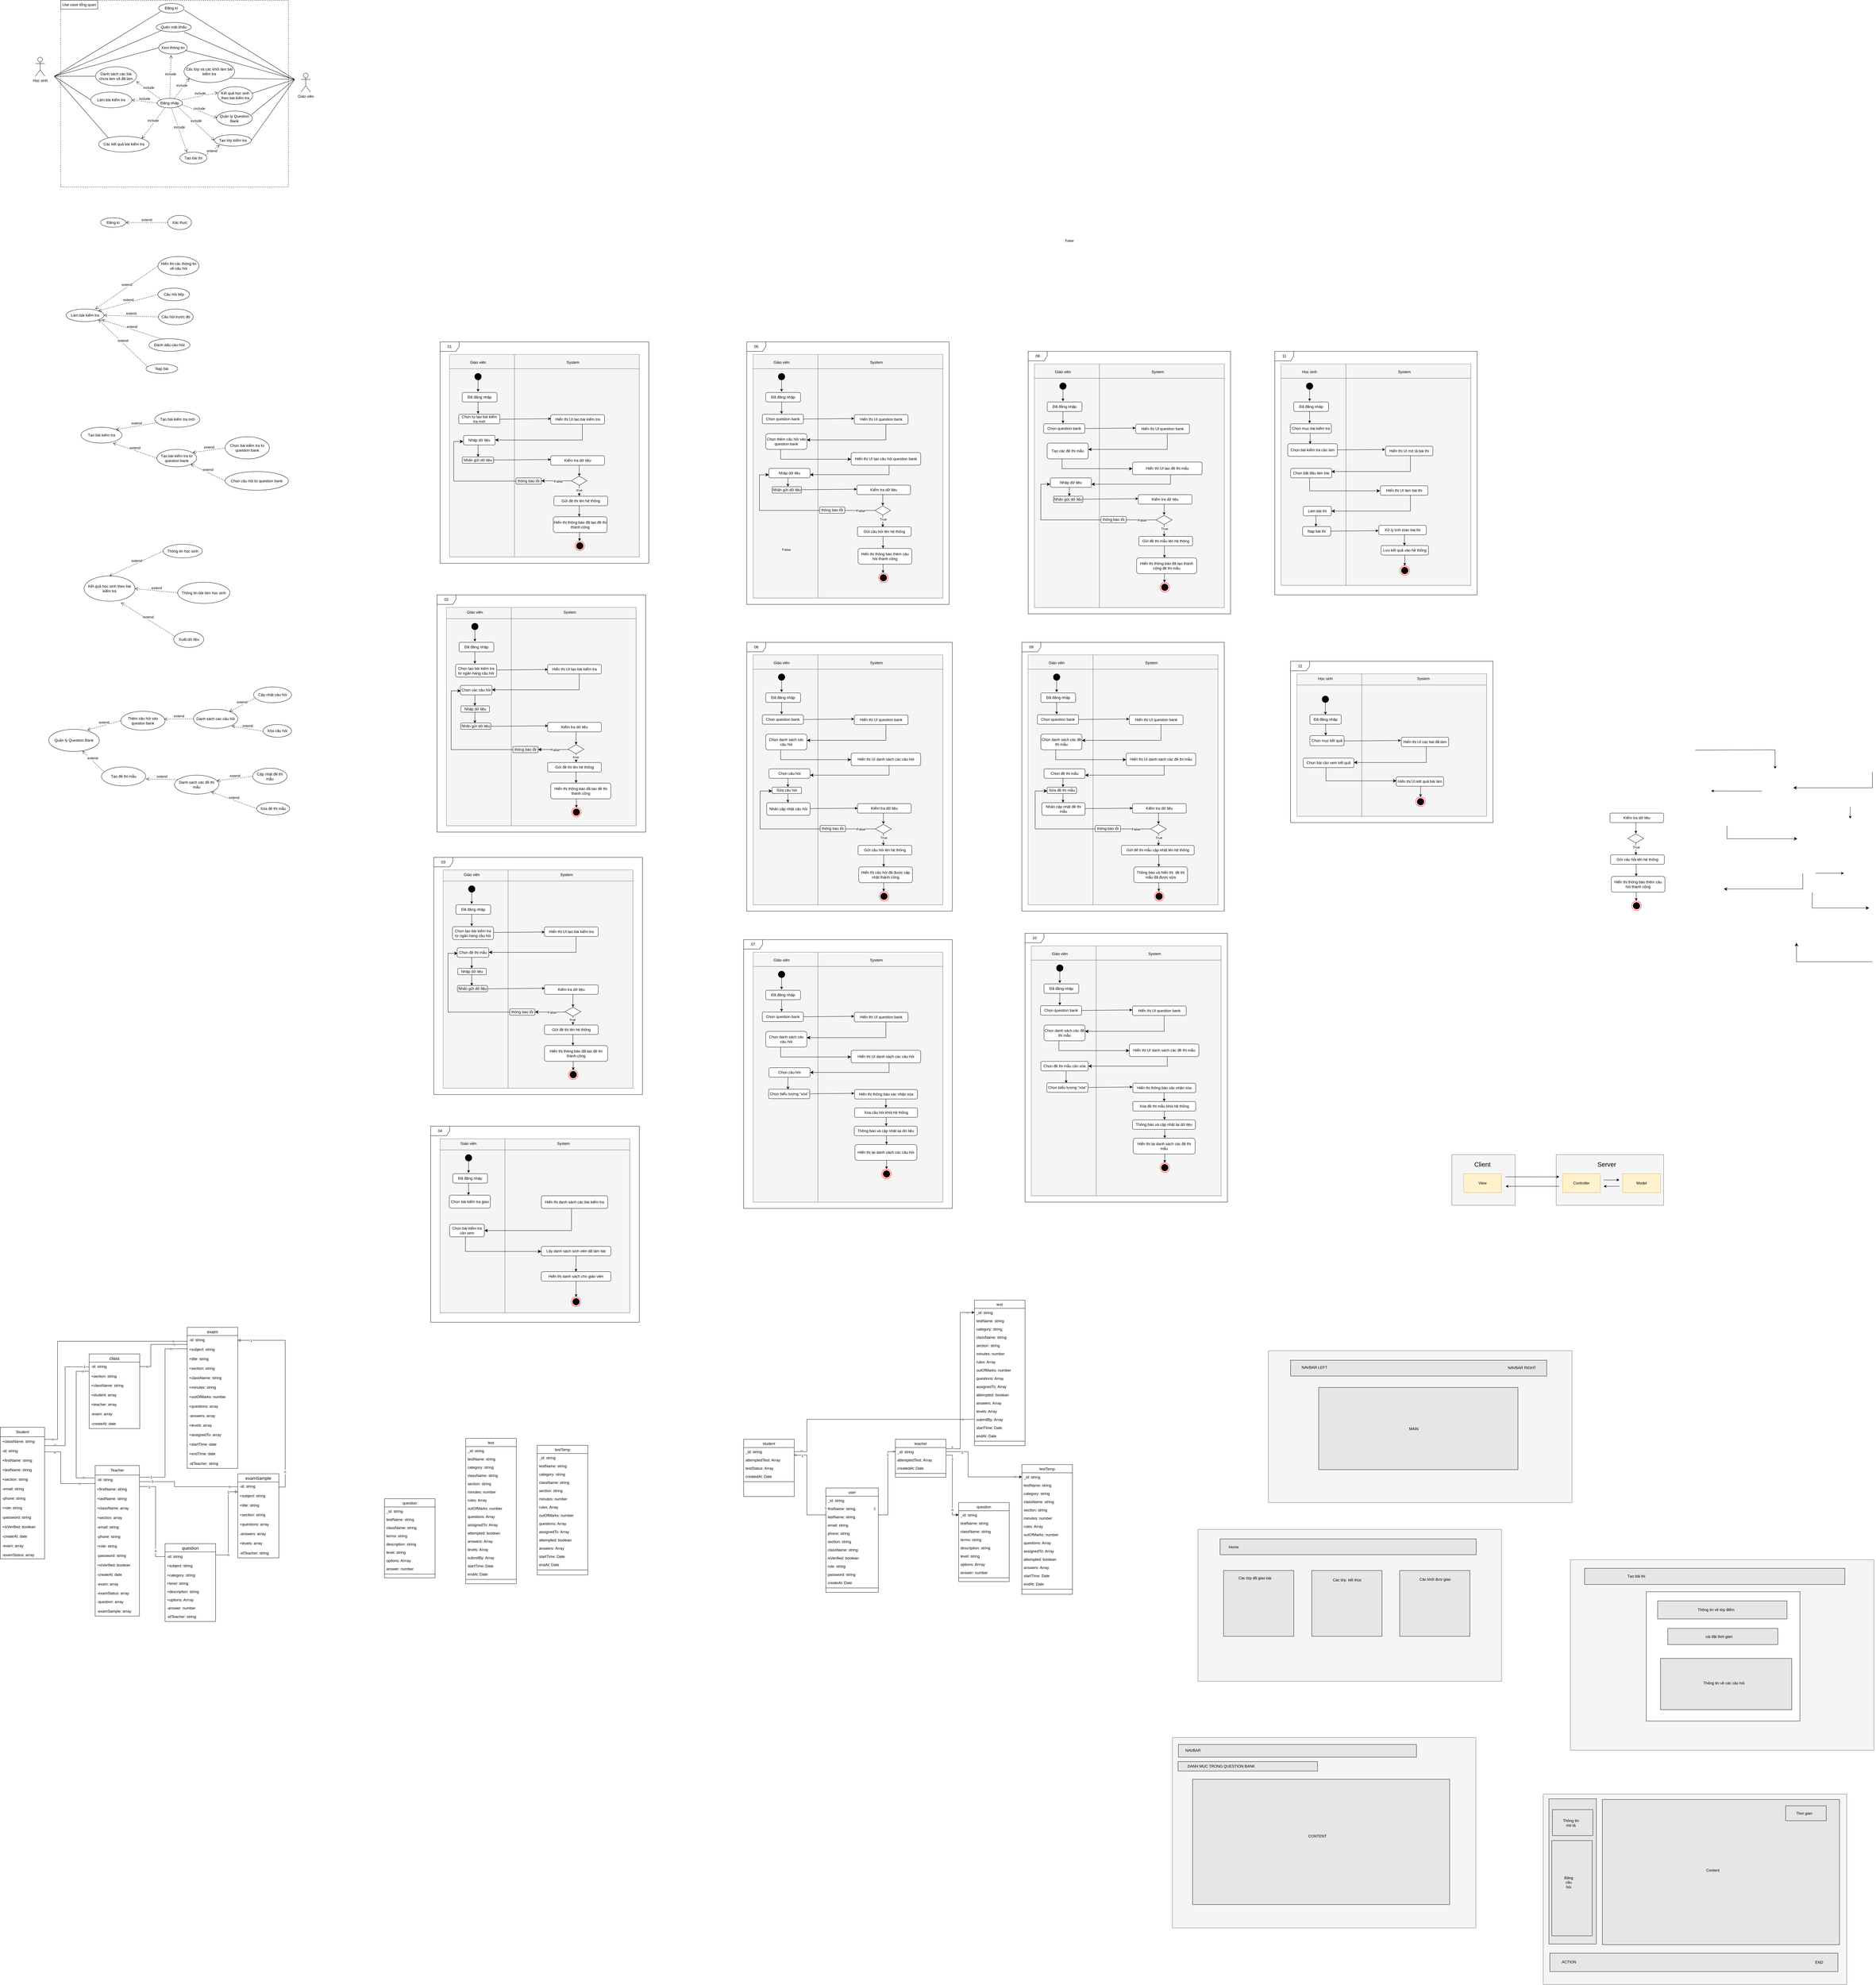 <mxfile version="22.1.18" type="github">
  <diagram name="Trang-1" id="vse7chXf3SuS5H8jWrB4">
    <mxGraphModel dx="2704" dy="2399" grid="1" gridSize="10" guides="0" tooltips="1" connect="1" arrows="0" fold="1" page="0" pageScale="1" pageWidth="1169" pageHeight="827" background="none" math="0" shadow="0">
      <root>
        <mxCell id="0" />
        <mxCell id="1" parent="0" />
        <mxCell id="_DOPlGCc2s2r6ARA6qzJ-31" value="Làm bài kiểm tra" style="ellipse;whiteSpace=wrap;html=1;" parent="1" vertex="1">
          <mxGeometry x="17" y="36" width="120" height="40" as="geometry" />
        </mxCell>
        <mxCell id="_DOPlGCc2s2r6ARA6qzJ-32" value="Hiển thị các thông tin về câu hỏi" style="ellipse;whiteSpace=wrap;html=1;" parent="1" vertex="1">
          <mxGeometry x="307.5" y="-130" width="130" height="60" as="geometry" />
        </mxCell>
        <mxCell id="_DOPlGCc2s2r6ARA6qzJ-34" value="Câu hỏi tiếp" style="ellipse;whiteSpace=wrap;html=1;" parent="1" vertex="1">
          <mxGeometry x="307.5" y="-30" width="100" height="40" as="geometry" />
        </mxCell>
        <mxCell id="_DOPlGCc2s2r6ARA6qzJ-35" value="Câu hỏi trước đó" style="ellipse;whiteSpace=wrap;html=1;" parent="1" vertex="1">
          <mxGeometry x="309" y="36" width="110" height="50" as="geometry" />
        </mxCell>
        <mxCell id="_DOPlGCc2s2r6ARA6qzJ-36" value="Đánh dấu câu hỏii" style="ellipse;whiteSpace=wrap;html=1;" parent="1" vertex="1">
          <mxGeometry x="279" y="130" width="130" height="40" as="geometry" />
        </mxCell>
        <mxCell id="_DOPlGCc2s2r6ARA6qzJ-37" value="Nạp bài" style="ellipse;whiteSpace=wrap;html=1;" parent="1" vertex="1">
          <mxGeometry x="270" y="210" width="100" height="30" as="geometry" />
        </mxCell>
        <mxCell id="_DOPlGCc2s2r6ARA6qzJ-47" value="Tạo bài kiếm tra" style="ellipse;whiteSpace=wrap;html=1;" parent="1" vertex="1">
          <mxGeometry x="64" y="410" width="130" height="50" as="geometry" />
        </mxCell>
        <mxCell id="_DOPlGCc2s2r6ARA6qzJ-48" value="Tạo bài kiểm tra từ question bank" style="ellipse;whiteSpace=wrap;html=1;" parent="1" vertex="1">
          <mxGeometry x="304" y="480" width="126" height="55" as="geometry" />
        </mxCell>
        <mxCell id="_DOPlGCc2s2r6ARA6qzJ-51" value="Kết quả học sinh theo bài kiểm tra" style="ellipse;whiteSpace=wrap;html=1;" parent="1" vertex="1">
          <mxGeometry x="74" y="880" width="161" height="80" as="geometry" />
        </mxCell>
        <mxCell id="_DOPlGCc2s2r6ARA6qzJ-52" value="Thông tin học sinh" style="ellipse;whiteSpace=wrap;html=1;" parent="1" vertex="1">
          <mxGeometry x="324" y="780" width="124" height="43" as="geometry" />
        </mxCell>
        <mxCell id="_DOPlGCc2s2r6ARA6qzJ-53" value="Thông tin bài làm học sinh" style="ellipse;whiteSpace=wrap;html=1;" parent="1" vertex="1">
          <mxGeometry x="370" y="900" width="165" height="67" as="geometry" />
        </mxCell>
        <mxCell id="_DOPlGCc2s2r6ARA6qzJ-54" value="Xuất dữ liệu" style="ellipse;whiteSpace=wrap;html=1;" parent="1" vertex="1">
          <mxGeometry x="357.5" y="1056" width="95" height="50" as="geometry" />
        </mxCell>
        <mxCell id="_DOPlGCc2s2r6ARA6qzJ-56" value="Tạo bài kiểm tra mới" style="ellipse;whiteSpace=wrap;html=1;" parent="1" vertex="1">
          <mxGeometry x="297.5" y="360" width="142.5" height="50" as="geometry" />
        </mxCell>
        <mxCell id="RfqzhYnpAA3-mhGD6zS5-2" value="Học sinh" style="shape=umlActor;verticalLabelPosition=bottom;verticalAlign=top;html=1;outlineConnect=0;" parent="1" vertex="1">
          <mxGeometry x="-80" y="-760" width="30" height="60" as="geometry" />
        </mxCell>
        <mxCell id="RfqzhYnpAA3-mhGD6zS5-3" value="Đăng kí" style="ellipse;whiteSpace=wrap;html=1;" parent="1" vertex="1">
          <mxGeometry x="310" y="-930" width="80" height="30" as="geometry" />
        </mxCell>
        <mxCell id="RfqzhYnpAA3-mhGD6zS5-4" value="Đăng nhập" style="ellipse;whiteSpace=wrap;html=1;" parent="1" vertex="1">
          <mxGeometry x="305" y="-630" width="80" height="30" as="geometry" />
        </mxCell>
        <mxCell id="RfqzhYnpAA3-mhGD6zS5-5" value="Xem thông tin" style="ellipse;whiteSpace=wrap;html=1;" parent="1" vertex="1">
          <mxGeometry x="310" y="-810" width="90" height="40" as="geometry" />
        </mxCell>
        <mxCell id="RfqzhYnpAA3-mhGD6zS5-6" value="Làm bài kiểm tra" style="ellipse;whiteSpace=wrap;html=1;" parent="1" vertex="1">
          <mxGeometry x="95" y="-650" width="130" height="50" as="geometry" />
        </mxCell>
        <mxCell id="RfqzhYnpAA3-mhGD6zS5-7" value="Danh sách các bài chưa làm vã đã làm" style="ellipse;whiteSpace=wrap;html=1;" parent="1" vertex="1">
          <mxGeometry x="110" y="-730" width="130" height="60" as="geometry" />
        </mxCell>
        <mxCell id="RfqzhYnpAA3-mhGD6zS5-11" value="Các kết quả bài kiểm tra" style="ellipse;whiteSpace=wrap;html=1;" parent="1" vertex="1">
          <mxGeometry x="120" y="-510" width="160" height="50" as="geometry" />
        </mxCell>
        <mxCell id="RfqzhYnpAA3-mhGD6zS5-12" value="Các lớp và các khối làm bài kiểm tra" style="ellipse;whiteSpace=wrap;html=1;" parent="1" vertex="1">
          <mxGeometry x="390" y="-750" width="160" height="70" as="geometry" />
        </mxCell>
        <mxCell id="RfqzhYnpAA3-mhGD6zS5-13" value="Tạo lớp kiểm tra" style="ellipse;whiteSpace=wrap;html=1;" parent="1" vertex="1">
          <mxGeometry x="486" y="-515" width="117" height="36" as="geometry" />
        </mxCell>
        <mxCell id="RfqzhYnpAA3-mhGD6zS5-14" value="Kết quả học sinh theo bài kiểm tra" style="ellipse;whiteSpace=wrap;html=1;" parent="1" vertex="1">
          <mxGeometry x="497" y="-667" width="110" height="56" as="geometry" />
        </mxCell>
        <mxCell id="RfqzhYnpAA3-mhGD6zS5-15" value="Giáo viên" style="shape=umlActor;verticalLabelPosition=bottom;verticalAlign=top;html=1;outlineConnect=0;" parent="1" vertex="1">
          <mxGeometry x="760" y="-710" width="30" height="60" as="geometry" />
        </mxCell>
        <mxCell id="RfqzhYnpAA3-mhGD6zS5-16" value="Quản lý Question Bank" style="ellipse;whiteSpace=wrap;html=1;" parent="1" vertex="1">
          <mxGeometry x="493" y="-590" width="113" height="47" as="geometry" />
        </mxCell>
        <mxCell id="RfqzhYnpAA3-mhGD6zS5-17" value="" style="endArrow=none;html=1;rounded=0;entryX=0;entryY=0.5;entryDx=0;entryDy=0;exitX=0;exitY=0.5;exitDx=0;exitDy=0;" parent="1" source="RfqzhYnpAA3-mhGD6zS5-6" target="RfqzhYnpAA3-mhGD6zS5-7" edge="1">
          <mxGeometry width="50" height="50" relative="1" as="geometry">
            <mxPoint x="310" y="-650" as="sourcePoint" />
            <mxPoint x="360" y="-700" as="targetPoint" />
            <Array as="points">
              <mxPoint x="-20" y="-700" />
            </Array>
          </mxGeometry>
        </mxCell>
        <mxCell id="RfqzhYnpAA3-mhGD6zS5-19" value="" style="endArrow=none;html=1;rounded=0;exitX=0.195;exitY=0.116;exitDx=0;exitDy=0;exitPerimeter=0;" parent="1" source="RfqzhYnpAA3-mhGD6zS5-11" edge="1">
          <mxGeometry width="50" height="50" relative="1" as="geometry">
            <mxPoint x="180" y="-600" as="sourcePoint" />
            <mxPoint x="-20" y="-700" as="targetPoint" />
          </mxGeometry>
        </mxCell>
        <mxCell id="RfqzhYnpAA3-mhGD6zS5-20" value="" style="endArrow=none;html=1;rounded=0;entryX=0;entryY=0.5;entryDx=0;entryDy=0;" parent="1" target="RfqzhYnpAA3-mhGD6zS5-5" edge="1">
          <mxGeometry width="50" height="50" relative="1" as="geometry">
            <mxPoint x="-20" y="-700" as="sourcePoint" />
            <mxPoint x="130" y="-770" as="targetPoint" />
          </mxGeometry>
        </mxCell>
        <mxCell id="RfqzhYnpAA3-mhGD6zS5-22" value="" style="endArrow=none;html=1;rounded=0;entryX=0.081;entryY=0.846;entryDx=0;entryDy=0;entryPerimeter=0;" parent="1" target="RfqzhYnpAA3-mhGD6zS5-3" edge="1">
          <mxGeometry width="50" height="50" relative="1" as="geometry">
            <mxPoint x="-20" y="-700" as="sourcePoint" />
            <mxPoint x="130" y="-770" as="targetPoint" />
          </mxGeometry>
        </mxCell>
        <mxCell id="RfqzhYnpAA3-mhGD6zS5-23" value="" style="endArrow=none;html=1;rounded=0;entryX=1.02;entryY=0.714;entryDx=0;entryDy=0;entryPerimeter=0;" parent="1" target="RfqzhYnpAA3-mhGD6zS5-3" edge="1">
          <mxGeometry width="50" height="50" relative="1" as="geometry">
            <mxPoint x="740" y="-690" as="sourcePoint" />
            <mxPoint x="770" y="-730" as="targetPoint" />
          </mxGeometry>
        </mxCell>
        <mxCell id="RfqzhYnpAA3-mhGD6zS5-25" value="" style="endArrow=none;html=1;rounded=0;exitX=0.936;exitY=0.707;exitDx=0;exitDy=0;exitPerimeter=0;" parent="1" source="RfqzhYnpAA3-mhGD6zS5-5" edge="1">
          <mxGeometry width="50" height="50" relative="1" as="geometry">
            <mxPoint x="640" y="-590" as="sourcePoint" />
            <mxPoint x="740" y="-690" as="targetPoint" />
            <Array as="points">
              <mxPoint x="560" y="-740" />
            </Array>
          </mxGeometry>
        </mxCell>
        <mxCell id="RfqzhYnpAA3-mhGD6zS5-26" value="" style="endArrow=none;html=1;rounded=0;exitX=0.917;exitY=0.808;exitDx=0;exitDy=0;exitPerimeter=0;" parent="1" source="RfqzhYnpAA3-mhGD6zS5-12" edge="1">
          <mxGeometry width="50" height="50" relative="1" as="geometry">
            <mxPoint x="690" y="-640" as="sourcePoint" />
            <mxPoint x="740" y="-690" as="targetPoint" />
          </mxGeometry>
        </mxCell>
        <mxCell id="RfqzhYnpAA3-mhGD6zS5-27" value="" style="endArrow=none;html=1;rounded=0;exitX=1;exitY=0.5;exitDx=0;exitDy=0;" parent="1" source="RfqzhYnpAA3-mhGD6zS5-13" edge="1">
          <mxGeometry width="50" height="50" relative="1" as="geometry">
            <mxPoint x="640" y="-600" as="sourcePoint" />
            <mxPoint x="740" y="-690" as="targetPoint" />
          </mxGeometry>
        </mxCell>
        <mxCell id="RfqzhYnpAA3-mhGD6zS5-28" value="" style="endArrow=none;html=1;rounded=0;exitX=0.985;exitY=0.377;exitDx=0;exitDy=0;exitPerimeter=0;" parent="1" source="RfqzhYnpAA3-mhGD6zS5-14" edge="1">
          <mxGeometry width="50" height="50" relative="1" as="geometry">
            <mxPoint x="550" y="-570" as="sourcePoint" />
            <mxPoint x="740" y="-690" as="targetPoint" />
          </mxGeometry>
        </mxCell>
        <mxCell id="RfqzhYnpAA3-mhGD6zS5-29" value="" style="endArrow=none;html=1;rounded=0;exitX=0.968;exitY=0.264;exitDx=0;exitDy=0;exitPerimeter=0;" parent="1" source="RfqzhYnpAA3-mhGD6zS5-16" edge="1">
          <mxGeometry width="50" height="50" relative="1" as="geometry">
            <mxPoint x="619" y="-586" as="sourcePoint" />
            <mxPoint x="740" y="-690" as="targetPoint" />
          </mxGeometry>
        </mxCell>
        <mxCell id="RfqzhYnpAA3-mhGD6zS5-31" value="" style="endArrow=none;dashed=1;html=1;rounded=0;" parent="1" edge="1">
          <mxGeometry width="50" height="50" relative="1" as="geometry">
            <mxPoint y="-350" as="sourcePoint" />
            <mxPoint y="-940" as="targetPoint" />
          </mxGeometry>
        </mxCell>
        <mxCell id="RfqzhYnpAA3-mhGD6zS5-32" value="" style="endArrow=none;dashed=1;html=1;rounded=0;" parent="1" edge="1">
          <mxGeometry width="50" height="50" relative="1" as="geometry">
            <mxPoint y="-940" as="sourcePoint" />
            <mxPoint x="720" y="-940" as="targetPoint" />
          </mxGeometry>
        </mxCell>
        <mxCell id="RfqzhYnpAA3-mhGD6zS5-33" value="" style="endArrow=none;dashed=1;html=1;rounded=0;" parent="1" edge="1">
          <mxGeometry width="50" height="50" relative="1" as="geometry">
            <mxPoint x="720" y="-350" as="sourcePoint" />
            <mxPoint x="720" y="-940" as="targetPoint" />
          </mxGeometry>
        </mxCell>
        <mxCell id="RfqzhYnpAA3-mhGD6zS5-34" value="" style="endArrow=none;dashed=1;html=1;rounded=0;" parent="1" edge="1">
          <mxGeometry width="50" height="50" relative="1" as="geometry">
            <mxPoint y="-350" as="sourcePoint" />
            <mxPoint x="720" y="-350" as="targetPoint" />
          </mxGeometry>
        </mxCell>
        <mxCell id="RfqzhYnpAA3-mhGD6zS5-41" value="Đăng kí" style="ellipse;whiteSpace=wrap;html=1;" parent="1" vertex="1">
          <mxGeometry x="126" y="-252.5" width="80" height="30" as="geometry" />
        </mxCell>
        <mxCell id="RfqzhYnpAA3-mhGD6zS5-42" value="Xác thực" style="ellipse;whiteSpace=wrap;html=1;" parent="1" vertex="1">
          <mxGeometry x="338.5" y="-260" width="75" height="45" as="geometry" />
        </mxCell>
        <mxCell id="RfqzhYnpAA3-mhGD6zS5-51" value="extend" style="html=1;verticalAlign=bottom;endArrow=open;dashed=1;endSize=8;curved=0;rounded=0;exitX=0;exitY=0.5;exitDx=0;exitDy=0;entryX=1;entryY=0.5;entryDx=0;entryDy=0;" parent="1" source="RfqzhYnpAA3-mhGD6zS5-42" target="RfqzhYnpAA3-mhGD6zS5-41" edge="1">
          <mxGeometry relative="1" as="geometry">
            <mxPoint x="286" y="-242.5" as="sourcePoint" />
            <mxPoint x="206" y="-242.5" as="targetPoint" />
          </mxGeometry>
        </mxCell>
        <mxCell id="RfqzhYnpAA3-mhGD6zS5-53" value="extend" style="html=1;verticalAlign=bottom;endArrow=open;dashed=1;endSize=8;curved=0;rounded=0;exitX=0;exitY=0.5;exitDx=0;exitDy=0;entryX=0.772;entryY=0.002;entryDx=0;entryDy=0;entryPerimeter=0;" parent="1" source="_DOPlGCc2s2r6ARA6qzJ-32" target="_DOPlGCc2s2r6ARA6qzJ-31" edge="1">
          <mxGeometry x="-0.003" relative="1" as="geometry">
            <mxPoint x="190" y="-30" as="sourcePoint" />
            <mxPoint x="80" y="30" as="targetPoint" />
            <mxPoint as="offset" />
          </mxGeometry>
        </mxCell>
        <mxCell id="RfqzhYnpAA3-mhGD6zS5-54" value="extend" style="html=1;verticalAlign=bottom;endArrow=open;dashed=1;endSize=8;curved=0;rounded=0;exitX=0;exitY=0.5;exitDx=0;exitDy=0;entryX=1;entryY=0;entryDx=0;entryDy=0;" parent="1" source="_DOPlGCc2s2r6ARA6qzJ-34" target="_DOPlGCc2s2r6ARA6qzJ-31" edge="1">
          <mxGeometry x="-0.003" relative="1" as="geometry">
            <mxPoint x="295" as="sourcePoint" />
            <mxPoint x="110" y="130" as="targetPoint" />
            <mxPoint as="offset" />
          </mxGeometry>
        </mxCell>
        <mxCell id="RfqzhYnpAA3-mhGD6zS5-55" value="extend" style="html=1;verticalAlign=bottom;endArrow=open;dashed=1;endSize=8;curved=0;rounded=0;exitX=0;exitY=0.5;exitDx=0;exitDy=0;entryX=1;entryY=0.5;entryDx=0;entryDy=0;" parent="1" source="_DOPlGCc2s2r6ARA6qzJ-35" target="_DOPlGCc2s2r6ARA6qzJ-31" edge="1">
          <mxGeometry x="-0.003" relative="1" as="geometry">
            <mxPoint x="285" y="80" as="sourcePoint" />
            <mxPoint x="100" y="210" as="targetPoint" />
            <mxPoint as="offset" />
          </mxGeometry>
        </mxCell>
        <mxCell id="RfqzhYnpAA3-mhGD6zS5-56" value="extend" style="html=1;verticalAlign=bottom;endArrow=open;dashed=1;endSize=8;curved=0;rounded=0;exitX=0.31;exitY=0.023;exitDx=0;exitDy=0;exitPerimeter=0;" parent="1" source="_DOPlGCc2s2r6ARA6qzJ-36" edge="1">
          <mxGeometry x="-0.003" relative="1" as="geometry">
            <mxPoint x="295" y="-70" as="sourcePoint" />
            <mxPoint x="130" y="70" as="targetPoint" />
            <mxPoint as="offset" />
          </mxGeometry>
        </mxCell>
        <mxCell id="RfqzhYnpAA3-mhGD6zS5-57" value="extend" style="html=1;verticalAlign=bottom;endArrow=open;dashed=1;endSize=8;curved=0;rounded=0;exitX=0.042;exitY=0.278;exitDx=0;exitDy=0;exitPerimeter=0;" parent="1" source="_DOPlGCc2s2r6ARA6qzJ-37" edge="1">
          <mxGeometry x="-0.003" relative="1" as="geometry">
            <mxPoint x="305" y="-60" as="sourcePoint" />
            <mxPoint x="120" y="70" as="targetPoint" />
            <mxPoint as="offset" />
          </mxGeometry>
        </mxCell>
        <mxCell id="RfqzhYnpAA3-mhGD6zS5-64" value="extend" style="html=1;verticalAlign=bottom;endArrow=open;dashed=1;endSize=8;curved=0;rounded=0;exitX=0;exitY=0.5;exitDx=0;exitDy=0;entryX=0.78;entryY=0.997;entryDx=0;entryDy=0;entryPerimeter=0;" parent="1" source="_DOPlGCc2s2r6ARA6qzJ-48" target="_DOPlGCc2s2r6ARA6qzJ-47" edge="1">
          <mxGeometry x="-0.003" relative="1" as="geometry">
            <mxPoint x="274" y="368" as="sourcePoint" />
            <mxPoint x="115" y="250" as="targetPoint" />
            <mxPoint as="offset" />
          </mxGeometry>
        </mxCell>
        <mxCell id="RfqzhYnpAA3-mhGD6zS5-65" value="extend" style="html=1;verticalAlign=bottom;endArrow=open;dashed=1;endSize=8;curved=0;rounded=0;entryX=1;entryY=0;entryDx=0;entryDy=0;" parent="1" source="_DOPlGCc2s2r6ARA6qzJ-56" target="_DOPlGCc2s2r6ARA6qzJ-47" edge="1">
          <mxGeometry x="-0.003" relative="1" as="geometry">
            <mxPoint x="285" y="428" as="sourcePoint" />
            <mxPoint x="185" y="360" as="targetPoint" />
            <mxPoint as="offset" />
          </mxGeometry>
        </mxCell>
        <mxCell id="RfqzhYnpAA3-mhGD6zS5-66" value="Chọn bài kiểm tra từ question bank" style="ellipse;whiteSpace=wrap;html=1;" parent="1" vertex="1">
          <mxGeometry x="520" y="440" width="140" height="70" as="geometry" />
        </mxCell>
        <mxCell id="RfqzhYnpAA3-mhGD6zS5-67" value="Chọn câu hỏi từ question bank" style="ellipse;whiteSpace=wrap;html=1;" parent="1" vertex="1">
          <mxGeometry x="520" y="550" width="200" height="59" as="geometry" />
        </mxCell>
        <mxCell id="RfqzhYnpAA3-mhGD6zS5-68" value="extend" style="html=1;verticalAlign=bottom;endArrow=open;dashed=1;endSize=8;curved=0;rounded=0;exitX=0;exitY=0.5;exitDx=0;exitDy=0;entryX=0.78;entryY=0.997;entryDx=0;entryDy=0;entryPerimeter=0;" parent="1" source="RfqzhYnpAA3-mhGD6zS5-66" edge="1">
          <mxGeometry x="-0.003" relative="1" as="geometry">
            <mxPoint x="556.5" y="538" as="sourcePoint" />
            <mxPoint x="417.5" y="490" as="targetPoint" />
            <mxPoint as="offset" />
          </mxGeometry>
        </mxCell>
        <mxCell id="RfqzhYnpAA3-mhGD6zS5-69" value="extend" style="html=1;verticalAlign=bottom;endArrow=open;dashed=1;endSize=8;curved=0;rounded=0;exitX=0;exitY=0.5;exitDx=0;exitDy=0;entryX=1;entryY=1;entryDx=0;entryDy=0;" parent="1" source="RfqzhYnpAA3-mhGD6zS5-67" target="_DOPlGCc2s2r6ARA6qzJ-48" edge="1">
          <mxGeometry x="-0.003" relative="1" as="geometry">
            <mxPoint x="510" y="510" as="sourcePoint" />
            <mxPoint x="407.5" y="535" as="targetPoint" />
            <mxPoint as="offset" />
          </mxGeometry>
        </mxCell>
        <mxCell id="RfqzhYnpAA3-mhGD6zS5-70" value="Quản lý Question Bank" style="ellipse;whiteSpace=wrap;html=1;" parent="1" vertex="1">
          <mxGeometry x="-38" y="1365" width="160" height="70" as="geometry" />
        </mxCell>
        <mxCell id="RfqzhYnpAA3-mhGD6zS5-71" value="Thêm câu hỏi vào queston bank" style="ellipse;whiteSpace=wrap;html=1;" parent="1" vertex="1">
          <mxGeometry x="190" y="1308" width="140" height="60" as="geometry" />
        </mxCell>
        <mxCell id="RfqzhYnpAA3-mhGD6zS5-72" value="Danh sách các câu hỏi" style="ellipse;whiteSpace=wrap;html=1;" parent="1" vertex="1">
          <mxGeometry x="420" y="1302" width="140" height="60" as="geometry" />
        </mxCell>
        <mxCell id="RfqzhYnpAA3-mhGD6zS5-73" value="Tạo đề thi mẫu" style="ellipse;whiteSpace=wrap;html=1;" parent="1" vertex="1">
          <mxGeometry x="129" y="1484" width="140" height="60" as="geometry" />
        </mxCell>
        <mxCell id="RfqzhYnpAA3-mhGD6zS5-74" value="Danh sách các đề thi mẫu" style="ellipse;whiteSpace=wrap;html=1;" parent="1" vertex="1">
          <mxGeometry x="360" y="1510" width="140" height="60" as="geometry" />
        </mxCell>
        <mxCell id="RfqzhYnpAA3-mhGD6zS5-76" value="extend" style="html=1;verticalAlign=bottom;endArrow=open;dashed=1;endSize=8;curved=0;rounded=0;exitX=0;exitY=0.5;exitDx=0;exitDy=0;entryX=0.765;entryY=0.029;entryDx=0;entryDy=0;entryPerimeter=0;" parent="1" source="RfqzhYnpAA3-mhGD6zS5-71" target="RfqzhYnpAA3-mhGD6zS5-70" edge="1">
          <mxGeometry x="-0.003" relative="1" as="geometry">
            <mxPoint x="219.5" y="1388" as="sourcePoint" />
            <mxPoint x="110.5" y="1330" as="targetPoint" />
            <mxPoint as="offset" />
          </mxGeometry>
        </mxCell>
        <mxCell id="RfqzhYnpAA3-mhGD6zS5-77" value="extend" style="html=1;verticalAlign=bottom;endArrow=open;dashed=1;endSize=8;curved=0;rounded=0;exitX=0;exitY=0.5;exitDx=0;exitDy=0;entryX=0.979;entryY=0.413;entryDx=0;entryDy=0;entryPerimeter=0;" parent="1" source="RfqzhYnpAA3-mhGD6zS5-72" target="RfqzhYnpAA3-mhGD6zS5-71" edge="1">
          <mxGeometry x="-0.003" relative="1" as="geometry">
            <mxPoint x="185" y="1410" as="sourcePoint" />
            <mxPoint x="305" y="1343" as="targetPoint" />
            <mxPoint as="offset" />
          </mxGeometry>
        </mxCell>
        <mxCell id="RfqzhYnpAA3-mhGD6zS5-78" value="extend" style="html=1;verticalAlign=bottom;endArrow=open;dashed=1;endSize=8;curved=0;rounded=0;exitX=0.037;exitY=0.216;exitDx=0;exitDy=0;entryX=0.664;entryY=0.973;entryDx=0;entryDy=0;exitPerimeter=0;entryPerimeter=0;" parent="1" source="RfqzhYnpAA3-mhGD6zS5-73" target="RfqzhYnpAA3-mhGD6zS5-70" edge="1">
          <mxGeometry x="-0.003" relative="1" as="geometry">
            <mxPoint x="264" y="1448" as="sourcePoint" />
            <mxPoint x="155" y="1390" as="targetPoint" />
            <mxPoint as="offset" />
          </mxGeometry>
        </mxCell>
        <mxCell id="RfqzhYnpAA3-mhGD6zS5-79" value="extend" style="html=1;verticalAlign=bottom;endArrow=open;dashed=1;endSize=8;curved=0;rounded=0;exitX=0.067;exitY=0.236;exitDx=0;exitDy=0;exitPerimeter=0;entryX=1.008;entryY=0.635;entryDx=0;entryDy=0;entryPerimeter=0;" parent="1" source="RfqzhYnpAA3-mhGD6zS5-74" target="RfqzhYnpAA3-mhGD6zS5-73" edge="1">
          <mxGeometry x="-0.003" relative="1" as="geometry">
            <mxPoint x="224" y="1478" as="sourcePoint" />
            <mxPoint x="227" y="1471" as="targetPoint" />
            <mxPoint as="offset" />
          </mxGeometry>
        </mxCell>
        <mxCell id="RfqzhYnpAA3-mhGD6zS5-80" value="Cập nhật câu hỏi" style="ellipse;whiteSpace=wrap;html=1;" parent="1" vertex="1">
          <mxGeometry x="610" y="1231" width="120" height="50" as="geometry" />
        </mxCell>
        <mxCell id="RfqzhYnpAA3-mhGD6zS5-81" value="Xóa câu hỏi" style="ellipse;whiteSpace=wrap;html=1;" parent="1" vertex="1">
          <mxGeometry x="640" y="1350" width="90" height="40" as="geometry" />
        </mxCell>
        <mxCell id="RfqzhYnpAA3-mhGD6zS5-82" value="extend" style="html=1;verticalAlign=bottom;endArrow=open;dashed=1;endSize=8;curved=0;rounded=0;exitX=0.017;exitY=0.74;exitDx=0;exitDy=0;exitPerimeter=0;" parent="1" source="RfqzhYnpAA3-mhGD6zS5-80" target="RfqzhYnpAA3-mhGD6zS5-72" edge="1">
          <mxGeometry x="-0.003" relative="1" as="geometry">
            <mxPoint x="595" y="1300" as="sourcePoint" />
            <mxPoint x="453" y="1247" as="targetPoint" />
            <mxPoint as="offset" />
          </mxGeometry>
        </mxCell>
        <mxCell id="RfqzhYnpAA3-mhGD6zS5-83" value="extend" style="html=1;verticalAlign=bottom;endArrow=open;dashed=1;endSize=8;curved=0;rounded=0;entryX=0.866;entryY=0.883;entryDx=0;entryDy=0;entryPerimeter=0;exitX=0;exitY=0.525;exitDx=0;exitDy=0;exitPerimeter=0;" parent="1" source="RfqzhYnpAA3-mhGD6zS5-81" target="RfqzhYnpAA3-mhGD6zS5-72" edge="1">
          <mxGeometry x="-0.003" relative="1" as="geometry">
            <mxPoint x="665" y="1410" as="sourcePoint" />
            <mxPoint x="544" y="1377" as="targetPoint" />
            <mxPoint as="offset" />
          </mxGeometry>
        </mxCell>
        <mxCell id="RfqzhYnpAA3-mhGD6zS5-84" value="Cập nhật đề thi mẫu" style="ellipse;whiteSpace=wrap;html=1;" parent="1" vertex="1">
          <mxGeometry x="607" y="1488" width="109" height="51" as="geometry" />
        </mxCell>
        <mxCell id="RfqzhYnpAA3-mhGD6zS5-85" value="Xóa đề thi mẫu" style="ellipse;whiteSpace=wrap;html=1;" parent="1" vertex="1">
          <mxGeometry x="620" y="1596" width="104" height="40" as="geometry" />
        </mxCell>
        <mxCell id="RfqzhYnpAA3-mhGD6zS5-86" value="extend" style="html=1;verticalAlign=bottom;endArrow=open;dashed=1;endSize=8;curved=0;rounded=0;exitX=0;exitY=0.5;exitDx=0;exitDy=0;entryX=0.831;entryY=0.883;entryDx=0;entryDy=0;entryPerimeter=0;" parent="1" source="RfqzhYnpAA3-mhGD6zS5-85" target="RfqzhYnpAA3-mhGD6zS5-74" edge="1">
          <mxGeometry x="-0.003" relative="1" as="geometry">
            <mxPoint x="578" y="1693" as="sourcePoint" />
            <mxPoint x="449" y="1650" as="targetPoint" />
            <mxPoint as="offset" />
          </mxGeometry>
        </mxCell>
        <mxCell id="RfqzhYnpAA3-mhGD6zS5-87" value="extend" style="html=1;verticalAlign=bottom;endArrow=open;dashed=1;endSize=8;curved=0;rounded=0;exitX=0;exitY=0.5;exitDx=0;exitDy=0;entryX=0.961;entryY=0.301;entryDx=0;entryDy=0;entryPerimeter=0;" parent="1" source="RfqzhYnpAA3-mhGD6zS5-84" target="RfqzhYnpAA3-mhGD6zS5-74" edge="1">
          <mxGeometry x="-0.003" relative="1" as="geometry">
            <mxPoint x="639" y="1623" as="sourcePoint" />
            <mxPoint x="525" y="1580" as="targetPoint" />
            <mxPoint as="offset" />
          </mxGeometry>
        </mxCell>
        <mxCell id="RfqzhYnpAA3-mhGD6zS5-88" value="extend" style="html=1;verticalAlign=bottom;endArrow=open;dashed=1;endSize=8;curved=0;rounded=0;exitX=0;exitY=0.5;exitDx=0;exitDy=0;entryX=0.5;entryY=0;entryDx=0;entryDy=0;" parent="1" source="_DOPlGCc2s2r6ARA6qzJ-52" target="_DOPlGCc2s2r6ARA6qzJ-51" edge="1">
          <mxGeometry x="-0.003" relative="1" as="geometry">
            <mxPoint x="250" y="860" as="sourcePoint" />
            <mxPoint x="142" y="802" as="targetPoint" />
            <mxPoint as="offset" />
          </mxGeometry>
        </mxCell>
        <mxCell id="RfqzhYnpAA3-mhGD6zS5-89" value="extend" style="html=1;verticalAlign=bottom;endArrow=open;dashed=1;endSize=8;curved=0;rounded=0;exitX=0;exitY=0.5;exitDx=0;exitDy=0;entryX=1;entryY=0.5;entryDx=0;entryDy=0;" parent="1" source="_DOPlGCc2s2r6ARA6qzJ-53" target="_DOPlGCc2s2r6ARA6qzJ-51" edge="1">
          <mxGeometry x="-0.003" relative="1" as="geometry">
            <mxPoint x="300" y="940" as="sourcePoint" />
            <mxPoint x="192" y="882" as="targetPoint" />
            <mxPoint as="offset" />
          </mxGeometry>
        </mxCell>
        <mxCell id="RfqzhYnpAA3-mhGD6zS5-91" value="extend" style="html=1;verticalAlign=bottom;endArrow=open;dashed=1;endSize=8;curved=0;rounded=0;exitX=0.054;exitY=0.327;exitDx=0;exitDy=0;entryX=0.725;entryY=1.056;entryDx=0;entryDy=0;exitPerimeter=0;entryPerimeter=0;" parent="1" source="_DOPlGCc2s2r6ARA6qzJ-54" target="_DOPlGCc2s2r6ARA6qzJ-51" edge="1">
          <mxGeometry x="-0.003" relative="1" as="geometry">
            <mxPoint x="240" y="1020" as="sourcePoint" />
            <mxPoint x="132" y="962" as="targetPoint" />
            <mxPoint as="offset" />
          </mxGeometry>
        </mxCell>
        <mxCell id="RfqzhYnpAA3-mhGD6zS5-92" value="include" style="html=1;verticalAlign=bottom;endArrow=open;dashed=1;endSize=8;curved=0;rounded=0;exitX=0.5;exitY=0;exitDx=0;exitDy=0;entryX=0.435;entryY=1.086;entryDx=0;entryDy=0;entryPerimeter=0;" parent="1" source="RfqzhYnpAA3-mhGD6zS5-4" target="RfqzhYnpAA3-mhGD6zS5-5" edge="1">
          <mxGeometry relative="1" as="geometry">
            <mxPoint x="387.5" y="-690" as="sourcePoint" />
            <mxPoint x="307.5" y="-690" as="targetPoint" />
          </mxGeometry>
        </mxCell>
        <mxCell id="RfqzhYnpAA3-mhGD6zS5-94" value="include" style="html=1;verticalAlign=bottom;endArrow=open;dashed=1;endSize=8;curved=0;rounded=0;exitX=0.681;exitY=0.013;exitDx=0;exitDy=0;entryX=0.107;entryY=0.805;entryDx=0;entryDy=0;entryPerimeter=0;exitPerimeter=0;" parent="1" source="RfqzhYnpAA3-mhGD6zS5-4" target="RfqzhYnpAA3-mhGD6zS5-12" edge="1">
          <mxGeometry relative="1" as="geometry">
            <mxPoint x="417" y="-533" as="sourcePoint" />
            <mxPoint x="411" y="-700" as="targetPoint" />
          </mxGeometry>
        </mxCell>
        <mxCell id="RfqzhYnpAA3-mhGD6zS5-95" value="include" style="html=1;verticalAlign=bottom;endArrow=open;dashed=1;endSize=8;curved=0;rounded=0;exitX=0.818;exitY=0.889;exitDx=0;exitDy=0;entryX=0;entryY=0.5;entryDx=0;entryDy=0;exitPerimeter=0;" parent="1" source="RfqzhYnpAA3-mhGD6zS5-4" target="RfqzhYnpAA3-mhGD6zS5-13" edge="1">
          <mxGeometry relative="1" as="geometry">
            <mxPoint x="370" y="-570" as="sourcePoint" />
            <mxPoint x="418" y="-644" as="targetPoint" />
          </mxGeometry>
        </mxCell>
        <mxCell id="RfqzhYnpAA3-mhGD6zS5-96" value="include" style="html=1;verticalAlign=bottom;endArrow=open;dashed=1;endSize=8;curved=0;rounded=0;exitX=0.988;exitY=0.151;exitDx=0;exitDy=0;entryX=0.004;entryY=0.34;entryDx=0;entryDy=0;entryPerimeter=0;exitPerimeter=0;" parent="1" source="RfqzhYnpAA3-mhGD6zS5-4" target="RfqzhYnpAA3-mhGD6zS5-14" edge="1">
          <mxGeometry relative="1" as="geometry">
            <mxPoint x="410" y="-550" as="sourcePoint" />
            <mxPoint x="458" y="-624" as="targetPoint" />
          </mxGeometry>
        </mxCell>
        <mxCell id="RfqzhYnpAA3-mhGD6zS5-97" value="include" style="html=1;verticalAlign=bottom;endArrow=open;dashed=1;endSize=8;curved=0;rounded=0;exitX=0.988;exitY=0.675;exitDx=0;exitDy=0;exitPerimeter=0;entryX=0.014;entryY=0.464;entryDx=0;entryDy=0;entryPerimeter=0;" parent="1" source="RfqzhYnpAA3-mhGD6zS5-4" target="RfqzhYnpAA3-mhGD6zS5-16" edge="1">
          <mxGeometry relative="1" as="geometry">
            <mxPoint x="380" y="-500" as="sourcePoint" />
            <mxPoint x="428" y="-574" as="targetPoint" />
          </mxGeometry>
        </mxCell>
        <mxCell id="RfqzhYnpAA3-mhGD6zS5-98" value="include" style="html=1;verticalAlign=bottom;endArrow=open;dashed=1;endSize=8;curved=0;rounded=0;exitX=0.292;exitY=1.046;exitDx=0;exitDy=0;entryX=1;entryY=0;entryDx=0;entryDy=0;exitPerimeter=0;" parent="1" source="RfqzhYnpAA3-mhGD6zS5-4" target="RfqzhYnpAA3-mhGD6zS5-11" edge="1">
          <mxGeometry relative="1" as="geometry">
            <mxPoint x="297.5" y="-476" as="sourcePoint" />
            <mxPoint x="345.5" y="-550" as="targetPoint" />
          </mxGeometry>
        </mxCell>
        <mxCell id="RfqzhYnpAA3-mhGD6zS5-99" value="include" style="html=1;verticalAlign=bottom;endArrow=open;dashed=1;endSize=8;curved=0;rounded=0;entryX=1;entryY=0.5;entryDx=0;entryDy=0;exitX=0;exitY=0.5;exitDx=0;exitDy=0;" parent="1" source="RfqzhYnpAA3-mhGD6zS5-4" target="RfqzhYnpAA3-mhGD6zS5-6" edge="1">
          <mxGeometry relative="1" as="geometry">
            <mxPoint x="260" y="-580" as="sourcePoint" />
            <mxPoint x="318" y="-654" as="targetPoint" />
          </mxGeometry>
        </mxCell>
        <mxCell id="RfqzhYnpAA3-mhGD6zS5-100" value="include" style="html=1;verticalAlign=bottom;endArrow=open;dashed=1;endSize=8;curved=0;rounded=0;exitX=0;exitY=0;exitDx=0;exitDy=0;entryX=0.992;entryY=0.769;entryDx=0;entryDy=0;entryPerimeter=0;" parent="1" source="RfqzhYnpAA3-mhGD6zS5-4" target="RfqzhYnpAA3-mhGD6zS5-7" edge="1">
          <mxGeometry relative="1" as="geometry">
            <mxPoint x="280" y="-690" as="sourcePoint" />
            <mxPoint x="328" y="-764" as="targetPoint" />
          </mxGeometry>
        </mxCell>
        <mxCell id="jYpeE4U4mT0dsXaPSxqO-1" value="Quên mật khẩu" style="ellipse;whiteSpace=wrap;html=1;" parent="1" vertex="1">
          <mxGeometry x="302" y="-870" width="111" height="30" as="geometry" />
        </mxCell>
        <mxCell id="jYpeE4U4mT0dsXaPSxqO-2" value="" style="endArrow=none;html=1;rounded=0;entryX=0;entryY=1;entryDx=0;entryDy=0;" parent="1" target="jYpeE4U4mT0dsXaPSxqO-1" edge="1">
          <mxGeometry width="50" height="50" relative="1" as="geometry">
            <mxPoint x="-20" y="-700" as="sourcePoint" />
            <mxPoint x="304" y="-800" as="targetPoint" />
          </mxGeometry>
        </mxCell>
        <mxCell id="jYpeE4U4mT0dsXaPSxqO-3" value="" style="endArrow=none;html=1;rounded=0;exitX=0.936;exitY=0.707;exitDx=0;exitDy=0;exitPerimeter=0;" parent="1" edge="1">
          <mxGeometry width="50" height="50" relative="1" as="geometry">
            <mxPoint x="390" y="-840" as="sourcePoint" />
            <mxPoint x="736" y="-690" as="targetPoint" />
            <Array as="points" />
          </mxGeometry>
        </mxCell>
        <mxCell id="xpnQ1j4sd_GU49V53_zF-1" value="Use case tổng quan" style="rounded=0;whiteSpace=wrap;html=1;" parent="1" vertex="1">
          <mxGeometry y="-940" width="117" height="28" as="geometry" />
        </mxCell>
        <mxCell id="uuSINxRc4FDvE7GX9Oia-1" value="05" style="shape=umlFrame;whiteSpace=wrap;html=1;pointerEvents=0;" parent="1" vertex="1">
          <mxGeometry x="2170" y="140" width="640" height="830" as="geometry" />
        </mxCell>
        <mxCell id="uuSINxRc4FDvE7GX9Oia-3" value="" style="shape=partialRectangle;whiteSpace=wrap;html=1;bottom=0;right=0;fillColor=none;" parent="1" vertex="1">
          <mxGeometry x="2190" y="180" width="600" height="770" as="geometry" />
        </mxCell>
        <mxCell id="uuSINxRc4FDvE7GX9Oia-4" value="" style="shape=partialRectangle;whiteSpace=wrap;html=1;top=0;left=0;fillColor=#f5f5f5;strokeColor=#666666;fontColor=#333333;" parent="1" vertex="1">
          <mxGeometry x="2190" y="180" width="600" height="770" as="geometry" />
        </mxCell>
        <mxCell id="uuSINxRc4FDvE7GX9Oia-6" value="" style="line;strokeWidth=1;direction=south;html=1;perimeter=backbonePerimeter;points=[];outlineConnect=0;strokeColor=#666666;" parent="1" vertex="1">
          <mxGeometry x="2390" y="180" width="10" height="770" as="geometry" />
        </mxCell>
        <mxCell id="uuSINxRc4FDvE7GX9Oia-7" value="" style="line;strokeWidth=1;html=1;strokeColor=#666666;" parent="1" vertex="1">
          <mxGeometry x="2190" y="220" width="600" height="10" as="geometry" />
        </mxCell>
        <mxCell id="uuSINxRc4FDvE7GX9Oia-8" value="Giáo viên" style="text;html=1;strokeColor=none;fillColor=none;align=center;verticalAlign=middle;whiteSpace=wrap;rounded=0;" parent="1" vertex="1">
          <mxGeometry x="2250" y="190" width="60" height="30" as="geometry" />
        </mxCell>
        <mxCell id="uuSINxRc4FDvE7GX9Oia-9" value="System" style="text;html=1;strokeColor=none;fillColor=none;align=center;verticalAlign=middle;whiteSpace=wrap;rounded=0;" parent="1" vertex="1">
          <mxGeometry x="2550" y="190" width="60" height="30" as="geometry" />
        </mxCell>
        <mxCell id="uuSINxRc4FDvE7GX9Oia-10" value="" style="strokeWidth=2;html=1;shape=mxgraph.flowchart.start_2;whiteSpace=wrap;fillColor=#000000;" parent="1" vertex="1">
          <mxGeometry x="2270" y="240" width="20" height="20" as="geometry" />
        </mxCell>
        <mxCell id="uuSINxRc4FDvE7GX9Oia-11" value="" style="ellipse;html=1;shape=endState;fillColor=#000000;strokeColor=#ff0000;" parent="1" vertex="1">
          <mxGeometry x="2587" y="871" width="30" height="30" as="geometry" />
        </mxCell>
        <mxCell id="uuSINxRc4FDvE7GX9Oia-12" value="Đã đăng nhập" style="rounded=1;whiteSpace=wrap;html=1;" parent="1" vertex="1">
          <mxGeometry x="2230" y="300" width="110" height="30" as="geometry" />
        </mxCell>
        <mxCell id="uuSINxRc4FDvE7GX9Oia-14" value="Chọn question bank" style="rounded=1;whiteSpace=wrap;html=1;" parent="1" vertex="1">
          <mxGeometry x="2219" y="369" width="130" height="30" as="geometry" />
        </mxCell>
        <mxCell id="uuSINxRc4FDvE7GX9Oia-15" value="Hiển thị UI question bank" style="rounded=1;whiteSpace=wrap;html=1;" parent="1" vertex="1">
          <mxGeometry x="2510" y="370" width="170" height="30" as="geometry" />
        </mxCell>
        <mxCell id="uuSINxRc4FDvE7GX9Oia-16" value="Chọn thêm câu hỏi vào question bank" style="rounded=1;whiteSpace=wrap;html=1;" parent="1" vertex="1">
          <mxGeometry x="2230" y="430" width="130" height="50" as="geometry" />
        </mxCell>
        <mxCell id="uuSINxRc4FDvE7GX9Oia-17" value="Hiển thị UI tạo câu hỏi question bank" style="rounded=1;whiteSpace=wrap;html=1;" parent="1" vertex="1">
          <mxGeometry x="2500" y="490" width="220" height="40" as="geometry" />
        </mxCell>
        <mxCell id="uuSINxRc4FDvE7GX9Oia-18" value="Nhập dữ liệu" style="rounded=1;whiteSpace=wrap;html=1;" parent="1" vertex="1">
          <mxGeometry x="2240" y="540" width="130" height="30" as="geometry" />
        </mxCell>
        <mxCell id="uuSINxRc4FDvE7GX9Oia-19" value="Kiểm tra dữ liệu" style="rounded=1;whiteSpace=wrap;html=1;" parent="1" vertex="1">
          <mxGeometry x="2518" y="593" width="170" height="30" as="geometry" />
        </mxCell>
        <mxCell id="uuSINxRc4FDvE7GX9Oia-21" value="" style="html=1;whiteSpace=wrap;aspect=fixed;shape=isoRectangle;" parent="1" vertex="1">
          <mxGeometry x="2575" y="658" width="50" height="30" as="geometry" />
        </mxCell>
        <mxCell id="uuSINxRc4FDvE7GX9Oia-22" value="Hiển thị thông báo thêm câu hỏi thành công" style="rounded=1;whiteSpace=wrap;html=1;" parent="1" vertex="1">
          <mxGeometry x="2522" y="793" width="170" height="50" as="geometry" />
        </mxCell>
        <mxCell id="uuSINxRc4FDvE7GX9Oia-23" value="Gửi câu hỏi lên hệ thống" style="rounded=1;whiteSpace=wrap;html=1;" parent="1" vertex="1">
          <mxGeometry x="2520" y="725" width="170" height="30" as="geometry" />
        </mxCell>
        <mxCell id="uuSINxRc4FDvE7GX9Oia-24" value="" style="endArrow=classic;html=1;rounded=0;startSize=0;" parent="1" edge="1">
          <mxGeometry width="50" height="50" relative="1" as="geometry">
            <mxPoint x="2280" y="260" as="sourcePoint" />
            <mxPoint x="2280.004" y="297.68" as="targetPoint" />
          </mxGeometry>
        </mxCell>
        <mxCell id="uuSINxRc4FDvE7GX9Oia-25" value="" style="endArrow=classic;html=1;rounded=0;startSize=0;" parent="1" edge="1">
          <mxGeometry width="50" height="50" relative="1" as="geometry">
            <mxPoint x="2280" y="330" as="sourcePoint" />
            <mxPoint x="2280.004" y="367.68" as="targetPoint" />
          </mxGeometry>
        </mxCell>
        <mxCell id="uuSINxRc4FDvE7GX9Oia-26" value="" style="edgeStyle=segmentEdgeStyle;endArrow=classic;html=1;curved=0;rounded=0;endSize=8;startSize=8;" parent="1" edge="1">
          <mxGeometry width="50" height="50" relative="1" as="geometry">
            <mxPoint x="5510" y="1820" as="sourcePoint" />
            <mxPoint x="5260" y="1870" as="targetPoint" />
            <Array as="points">
              <mxPoint x="5510" y="1830" />
              <mxPoint x="5510" y="1870" />
            </Array>
          </mxGeometry>
        </mxCell>
        <mxCell id="uuSINxRc4FDvE7GX9Oia-27" value="" style="endArrow=classic;html=1;rounded=0;startSize=0;exitX=1.024;exitY=0.367;exitDx=0;exitDy=0;exitPerimeter=0;" parent="1" edge="1">
          <mxGeometry width="50" height="50" relative="1" as="geometry">
            <mxPoint x="5170" y="1431.01" as="sourcePoint" />
            <mxPoint x="5422.36" y="1490" as="targetPoint" />
            <Array as="points">
              <mxPoint x="5422.36" y="1430" />
            </Array>
          </mxGeometry>
        </mxCell>
        <mxCell id="uuSINxRc4FDvE7GX9Oia-28" value="" style="endArrow=classic;html=1;rounded=0;exitX=0.004;exitY=0.344;exitDx=0;exitDy=0;exitPerimeter=0;" parent="1" edge="1">
          <mxGeometry width="50" height="50" relative="1" as="geometry">
            <mxPoint x="5380.68" y="1560.32" as="sourcePoint" />
            <mxPoint x="5220" y="1560" as="targetPoint" />
          </mxGeometry>
        </mxCell>
        <mxCell id="uuSINxRc4FDvE7GX9Oia-29" value="" style="edgeStyle=segmentEdgeStyle;endArrow=classic;html=1;curved=0;rounded=0;endSize=8;startSize=8;endFill=1;entryX=0.013;entryY=0.525;entryDx=0;entryDy=0;entryPerimeter=0;" parent="1" edge="1">
          <mxGeometry width="50" height="50" relative="1" as="geometry">
            <mxPoint x="5270" y="1670" as="sourcePoint" />
            <mxPoint x="5492.86" y="1711.0" as="targetPoint" />
            <Array as="points">
              <mxPoint x="5270" y="1711" />
            </Array>
          </mxGeometry>
        </mxCell>
        <mxCell id="uuSINxRc4FDvE7GX9Oia-31" value="" style="edgeStyle=segmentEdgeStyle;endArrow=classic;html=1;curved=0;rounded=0;endSize=8;startSize=8;endFill=1;" parent="1" edge="1">
          <mxGeometry width="50" height="50" relative="1" as="geometry">
            <mxPoint x="5540" y="1880" as="sourcePoint" />
            <mxPoint x="5720" y="1930" as="targetPoint" />
            <Array as="points">
              <mxPoint x="5540" y="1930" />
              <mxPoint x="5720" y="1930" />
            </Array>
          </mxGeometry>
        </mxCell>
        <mxCell id="uuSINxRc4FDvE7GX9Oia-33" value="" style="edgeStyle=segmentEdgeStyle;endArrow=classic;html=1;curved=0;rounded=0;endSize=8;startSize=8;" parent="1" edge="1">
          <mxGeometry width="50" height="50" relative="1" as="geometry">
            <mxPoint x="5730" y="1500" as="sourcePoint" />
            <mxPoint x="5480" y="1550" as="targetPoint" />
            <Array as="points">
              <mxPoint x="5730" y="1510" />
              <mxPoint x="5730" y="1550" />
            </Array>
          </mxGeometry>
        </mxCell>
        <mxCell id="uuSINxRc4FDvE7GX9Oia-34" value="" style="endArrow=classic;html=1;rounded=0;" parent="1" edge="1">
          <mxGeometry width="50" height="50" relative="1" as="geometry">
            <mxPoint x="5550" y="1820" as="sourcePoint" />
            <mxPoint x="5640" y="1820" as="targetPoint" />
          </mxGeometry>
        </mxCell>
        <mxCell id="uuSINxRc4FDvE7GX9Oia-36" value="" style="endArrow=classic;html=1;rounded=0;startSize=0;exitX=0.483;exitY=1.012;exitDx=0;exitDy=0;exitPerimeter=0;" parent="1" source="uuSINxRc4FDvE7GX9Oia-19" edge="1">
          <mxGeometry width="50" height="50" relative="1" as="geometry">
            <mxPoint x="2600" y="630" as="sourcePoint" />
            <mxPoint x="2600.004" y="657.68" as="targetPoint" />
          </mxGeometry>
        </mxCell>
        <mxCell id="uuSINxRc4FDvE7GX9Oia-39" value="" style="edgeStyle=segmentEdgeStyle;endArrow=classic;html=1;curved=0;rounded=0;endSize=8;startSize=8;" parent="1" edge="1">
          <mxGeometry width="50" height="50" relative="1" as="geometry">
            <mxPoint x="5730" y="2100" as="sourcePoint" />
            <mxPoint x="5490" y="2040" as="targetPoint" />
            <Array as="points">
              <mxPoint x="5730" y="2100" />
            </Array>
          </mxGeometry>
        </mxCell>
        <mxCell id="uuSINxRc4FDvE7GX9Oia-41" value="" style="endArrow=classic;html=1;rounded=0;startSize=0;" parent="1" edge="1">
          <mxGeometry width="50" height="50" relative="1" as="geometry">
            <mxPoint x="2600" y="688" as="sourcePoint" />
            <mxPoint x="2600.004" y="725.68" as="targetPoint" />
          </mxGeometry>
        </mxCell>
        <mxCell id="uuSINxRc4FDvE7GX9Oia-42" value="True" style="edgeLabel;html=1;align=center;verticalAlign=middle;resizable=0;points=[];" parent="uuSINxRc4FDvE7GX9Oia-41" vertex="1" connectable="0">
          <mxGeometry x="-0.341" y="1" relative="1" as="geometry">
            <mxPoint as="offset" />
          </mxGeometry>
        </mxCell>
        <mxCell id="uuSINxRc4FDvE7GX9Oia-43" value="" style="endArrow=classic;html=1;rounded=0;startSize=0;" parent="1" edge="1">
          <mxGeometry width="50" height="50" relative="1" as="geometry">
            <mxPoint x="2601" y="755" as="sourcePoint" />
            <mxPoint x="2601.004" y="792.68" as="targetPoint" />
          </mxGeometry>
        </mxCell>
        <mxCell id="uuSINxRc4FDvE7GX9Oia-45" value="" style="endArrow=classic;html=1;rounded=0;startSize=0;" parent="1" edge="1">
          <mxGeometry width="50" height="50" relative="1" as="geometry">
            <mxPoint x="2601" y="843" as="sourcePoint" />
            <mxPoint x="2601.004" y="870.68" as="targetPoint" />
          </mxGeometry>
        </mxCell>
        <mxCell id="uuSINxRc4FDvE7GX9Oia-46" value="" style="endArrow=classic;html=1;rounded=0;startSize=0;" parent="1" edge="1">
          <mxGeometry width="50" height="50" relative="1" as="geometry">
            <mxPoint x="5660" y="1610" as="sourcePoint" />
            <mxPoint x="5660.004" y="1647.68" as="targetPoint" />
          </mxGeometry>
        </mxCell>
        <mxCell id="uuSINxRc4FDvE7GX9Oia-47" value="" style="endArrow=classic;html=1;rounded=0;entryX=0.015;entryY=0.415;entryDx=0;entryDy=0;entryPerimeter=0;exitX=1.003;exitY=0.499;exitDx=0;exitDy=0;exitPerimeter=0;" parent="1" source="uuSINxRc4FDvE7GX9Oia-14" edge="1">
          <mxGeometry width="50" height="50" relative="1" as="geometry">
            <mxPoint x="2350" y="384" as="sourcePoint" />
            <mxPoint x="2509.55" y="382.45" as="targetPoint" />
          </mxGeometry>
        </mxCell>
        <mxCell id="uuSINxRc4FDvE7GX9Oia-48" value="" style="edgeStyle=segmentEdgeStyle;endArrow=classic;html=1;curved=0;rounded=0;endSize=8;startSize=8;" parent="1" edge="1">
          <mxGeometry width="50" height="50" relative="1" as="geometry">
            <mxPoint x="2610" y="400" as="sourcePoint" />
            <mxPoint x="2360" y="450" as="targetPoint" />
            <Array as="points">
              <mxPoint x="2610" y="450" />
            </Array>
          </mxGeometry>
        </mxCell>
        <mxCell id="uuSINxRc4FDvE7GX9Oia-49" value="" style="edgeStyle=segmentEdgeStyle;endArrow=classic;html=1;curved=0;rounded=0;endSize=8;startSize=8;endFill=1;entryX=0.013;entryY=0.525;entryDx=0;entryDy=0;entryPerimeter=0;" parent="1" edge="1">
          <mxGeometry width="50" height="50" relative="1" as="geometry">
            <mxPoint x="2277" y="480" as="sourcePoint" />
            <mxPoint x="2499.9" y="511.0" as="targetPoint" />
            <Array as="points">
              <mxPoint x="2277.04" y="511" />
            </Array>
          </mxGeometry>
        </mxCell>
        <mxCell id="uuSINxRc4FDvE7GX9Oia-50" value="" style="edgeStyle=segmentEdgeStyle;endArrow=classic;html=1;curved=0;rounded=0;endSize=8;startSize=8;" parent="1" edge="1">
          <mxGeometry width="50" height="50" relative="1" as="geometry">
            <mxPoint x="2620" y="530" as="sourcePoint" />
            <mxPoint x="2370" y="560" as="targetPoint" />
            <Array as="points">
              <mxPoint x="2620" y="560" />
            </Array>
          </mxGeometry>
        </mxCell>
        <mxCell id="uuSINxRc4FDvE7GX9Oia-51" value="Nhấn gửi dữ liệu" style="rounded=1;whiteSpace=wrap;html=1;" parent="1" vertex="1">
          <mxGeometry x="2250" y="598" width="93" height="20" as="geometry" />
        </mxCell>
        <mxCell id="uuSINxRc4FDvE7GX9Oia-52" value="" style="endArrow=classic;html=1;rounded=0;startSize=0;" parent="1" edge="1">
          <mxGeometry width="50" height="50" relative="1" as="geometry">
            <mxPoint x="2300" y="570" as="sourcePoint" />
            <mxPoint x="2300.004" y="597.68" as="targetPoint" />
          </mxGeometry>
        </mxCell>
        <mxCell id="uuSINxRc4FDvE7GX9Oia-54" value="" style="endArrow=classic;html=1;rounded=0;entryX=0;entryY=0.43;entryDx=0;entryDy=0;entryPerimeter=0;exitX=1.003;exitY=0.499;exitDx=0;exitDy=0;exitPerimeter=0;" parent="1" target="uuSINxRc4FDvE7GX9Oia-19" edge="1">
          <mxGeometry width="50" height="50" relative="1" as="geometry">
            <mxPoint x="2343" y="607.55" as="sourcePoint" />
            <mxPoint x="2503.55" y="606.0" as="targetPoint" />
          </mxGeometry>
        </mxCell>
        <mxCell id="uuSINxRc4FDvE7GX9Oia-55" value="" style="edgeStyle=segmentEdgeStyle;endArrow=classic;html=1;curved=0;rounded=0;endSize=8;startSize=8;exitX=-0.005;exitY=0.501;exitDx=0;exitDy=0;exitPerimeter=0;" parent="1" source="uuSINxRc4FDvE7GX9Oia-21" target="uuSINxRc4FDvE7GX9Oia-18" edge="1">
          <mxGeometry width="50" height="50" relative="1" as="geometry">
            <mxPoint x="2540" y="673" as="sourcePoint" />
            <mxPoint x="2300" y="620" as="targetPoint" />
            <Array as="points">
              <mxPoint x="2210" y="673" />
              <mxPoint x="2210" y="560" />
            </Array>
          </mxGeometry>
        </mxCell>
        <mxCell id="uuSINxRc4FDvE7GX9Oia-116" value="False" style="edgeLabel;html=1;align=center;verticalAlign=middle;resizable=0;points=[];" parent="uuSINxRc4FDvE7GX9Oia-55" vertex="1" connectable="0">
          <mxGeometry x="-0.822" y="1" relative="1" as="geometry">
            <mxPoint as="offset" />
          </mxGeometry>
        </mxCell>
        <mxCell id="uuSINxRc4FDvE7GX9Oia-58" value="01" style="shape=umlFrame;whiteSpace=wrap;html=1;pointerEvents=0;" parent="1" vertex="1">
          <mxGeometry x="1200" y="140" width="660" height="700" as="geometry" />
        </mxCell>
        <mxCell id="uuSINxRc4FDvE7GX9Oia-59" value="" style="shape=partialRectangle;whiteSpace=wrap;html=1;bottom=0;right=0;fillColor=none;" parent="1" vertex="1">
          <mxGeometry x="1230" y="180" width="600" height="640" as="geometry" />
        </mxCell>
        <mxCell id="uuSINxRc4FDvE7GX9Oia-60" value="" style="shape=partialRectangle;whiteSpace=wrap;html=1;top=0;left=0;fillColor=#f5f5f5;strokeColor=#666666;fontColor=#333333;" parent="1" vertex="1">
          <mxGeometry x="1230" y="180" width="600" height="640" as="geometry" />
        </mxCell>
        <mxCell id="uuSINxRc4FDvE7GX9Oia-61" value="" style="line;strokeWidth=1;direction=south;html=1;perimeter=backbonePerimeter;points=[];outlineConnect=0;strokeColor=#666666;" parent="1" vertex="1">
          <mxGeometry x="1430" y="180" width="10" height="640" as="geometry" />
        </mxCell>
        <mxCell id="uuSINxRc4FDvE7GX9Oia-62" value="" style="line;strokeWidth=1;html=1;strokeColor=#666666;" parent="1" vertex="1">
          <mxGeometry x="1230" y="220" width="600" height="10" as="geometry" />
        </mxCell>
        <mxCell id="uuSINxRc4FDvE7GX9Oia-63" value="Giáo viên" style="text;html=1;strokeColor=none;fillColor=none;align=center;verticalAlign=middle;whiteSpace=wrap;rounded=0;" parent="1" vertex="1">
          <mxGeometry x="1290" y="190" width="60" height="30" as="geometry" />
        </mxCell>
        <mxCell id="uuSINxRc4FDvE7GX9Oia-64" value="System" style="text;html=1;strokeColor=none;fillColor=none;align=center;verticalAlign=middle;whiteSpace=wrap;rounded=0;" parent="1" vertex="1">
          <mxGeometry x="1590" y="190" width="60" height="30" as="geometry" />
        </mxCell>
        <mxCell id="uuSINxRc4FDvE7GX9Oia-65" value="" style="strokeWidth=2;html=1;shape=mxgraph.flowchart.start_2;whiteSpace=wrap;fillColor=#000000;" parent="1" vertex="1">
          <mxGeometry x="1310" y="240" width="20" height="20" as="geometry" />
        </mxCell>
        <mxCell id="uuSINxRc4FDvE7GX9Oia-66" value="" style="ellipse;html=1;shape=endState;fillColor=#000000;strokeColor=#ff0000;" parent="1" vertex="1">
          <mxGeometry x="1627" y="770" width="30" height="30" as="geometry" />
        </mxCell>
        <mxCell id="uuSINxRc4FDvE7GX9Oia-67" value="Đã đăng nhập" style="rounded=1;whiteSpace=wrap;html=1;" parent="1" vertex="1">
          <mxGeometry x="1270" y="300" width="110" height="30" as="geometry" />
        </mxCell>
        <mxCell id="uuSINxRc4FDvE7GX9Oia-68" value="Chọn tự tạo bài kiểm tra mới" style="rounded=1;whiteSpace=wrap;html=1;" parent="1" vertex="1">
          <mxGeometry x="1259" y="369" width="130" height="30" as="geometry" />
        </mxCell>
        <mxCell id="uuSINxRc4FDvE7GX9Oia-69" value="Hiển thị UI tạo bài kiểm tra" style="rounded=1;whiteSpace=wrap;html=1;" parent="1" vertex="1">
          <mxGeometry x="1550" y="370" width="170" height="30" as="geometry" />
        </mxCell>
        <mxCell id="uuSINxRc4FDvE7GX9Oia-70" value="Nhập dữ liệu" style="rounded=1;whiteSpace=wrap;html=1;" parent="1" vertex="1">
          <mxGeometry x="1274" y="436" width="100" height="30" as="geometry" />
        </mxCell>
        <mxCell id="uuSINxRc4FDvE7GX9Oia-73" value="Kiểm tra dữ liệu" style="rounded=1;whiteSpace=wrap;html=1;" parent="1" vertex="1">
          <mxGeometry x="1550" y="500" width="170" height="30" as="geometry" />
        </mxCell>
        <mxCell id="uuSINxRc4FDvE7GX9Oia-74" value="" style="html=1;whiteSpace=wrap;aspect=fixed;shape=isoRectangle;" parent="1" vertex="1">
          <mxGeometry x="1615" y="564" width="50" height="30" as="geometry" />
        </mxCell>
        <mxCell id="uuSINxRc4FDvE7GX9Oia-75" value="Hiển thị thông báo đã tạo đề thi thành công" style="rounded=1;whiteSpace=wrap;html=1;" parent="1" vertex="1">
          <mxGeometry x="1558" y="693" width="170" height="50" as="geometry" />
        </mxCell>
        <mxCell id="uuSINxRc4FDvE7GX9Oia-76" value="Gửi đề thi lên hệ thống" style="rounded=1;whiteSpace=wrap;html=1;" parent="1" vertex="1">
          <mxGeometry x="1560" y="628" width="170" height="30" as="geometry" />
        </mxCell>
        <mxCell id="uuSINxRc4FDvE7GX9Oia-77" value="" style="endArrow=classic;html=1;rounded=0;startSize=0;" parent="1" edge="1">
          <mxGeometry width="50" height="50" relative="1" as="geometry">
            <mxPoint x="1320" y="260" as="sourcePoint" />
            <mxPoint x="1320.004" y="297.68" as="targetPoint" />
          </mxGeometry>
        </mxCell>
        <mxCell id="uuSINxRc4FDvE7GX9Oia-78" value="" style="endArrow=classic;html=1;rounded=0;startSize=0;" parent="1" edge="1">
          <mxGeometry width="50" height="50" relative="1" as="geometry">
            <mxPoint x="1320" y="330" as="sourcePoint" />
            <mxPoint x="1320.004" y="367.68" as="targetPoint" />
          </mxGeometry>
        </mxCell>
        <mxCell id="uuSINxRc4FDvE7GX9Oia-83" value="" style="endArrow=classic;html=1;rounded=0;startSize=0;" parent="1" edge="1">
          <mxGeometry width="50" height="50" relative="1" as="geometry">
            <mxPoint x="1641" y="742" as="sourcePoint" />
            <mxPoint x="1641.004" y="769.68" as="targetPoint" />
          </mxGeometry>
        </mxCell>
        <mxCell id="uuSINxRc4FDvE7GX9Oia-88" value="Nhấn gửi dữ liệu" style="rounded=1;whiteSpace=wrap;html=1;" parent="1" vertex="1">
          <mxGeometry x="1270" y="504" width="99" height="20" as="geometry" />
        </mxCell>
        <mxCell id="uuSINxRc4FDvE7GX9Oia-93" value="" style="endArrow=classic;html=1;rounded=0;entryX=0.015;entryY=0.415;entryDx=0;entryDy=0;entryPerimeter=0;exitX=1.003;exitY=0.499;exitDx=0;exitDy=0;exitPerimeter=0;" parent="1" edge="1">
          <mxGeometry width="50" height="50" relative="1" as="geometry">
            <mxPoint x="1390" y="384.55" as="sourcePoint" />
            <mxPoint x="1550.55" y="383.0" as="targetPoint" />
          </mxGeometry>
        </mxCell>
        <mxCell id="uuSINxRc4FDvE7GX9Oia-94" value="" style="edgeStyle=segmentEdgeStyle;endArrow=classic;html=1;curved=0;rounded=0;endSize=8;startSize=8;entryX=1;entryY=0.474;entryDx=0;entryDy=0;entryPerimeter=0;" parent="1" target="uuSINxRc4FDvE7GX9Oia-70" edge="1">
          <mxGeometry width="50" height="50" relative="1" as="geometry">
            <mxPoint x="1650" y="400" as="sourcePoint" />
            <mxPoint x="1400" y="450" as="targetPoint" />
            <Array as="points">
              <mxPoint x="1650" y="450" />
            </Array>
          </mxGeometry>
        </mxCell>
        <mxCell id="uuSINxRc4FDvE7GX9Oia-95" value="" style="endArrow=classic;html=1;rounded=0;startSize=0;" parent="1" edge="1">
          <mxGeometry width="50" height="50" relative="1" as="geometry">
            <mxPoint x="1320" y="466" as="sourcePoint" />
            <mxPoint x="1320.004" y="503.68" as="targetPoint" />
          </mxGeometry>
        </mxCell>
        <mxCell id="uuSINxRc4FDvE7GX9Oia-96" value="" style="endArrow=classic;html=1;rounded=0;entryX=0.001;entryY=0.4;entryDx=0;entryDy=0;entryPerimeter=0;exitX=1.003;exitY=0.499;exitDx=0;exitDy=0;exitPerimeter=0;" parent="1" target="uuSINxRc4FDvE7GX9Oia-73" edge="1">
          <mxGeometry width="50" height="50" relative="1" as="geometry">
            <mxPoint x="1369" y="513.55" as="sourcePoint" />
            <mxPoint x="1544" y="512" as="targetPoint" />
          </mxGeometry>
        </mxCell>
        <mxCell id="uuSINxRc4FDvE7GX9Oia-97" value="" style="endArrow=classic;html=1;rounded=0;startSize=0;exitX=0.483;exitY=1.012;exitDx=0;exitDy=0;exitPerimeter=0;" parent="1" edge="1">
          <mxGeometry width="50" height="50" relative="1" as="geometry">
            <mxPoint x="1640" y="530" as="sourcePoint" />
            <mxPoint x="1640.004" y="564.68" as="targetPoint" />
          </mxGeometry>
        </mxCell>
        <mxCell id="uuSINxRc4FDvE7GX9Oia-98" value="" style="endArrow=classic;html=1;rounded=0;startSize=0;exitX=0.483;exitY=1.012;exitDx=0;exitDy=0;exitPerimeter=0;" parent="1" edge="1">
          <mxGeometry width="50" height="50" relative="1" as="geometry">
            <mxPoint x="1640" y="593" as="sourcePoint" />
            <mxPoint x="1640.004" y="627.68" as="targetPoint" />
          </mxGeometry>
        </mxCell>
        <mxCell id="uuSINxRc4FDvE7GX9Oia-99" value="true" style="edgeLabel;html=1;align=center;verticalAlign=middle;resizable=0;points=[];" parent="uuSINxRc4FDvE7GX9Oia-98" vertex="1" connectable="0">
          <mxGeometry x="-0.09" relative="1" as="geometry">
            <mxPoint as="offset" />
          </mxGeometry>
        </mxCell>
        <mxCell id="uuSINxRc4FDvE7GX9Oia-100" value="" style="endArrow=classic;html=1;rounded=0;startSize=0;exitX=0.483;exitY=1.012;exitDx=0;exitDy=0;exitPerimeter=0;" parent="1" edge="1">
          <mxGeometry width="50" height="50" relative="1" as="geometry">
            <mxPoint x="1640" y="658" as="sourcePoint" />
            <mxPoint x="1640.004" y="692.68" as="targetPoint" />
          </mxGeometry>
        </mxCell>
        <mxCell id="uuSINxRc4FDvE7GX9Oia-101" value="" style="edgeStyle=segmentEdgeStyle;endArrow=classic;html=1;curved=0;rounded=0;endSize=8;startSize=8;exitX=0.005;exitY=0.513;exitDx=0;exitDy=0;exitPerimeter=0;" parent="1" source="uuSINxRc4FDvE7GX9Oia-103" edge="1">
          <mxGeometry width="50" height="50" relative="1" as="geometry">
            <mxPoint x="1608" y="568" as="sourcePoint" />
            <mxPoint x="1273" y="455" as="targetPoint" />
            <Array as="points">
              <mxPoint x="1243" y="455" />
            </Array>
          </mxGeometry>
        </mxCell>
        <mxCell id="uuSINxRc4FDvE7GX9Oia-104" value="" style="edgeStyle=segmentEdgeStyle;endArrow=classic;html=1;curved=0;rounded=0;endSize=8;startSize=8;exitX=0.005;exitY=0.513;exitDx=0;exitDy=0;exitPerimeter=0;" parent="1" source="uuSINxRc4FDvE7GX9Oia-74" target="uuSINxRc4FDvE7GX9Oia-103" edge="1">
          <mxGeometry width="50" height="50" relative="1" as="geometry">
            <mxPoint x="1615" y="579" as="sourcePoint" />
            <mxPoint x="1273" y="455" as="targetPoint" />
            <Array as="points">
              <mxPoint x="1608" y="579" />
              <mxPoint x="1243" y="580" />
            </Array>
          </mxGeometry>
        </mxCell>
        <mxCell id="uuSINxRc4FDvE7GX9Oia-105" value="False" style="edgeLabel;html=1;align=center;verticalAlign=middle;resizable=0;points=[];" parent="uuSINxRc4FDvE7GX9Oia-104" vertex="1" connectable="0">
          <mxGeometry x="-0.113" y="1" relative="1" as="geometry">
            <mxPoint as="offset" />
          </mxGeometry>
        </mxCell>
        <mxCell id="uuSINxRc4FDvE7GX9Oia-103" value="thông báo lỗi" style="rounded=1;whiteSpace=wrap;html=1;" parent="1" vertex="1">
          <mxGeometry x="1440" y="570" width="80" height="20" as="geometry" />
        </mxCell>
        <mxCell id="uuSINxRc4FDvE7GX9Oia-106" value="thông báo lỗi" style="rounded=1;whiteSpace=wrap;html=1;" parent="1" vertex="1">
          <mxGeometry x="2400" y="662" width="80" height="20" as="geometry" />
        </mxCell>
        <mxCell id="uuSINxRc4FDvE7GX9Oia-118" value="02" style="shape=umlFrame;whiteSpace=wrap;html=1;pointerEvents=0;" parent="1" vertex="1">
          <mxGeometry x="1190" y="940" width="660" height="750" as="geometry" />
        </mxCell>
        <mxCell id="uuSINxRc4FDvE7GX9Oia-119" value="" style="shape=partialRectangle;whiteSpace=wrap;html=1;bottom=0;right=0;fillColor=none;" parent="1" vertex="1">
          <mxGeometry x="1220" y="980" width="600" height="690" as="geometry" />
        </mxCell>
        <mxCell id="uuSINxRc4FDvE7GX9Oia-120" value="" style="shape=partialRectangle;whiteSpace=wrap;html=1;top=0;left=0;fillColor=#f5f5f5;strokeColor=#666666;fontColor=#333333;" parent="1" vertex="1">
          <mxGeometry x="1220" y="980" width="600" height="690" as="geometry" />
        </mxCell>
        <mxCell id="uuSINxRc4FDvE7GX9Oia-121" value="" style="line;strokeWidth=1;direction=south;html=1;perimeter=backbonePerimeter;points=[];outlineConnect=0;strokeColor=#666666;" parent="1" vertex="1">
          <mxGeometry x="1420" y="980" width="10" height="690" as="geometry" />
        </mxCell>
        <mxCell id="uuSINxRc4FDvE7GX9Oia-122" value="" style="line;strokeWidth=1;html=1;strokeColor=#666666;" parent="1" vertex="1">
          <mxGeometry x="1220" y="1010" width="600" height="10" as="geometry" />
        </mxCell>
        <mxCell id="uuSINxRc4FDvE7GX9Oia-123" value="Giáo viên" style="text;html=1;strokeColor=none;fillColor=none;align=center;verticalAlign=middle;whiteSpace=wrap;rounded=0;" parent="1" vertex="1">
          <mxGeometry x="1280" y="980" width="60" height="30" as="geometry" />
        </mxCell>
        <mxCell id="uuSINxRc4FDvE7GX9Oia-124" value="System" style="text;html=1;strokeColor=none;fillColor=none;align=center;verticalAlign=middle;whiteSpace=wrap;rounded=0;" parent="1" vertex="1">
          <mxGeometry x="1580" y="980" width="60" height="30" as="geometry" />
        </mxCell>
        <mxCell id="uuSINxRc4FDvE7GX9Oia-125" value="" style="strokeWidth=2;html=1;shape=mxgraph.flowchart.start_2;whiteSpace=wrap;fillColor=#000000;" parent="1" vertex="1">
          <mxGeometry x="1300" y="1030" width="20" height="20" as="geometry" />
        </mxCell>
        <mxCell id="uuSINxRc4FDvE7GX9Oia-126" value="" style="ellipse;html=1;shape=endState;fillColor=#000000;strokeColor=#ff0000;" parent="1" vertex="1">
          <mxGeometry x="1616" y="1612" width="30" height="30" as="geometry" />
        </mxCell>
        <mxCell id="uuSINxRc4FDvE7GX9Oia-127" value="Đã đăng nhập" style="rounded=1;whiteSpace=wrap;html=1;" parent="1" vertex="1">
          <mxGeometry x="1260" y="1090" width="110" height="30" as="geometry" />
        </mxCell>
        <mxCell id="uuSINxRc4FDvE7GX9Oia-128" value="Chọn tạo bài kiếm tra từ ngân hàng câu hỏi" style="rounded=1;whiteSpace=wrap;html=1;" parent="1" vertex="1">
          <mxGeometry x="1249" y="1159" width="130" height="41" as="geometry" />
        </mxCell>
        <mxCell id="uuSINxRc4FDvE7GX9Oia-129" value="Hiển thị UI tạo bài kiểm tra" style="rounded=1;whiteSpace=wrap;html=1;" parent="1" vertex="1">
          <mxGeometry x="1540" y="1160" width="170" height="30" as="geometry" />
        </mxCell>
        <mxCell id="uuSINxRc4FDvE7GX9Oia-130" value="Chọn các câu hỏi" style="rounded=1;whiteSpace=wrap;html=1;" parent="1" vertex="1">
          <mxGeometry x="1264" y="1226" width="100" height="30" as="geometry" />
        </mxCell>
        <mxCell id="uuSINxRc4FDvE7GX9Oia-131" value="Kiểm tra dữ liệu" style="rounded=1;whiteSpace=wrap;html=1;" parent="1" vertex="1">
          <mxGeometry x="1540" y="1343" width="170" height="30" as="geometry" />
        </mxCell>
        <mxCell id="uuSINxRc4FDvE7GX9Oia-132" value="" style="html=1;whiteSpace=wrap;aspect=fixed;shape=isoRectangle;" parent="1" vertex="1">
          <mxGeometry x="1605" y="1413" width="50" height="30" as="geometry" />
        </mxCell>
        <mxCell id="uuSINxRc4FDvE7GX9Oia-133" value="Hiển thị thông báo đã tạo đề thi thành công" style="rounded=1;whiteSpace=wrap;html=1;" parent="1" vertex="1">
          <mxGeometry x="1550" y="1535" width="190" height="50" as="geometry" />
        </mxCell>
        <mxCell id="uuSINxRc4FDvE7GX9Oia-134" value="Gửi đề thi lên hệ thống" style="rounded=1;whiteSpace=wrap;html=1;" parent="1" vertex="1">
          <mxGeometry x="1540" y="1470" width="170" height="30" as="geometry" />
        </mxCell>
        <mxCell id="uuSINxRc4FDvE7GX9Oia-135" value="" style="endArrow=classic;html=1;rounded=0;startSize=0;" parent="1" edge="1">
          <mxGeometry width="50" height="50" relative="1" as="geometry">
            <mxPoint x="1310" y="1050" as="sourcePoint" />
            <mxPoint x="1310.004" y="1087.68" as="targetPoint" />
          </mxGeometry>
        </mxCell>
        <mxCell id="uuSINxRc4FDvE7GX9Oia-136" value="" style="endArrow=classic;html=1;rounded=0;startSize=0;" parent="1" edge="1">
          <mxGeometry width="50" height="50" relative="1" as="geometry">
            <mxPoint x="1310" y="1120" as="sourcePoint" />
            <mxPoint x="1310.004" y="1157.68" as="targetPoint" />
          </mxGeometry>
        </mxCell>
        <mxCell id="uuSINxRc4FDvE7GX9Oia-137" value="" style="endArrow=classic;html=1;rounded=0;startSize=0;" parent="1" edge="1">
          <mxGeometry width="50" height="50" relative="1" as="geometry">
            <mxPoint x="1631" y="1585" as="sourcePoint" />
            <mxPoint x="1631.004" y="1612.68" as="targetPoint" />
          </mxGeometry>
        </mxCell>
        <mxCell id="uuSINxRc4FDvE7GX9Oia-138" value="Nhập dữ liệu" style="rounded=1;whiteSpace=wrap;html=1;" parent="1" vertex="1">
          <mxGeometry x="1266" y="1291" width="90" height="20" as="geometry" />
        </mxCell>
        <mxCell id="uuSINxRc4FDvE7GX9Oia-139" value="" style="endArrow=classic;html=1;rounded=0;entryX=0.015;entryY=0.415;entryDx=0;entryDy=0;entryPerimeter=0;exitX=1.003;exitY=0.499;exitDx=0;exitDy=0;exitPerimeter=0;" parent="1" edge="1">
          <mxGeometry width="50" height="50" relative="1" as="geometry">
            <mxPoint x="1380" y="1177.55" as="sourcePoint" />
            <mxPoint x="1540.55" y="1176" as="targetPoint" />
          </mxGeometry>
        </mxCell>
        <mxCell id="uuSINxRc4FDvE7GX9Oia-140" value="" style="edgeStyle=segmentEdgeStyle;endArrow=classic;html=1;curved=0;rounded=0;endSize=8;startSize=8;entryX=1;entryY=0.474;entryDx=0;entryDy=0;entryPerimeter=0;" parent="1" target="uuSINxRc4FDvE7GX9Oia-130" edge="1">
          <mxGeometry width="50" height="50" relative="1" as="geometry">
            <mxPoint x="1640" y="1190" as="sourcePoint" />
            <mxPoint x="1390" y="1240" as="targetPoint" />
            <Array as="points">
              <mxPoint x="1640" y="1240" />
            </Array>
          </mxGeometry>
        </mxCell>
        <mxCell id="uuSINxRc4FDvE7GX9Oia-143" value="" style="endArrow=classic;html=1;rounded=0;startSize=0;exitX=0.53;exitY=1.012;exitDx=0;exitDy=0;exitPerimeter=0;" parent="1" source="uuSINxRc4FDvE7GX9Oia-131" edge="1">
          <mxGeometry width="50" height="50" relative="1" as="geometry">
            <mxPoint x="1630" y="1379" as="sourcePoint" />
            <mxPoint x="1630.004" y="1413.68" as="targetPoint" />
          </mxGeometry>
        </mxCell>
        <mxCell id="uuSINxRc4FDvE7GX9Oia-146" value="" style="endArrow=classic;html=1;rounded=0;startSize=0;exitX=0.483;exitY=1.012;exitDx=0;exitDy=0;exitPerimeter=0;" parent="1" edge="1">
          <mxGeometry width="50" height="50" relative="1" as="geometry">
            <mxPoint x="1630" y="1500" as="sourcePoint" />
            <mxPoint x="1630.004" y="1534.68" as="targetPoint" />
          </mxGeometry>
        </mxCell>
        <mxCell id="uuSINxRc4FDvE7GX9Oia-153" value="" style="endArrow=classic;html=1;rounded=0;startSize=0;exitX=0.483;exitY=1.012;exitDx=0;exitDy=0;exitPerimeter=0;" parent="1" edge="1">
          <mxGeometry width="50" height="50" relative="1" as="geometry">
            <mxPoint x="1310" y="1256" as="sourcePoint" />
            <mxPoint x="1310.004" y="1290.68" as="targetPoint" />
          </mxGeometry>
        </mxCell>
        <mxCell id="uuSINxRc4FDvE7GX9Oia-154" value="Nhấn gửi dữ liệu" style="rounded=1;whiteSpace=wrap;html=1;" parent="1" vertex="1">
          <mxGeometry x="1265" y="1345" width="95" height="20" as="geometry" />
        </mxCell>
        <mxCell id="uuSINxRc4FDvE7GX9Oia-155" value="" style="endArrow=classic;html=1;rounded=0;startSize=0;exitX=0.483;exitY=1.012;exitDx=0;exitDy=0;exitPerimeter=0;" parent="1" edge="1">
          <mxGeometry width="50" height="50" relative="1" as="geometry">
            <mxPoint x="1310" y="1311" as="sourcePoint" />
            <mxPoint x="1310.004" y="1345.68" as="targetPoint" />
          </mxGeometry>
        </mxCell>
        <mxCell id="uuSINxRc4FDvE7GX9Oia-165" value="" style="endArrow=classic;html=1;rounded=0;startSize=0;exitX=0.502;exitY=0.996;exitDx=0;exitDy=0;exitPerimeter=0;" parent="1" source="uuSINxRc4FDvE7GX9Oia-132" edge="1">
          <mxGeometry width="50" height="50" relative="1" as="geometry">
            <mxPoint x="1630" y="1450" as="sourcePoint" />
            <mxPoint x="1630.004" y="1469.68" as="targetPoint" />
          </mxGeometry>
        </mxCell>
        <mxCell id="uuSINxRc4FDvE7GX9Oia-166" value="true" style="edgeLabel;html=1;align=center;verticalAlign=middle;resizable=0;points=[];" parent="uuSINxRc4FDvE7GX9Oia-165" vertex="1" connectable="0">
          <mxGeometry x="-0.301" y="-1" relative="1" as="geometry">
            <mxPoint as="offset" />
          </mxGeometry>
        </mxCell>
        <mxCell id="uuSINxRc4FDvE7GX9Oia-167" value="" style="endArrow=classic;html=1;rounded=0;entryX=0.001;entryY=0.4;entryDx=0;entryDy=0;entryPerimeter=0;exitX=1.003;exitY=0.499;exitDx=0;exitDy=0;exitPerimeter=0;" parent="1" edge="1">
          <mxGeometry width="50" height="50" relative="1" as="geometry">
            <mxPoint x="1360" y="1355.55" as="sourcePoint" />
            <mxPoint x="1541" y="1354" as="targetPoint" />
          </mxGeometry>
        </mxCell>
        <mxCell id="uuSINxRc4FDvE7GX9Oia-168" value="" style="edgeStyle=segmentEdgeStyle;endArrow=classic;html=1;curved=0;rounded=0;endSize=8;startSize=8;exitX=0.005;exitY=0.513;exitDx=0;exitDy=0;exitPerimeter=0;entryX=0.016;entryY=0.578;entryDx=0;entryDy=0;entryPerimeter=0;" parent="1" target="uuSINxRc4FDvE7GX9Oia-130" edge="1">
          <mxGeometry width="50" height="50" relative="1" as="geometry">
            <mxPoint x="1432.4" y="1429.26" as="sourcePoint" />
            <mxPoint x="1265" y="1304" as="targetPoint" />
            <Array as="points">
              <mxPoint x="1235" y="1429" />
              <mxPoint x="1235" y="1243" />
            </Array>
          </mxGeometry>
        </mxCell>
        <mxCell id="uuSINxRc4FDvE7GX9Oia-169" value="" style="edgeStyle=segmentEdgeStyle;endArrow=classic;html=1;curved=0;rounded=0;endSize=8;startSize=8;exitX=0.005;exitY=0.513;exitDx=0;exitDy=0;exitPerimeter=0;" parent="1" target="uuSINxRc4FDvE7GX9Oia-171" edge="1">
          <mxGeometry width="50" height="50" relative="1" as="geometry">
            <mxPoint x="1605" y="1428" as="sourcePoint" />
            <mxPoint x="1263" y="1304" as="targetPoint" />
            <Array as="points">
              <mxPoint x="1605" y="1429" />
            </Array>
          </mxGeometry>
        </mxCell>
        <mxCell id="uuSINxRc4FDvE7GX9Oia-170" value="False" style="edgeLabel;html=1;align=center;verticalAlign=middle;resizable=0;points=[];" parent="uuSINxRc4FDvE7GX9Oia-169" vertex="1" connectable="0">
          <mxGeometry x="-0.113" y="1" relative="1" as="geometry">
            <mxPoint as="offset" />
          </mxGeometry>
        </mxCell>
        <mxCell id="uuSINxRc4FDvE7GX9Oia-171" value="thông báo lỗi" style="rounded=1;whiteSpace=wrap;html=1;" parent="1" vertex="1">
          <mxGeometry x="1430" y="1419" width="80" height="20" as="geometry" />
        </mxCell>
        <mxCell id="uuSINxRc4FDvE7GX9Oia-242" value="03" style="shape=umlFrame;whiteSpace=wrap;html=1;pointerEvents=0;" parent="1" vertex="1">
          <mxGeometry x="1180" y="1770" width="660" height="750" as="geometry" />
        </mxCell>
        <mxCell id="uuSINxRc4FDvE7GX9Oia-243" value="" style="shape=partialRectangle;whiteSpace=wrap;html=1;bottom=0;right=0;fillColor=none;" parent="1" vertex="1">
          <mxGeometry x="1210" y="1810" width="600" height="690" as="geometry" />
        </mxCell>
        <mxCell id="uuSINxRc4FDvE7GX9Oia-244" value="" style="shape=partialRectangle;whiteSpace=wrap;html=1;top=0;left=0;fillColor=#f5f5f5;strokeColor=#666666;fontColor=#333333;" parent="1" vertex="1">
          <mxGeometry x="1210" y="1810" width="600" height="690" as="geometry" />
        </mxCell>
        <mxCell id="uuSINxRc4FDvE7GX9Oia-245" value="" style="line;strokeWidth=1;direction=south;html=1;perimeter=backbonePerimeter;points=[];outlineConnect=0;strokeColor=#666666;" parent="1" vertex="1">
          <mxGeometry x="1410" y="1810" width="10" height="690" as="geometry" />
        </mxCell>
        <mxCell id="uuSINxRc4FDvE7GX9Oia-246" value="" style="line;strokeWidth=1;html=1;strokeColor=#666666;" parent="1" vertex="1">
          <mxGeometry x="1210" y="1840" width="600" height="10" as="geometry" />
        </mxCell>
        <mxCell id="uuSINxRc4FDvE7GX9Oia-247" value="Giáo viên" style="text;html=1;strokeColor=none;fillColor=none;align=center;verticalAlign=middle;whiteSpace=wrap;rounded=0;" parent="1" vertex="1">
          <mxGeometry x="1270" y="1810" width="60" height="30" as="geometry" />
        </mxCell>
        <mxCell id="uuSINxRc4FDvE7GX9Oia-248" value="System" style="text;html=1;strokeColor=none;fillColor=none;align=center;verticalAlign=middle;whiteSpace=wrap;rounded=0;" parent="1" vertex="1">
          <mxGeometry x="1570" y="1810" width="60" height="30" as="geometry" />
        </mxCell>
        <mxCell id="uuSINxRc4FDvE7GX9Oia-249" value="" style="strokeWidth=2;html=1;shape=mxgraph.flowchart.start_2;whiteSpace=wrap;fillColor=#000000;" parent="1" vertex="1">
          <mxGeometry x="1290" y="1860" width="20" height="20" as="geometry" />
        </mxCell>
        <mxCell id="uuSINxRc4FDvE7GX9Oia-250" value="" style="ellipse;html=1;shape=endState;fillColor=#000000;strokeColor=#ff0000;" parent="1" vertex="1">
          <mxGeometry x="1606" y="2442" width="30" height="30" as="geometry" />
        </mxCell>
        <mxCell id="uuSINxRc4FDvE7GX9Oia-251" value="Đã đăng nhập" style="rounded=1;whiteSpace=wrap;html=1;" parent="1" vertex="1">
          <mxGeometry x="1250" y="1920" width="110" height="30" as="geometry" />
        </mxCell>
        <mxCell id="uuSINxRc4FDvE7GX9Oia-252" value="Chọn tạo bài kiếm tra từ ngân hàng câu hỏi" style="rounded=1;whiteSpace=wrap;html=1;" parent="1" vertex="1">
          <mxGeometry x="1239" y="1989" width="130" height="41" as="geometry" />
        </mxCell>
        <mxCell id="uuSINxRc4FDvE7GX9Oia-253" value="Hiển thị UI tạo bài kiểm tra" style="rounded=1;whiteSpace=wrap;html=1;" parent="1" vertex="1">
          <mxGeometry x="1530" y="1990" width="170" height="30" as="geometry" />
        </mxCell>
        <mxCell id="uuSINxRc4FDvE7GX9Oia-254" value="Chọn đề thi mẫu" style="rounded=1;whiteSpace=wrap;html=1;" parent="1" vertex="1">
          <mxGeometry x="1254" y="2056" width="100" height="30" as="geometry" />
        </mxCell>
        <mxCell id="uuSINxRc4FDvE7GX9Oia-255" value="Kiểm tra dữ liệu" style="rounded=1;whiteSpace=wrap;html=1;" parent="1" vertex="1">
          <mxGeometry x="1530" y="2173" width="170" height="30" as="geometry" />
        </mxCell>
        <mxCell id="uuSINxRc4FDvE7GX9Oia-256" value="" style="html=1;whiteSpace=wrap;aspect=fixed;shape=isoRectangle;" parent="1" vertex="1">
          <mxGeometry x="1595" y="2243" width="50" height="30" as="geometry" />
        </mxCell>
        <mxCell id="uuSINxRc4FDvE7GX9Oia-257" value="Hiển thị thông báo đã tạo đề thi thành công" style="rounded=1;whiteSpace=wrap;html=1;" parent="1" vertex="1">
          <mxGeometry x="1530" y="2365" width="200" height="50" as="geometry" />
        </mxCell>
        <mxCell id="uuSINxRc4FDvE7GX9Oia-258" value="Gửi đề thi lên hệ thống" style="rounded=1;whiteSpace=wrap;html=1;" parent="1" vertex="1">
          <mxGeometry x="1530" y="2300" width="170" height="30" as="geometry" />
        </mxCell>
        <mxCell id="uuSINxRc4FDvE7GX9Oia-259" value="" style="endArrow=classic;html=1;rounded=0;startSize=0;" parent="1" edge="1">
          <mxGeometry width="50" height="50" relative="1" as="geometry">
            <mxPoint x="1300" y="1880" as="sourcePoint" />
            <mxPoint x="1300.004" y="1917.68" as="targetPoint" />
          </mxGeometry>
        </mxCell>
        <mxCell id="uuSINxRc4FDvE7GX9Oia-260" value="" style="endArrow=classic;html=1;rounded=0;startSize=0;" parent="1" edge="1">
          <mxGeometry width="50" height="50" relative="1" as="geometry">
            <mxPoint x="1300" y="1950" as="sourcePoint" />
            <mxPoint x="1300.004" y="1987.68" as="targetPoint" />
          </mxGeometry>
        </mxCell>
        <mxCell id="uuSINxRc4FDvE7GX9Oia-261" value="" style="endArrow=classic;html=1;rounded=0;startSize=0;" parent="1" edge="1">
          <mxGeometry width="50" height="50" relative="1" as="geometry">
            <mxPoint x="1621" y="2415" as="sourcePoint" />
            <mxPoint x="1621.004" y="2442.68" as="targetPoint" />
          </mxGeometry>
        </mxCell>
        <mxCell id="uuSINxRc4FDvE7GX9Oia-262" value="Nhập dữ liệu" style="rounded=1;whiteSpace=wrap;html=1;" parent="1" vertex="1">
          <mxGeometry x="1256" y="2121" width="90" height="20" as="geometry" />
        </mxCell>
        <mxCell id="uuSINxRc4FDvE7GX9Oia-263" value="" style="endArrow=classic;html=1;rounded=0;entryX=0.015;entryY=0.415;entryDx=0;entryDy=0;entryPerimeter=0;exitX=1.003;exitY=0.499;exitDx=0;exitDy=0;exitPerimeter=0;" parent="1" edge="1">
          <mxGeometry width="50" height="50" relative="1" as="geometry">
            <mxPoint x="1370" y="2007.55" as="sourcePoint" />
            <mxPoint x="1530.55" y="2006" as="targetPoint" />
          </mxGeometry>
        </mxCell>
        <mxCell id="uuSINxRc4FDvE7GX9Oia-264" value="" style="edgeStyle=segmentEdgeStyle;endArrow=classic;html=1;curved=0;rounded=0;endSize=8;startSize=8;entryX=1;entryY=0.474;entryDx=0;entryDy=0;entryPerimeter=0;" parent="1" target="uuSINxRc4FDvE7GX9Oia-254" edge="1">
          <mxGeometry width="50" height="50" relative="1" as="geometry">
            <mxPoint x="1630" y="2020" as="sourcePoint" />
            <mxPoint x="1380" y="2070" as="targetPoint" />
            <Array as="points">
              <mxPoint x="1630" y="2070" />
            </Array>
          </mxGeometry>
        </mxCell>
        <mxCell id="uuSINxRc4FDvE7GX9Oia-265" value="" style="endArrow=classic;html=1;rounded=0;startSize=0;exitX=0.53;exitY=1.012;exitDx=0;exitDy=0;exitPerimeter=0;" parent="1" source="uuSINxRc4FDvE7GX9Oia-255" edge="1">
          <mxGeometry width="50" height="50" relative="1" as="geometry">
            <mxPoint x="1620" y="2209" as="sourcePoint" />
            <mxPoint x="1620.004" y="2243.68" as="targetPoint" />
          </mxGeometry>
        </mxCell>
        <mxCell id="uuSINxRc4FDvE7GX9Oia-266" value="" style="endArrow=classic;html=1;rounded=0;startSize=0;exitX=0.483;exitY=1.012;exitDx=0;exitDy=0;exitPerimeter=0;" parent="1" edge="1">
          <mxGeometry width="50" height="50" relative="1" as="geometry">
            <mxPoint x="1620" y="2330" as="sourcePoint" />
            <mxPoint x="1620.004" y="2364.68" as="targetPoint" />
          </mxGeometry>
        </mxCell>
        <mxCell id="uuSINxRc4FDvE7GX9Oia-267" value="" style="endArrow=classic;html=1;rounded=0;startSize=0;exitX=0.483;exitY=1.012;exitDx=0;exitDy=0;exitPerimeter=0;" parent="1" edge="1">
          <mxGeometry width="50" height="50" relative="1" as="geometry">
            <mxPoint x="1300" y="2086" as="sourcePoint" />
            <mxPoint x="1300.004" y="2120.68" as="targetPoint" />
          </mxGeometry>
        </mxCell>
        <mxCell id="uuSINxRc4FDvE7GX9Oia-268" value="Nhấn gửi dữ liệu" style="rounded=1;whiteSpace=wrap;html=1;" parent="1" vertex="1">
          <mxGeometry x="1255" y="2175" width="95" height="20" as="geometry" />
        </mxCell>
        <mxCell id="uuSINxRc4FDvE7GX9Oia-269" value="" style="endArrow=classic;html=1;rounded=0;startSize=0;exitX=0.483;exitY=1.012;exitDx=0;exitDy=0;exitPerimeter=0;" parent="1" edge="1">
          <mxGeometry width="50" height="50" relative="1" as="geometry">
            <mxPoint x="1300" y="2141" as="sourcePoint" />
            <mxPoint x="1300.004" y="2175.68" as="targetPoint" />
          </mxGeometry>
        </mxCell>
        <mxCell id="uuSINxRc4FDvE7GX9Oia-270" value="" style="endArrow=classic;html=1;rounded=0;startSize=0;exitX=0.502;exitY=0.996;exitDx=0;exitDy=0;exitPerimeter=0;" parent="1" source="uuSINxRc4FDvE7GX9Oia-256" edge="1">
          <mxGeometry width="50" height="50" relative="1" as="geometry">
            <mxPoint x="1620" y="2280" as="sourcePoint" />
            <mxPoint x="1620.004" y="2299.68" as="targetPoint" />
          </mxGeometry>
        </mxCell>
        <mxCell id="uuSINxRc4FDvE7GX9Oia-271" value="true" style="edgeLabel;html=1;align=center;verticalAlign=middle;resizable=0;points=[];" parent="uuSINxRc4FDvE7GX9Oia-270" vertex="1" connectable="0">
          <mxGeometry x="-0.301" y="-1" relative="1" as="geometry">
            <mxPoint as="offset" />
          </mxGeometry>
        </mxCell>
        <mxCell id="uuSINxRc4FDvE7GX9Oia-272" value="" style="endArrow=classic;html=1;rounded=0;entryX=0.001;entryY=0.4;entryDx=0;entryDy=0;entryPerimeter=0;exitX=1.003;exitY=0.499;exitDx=0;exitDy=0;exitPerimeter=0;" parent="1" edge="1">
          <mxGeometry width="50" height="50" relative="1" as="geometry">
            <mxPoint x="1350" y="2185.55" as="sourcePoint" />
            <mxPoint x="1531" y="2184" as="targetPoint" />
          </mxGeometry>
        </mxCell>
        <mxCell id="uuSINxRc4FDvE7GX9Oia-273" value="" style="edgeStyle=segmentEdgeStyle;endArrow=classic;html=1;curved=0;rounded=0;endSize=8;startSize=8;exitX=0.005;exitY=0.513;exitDx=0;exitDy=0;exitPerimeter=0;entryX=0.016;entryY=0.578;entryDx=0;entryDy=0;entryPerimeter=0;" parent="1" target="uuSINxRc4FDvE7GX9Oia-254" edge="1">
          <mxGeometry width="50" height="50" relative="1" as="geometry">
            <mxPoint x="1422.4" y="2259.26" as="sourcePoint" />
            <mxPoint x="1255" y="2134" as="targetPoint" />
            <Array as="points">
              <mxPoint x="1225" y="2259" />
              <mxPoint x="1225" y="2073" />
            </Array>
          </mxGeometry>
        </mxCell>
        <mxCell id="uuSINxRc4FDvE7GX9Oia-274" value="" style="edgeStyle=segmentEdgeStyle;endArrow=classic;html=1;curved=0;rounded=0;endSize=8;startSize=8;exitX=0.005;exitY=0.513;exitDx=0;exitDy=0;exitPerimeter=0;" parent="1" target="uuSINxRc4FDvE7GX9Oia-276" edge="1">
          <mxGeometry width="50" height="50" relative="1" as="geometry">
            <mxPoint x="1595" y="2258" as="sourcePoint" />
            <mxPoint x="1253" y="2134" as="targetPoint" />
            <Array as="points">
              <mxPoint x="1595" y="2259" />
            </Array>
          </mxGeometry>
        </mxCell>
        <mxCell id="uuSINxRc4FDvE7GX9Oia-275" value="False" style="edgeLabel;html=1;align=center;verticalAlign=middle;resizable=0;points=[];" parent="uuSINxRc4FDvE7GX9Oia-274" vertex="1" connectable="0">
          <mxGeometry x="-0.113" y="1" relative="1" as="geometry">
            <mxPoint as="offset" />
          </mxGeometry>
        </mxCell>
        <mxCell id="uuSINxRc4FDvE7GX9Oia-276" value="thông báo lỗi" style="rounded=1;whiteSpace=wrap;html=1;" parent="1" vertex="1">
          <mxGeometry x="1420" y="2249" width="80" height="20" as="geometry" />
        </mxCell>
        <mxCell id="uuSINxRc4FDvE7GX9Oia-277" value="04" style="shape=umlFrame;whiteSpace=wrap;html=1;pointerEvents=0;" parent="1" vertex="1">
          <mxGeometry x="1170" y="2620" width="660" height="620" as="geometry" />
        </mxCell>
        <mxCell id="uuSINxRc4FDvE7GX9Oia-278" value="" style="shape=partialRectangle;whiteSpace=wrap;html=1;bottom=0;right=0;fillColor=none;" parent="1" vertex="1">
          <mxGeometry x="1200" y="2660" width="600" height="550" as="geometry" />
        </mxCell>
        <mxCell id="uuSINxRc4FDvE7GX9Oia-279" value="" style="shape=partialRectangle;whiteSpace=wrap;html=1;top=0;left=0;fillColor=#f5f5f5;strokeColor=#666666;fontColor=#333333;" parent="1" vertex="1">
          <mxGeometry x="1200" y="2660" width="600" height="550" as="geometry" />
        </mxCell>
        <mxCell id="uuSINxRc4FDvE7GX9Oia-280" value="" style="line;strokeWidth=1;direction=south;html=1;perimeter=backbonePerimeter;points=[];outlineConnect=0;strokeColor=#666666;" parent="1" vertex="1">
          <mxGeometry x="1400" y="2660" width="10" height="550" as="geometry" />
        </mxCell>
        <mxCell id="uuSINxRc4FDvE7GX9Oia-281" value="" style="line;strokeWidth=1;html=1;strokeColor=#666666;" parent="1" vertex="1">
          <mxGeometry x="1200" y="2690" width="600" height="10" as="geometry" />
        </mxCell>
        <mxCell id="uuSINxRc4FDvE7GX9Oia-282" value="Giáo viên" style="text;html=1;strokeColor=none;fillColor=none;align=center;verticalAlign=middle;whiteSpace=wrap;rounded=0;" parent="1" vertex="1">
          <mxGeometry x="1260" y="2660" width="60" height="30" as="geometry" />
        </mxCell>
        <mxCell id="uuSINxRc4FDvE7GX9Oia-283" value="System" style="text;html=1;strokeColor=none;fillColor=none;align=center;verticalAlign=middle;whiteSpace=wrap;rounded=0;" parent="1" vertex="1">
          <mxGeometry x="1560" y="2660" width="60" height="30" as="geometry" />
        </mxCell>
        <mxCell id="uuSINxRc4FDvE7GX9Oia-284" value="" style="strokeWidth=2;html=1;shape=mxgraph.flowchart.start_2;whiteSpace=wrap;fillColor=#000000;" parent="1" vertex="1">
          <mxGeometry x="1280" y="2710" width="20" height="20" as="geometry" />
        </mxCell>
        <mxCell id="uuSINxRc4FDvE7GX9Oia-285" value="" style="ellipse;html=1;shape=endState;fillColor=#000000;strokeColor=#ff0000;" parent="1" vertex="1">
          <mxGeometry x="1615" y="3160" width="30" height="30" as="geometry" />
        </mxCell>
        <mxCell id="uuSINxRc4FDvE7GX9Oia-286" value="Đã đăng nhập" style="rounded=1;whiteSpace=wrap;html=1;" parent="1" vertex="1">
          <mxGeometry x="1240" y="2770" width="110" height="30" as="geometry" />
        </mxCell>
        <mxCell id="uuSINxRc4FDvE7GX9Oia-287" value="Chọn bài kiểm tra giao" style="rounded=1;whiteSpace=wrap;html=1;" parent="1" vertex="1">
          <mxGeometry x="1229" y="2838" width="130" height="41" as="geometry" />
        </mxCell>
        <mxCell id="uuSINxRc4FDvE7GX9Oia-288" value="Hiển thị danh sách các bài kiểm tra" style="rounded=1;whiteSpace=wrap;html=1;" parent="1" vertex="1">
          <mxGeometry x="1520" y="2840" width="210" height="40" as="geometry" />
        </mxCell>
        <mxCell id="uuSINxRc4FDvE7GX9Oia-290" value="Lấy danh sách sinh viên đã làm bài" style="rounded=1;whiteSpace=wrap;html=1;" parent="1" vertex="1">
          <mxGeometry x="1520" y="3000" width="220" height="30" as="geometry" />
        </mxCell>
        <mxCell id="uuSINxRc4FDvE7GX9Oia-294" value="" style="endArrow=classic;html=1;rounded=0;startSize=0;" parent="1" edge="1">
          <mxGeometry width="50" height="50" relative="1" as="geometry">
            <mxPoint x="1290" y="2730" as="sourcePoint" />
            <mxPoint x="1290.004" y="2767.68" as="targetPoint" />
          </mxGeometry>
        </mxCell>
        <mxCell id="uuSINxRc4FDvE7GX9Oia-295" value="" style="endArrow=classic;html=1;rounded=0;startSize=0;" parent="1" edge="1">
          <mxGeometry width="50" height="50" relative="1" as="geometry">
            <mxPoint x="1290" y="2800" as="sourcePoint" />
            <mxPoint x="1290.004" y="2837.68" as="targetPoint" />
          </mxGeometry>
        </mxCell>
        <mxCell id="uuSINxRc4FDvE7GX9Oia-297" value="Chọn bài kiểm tra cần xem" style="rounded=1;whiteSpace=wrap;html=1;" parent="1" vertex="1">
          <mxGeometry x="1230" y="2930" width="110" height="40" as="geometry" />
        </mxCell>
        <mxCell id="uuSINxRc4FDvE7GX9Oia-312" value="" style="edgeStyle=segmentEdgeStyle;endArrow=classic;html=1;curved=0;rounded=0;endSize=8;startSize=8;entryX=1;entryY=0.474;entryDx=0;entryDy=0;entryPerimeter=0;exitX=0.455;exitY=0.994;exitDx=0;exitDy=0;exitPerimeter=0;" parent="1" source="uuSINxRc4FDvE7GX9Oia-288" edge="1">
          <mxGeometry width="50" height="50" relative="1" as="geometry">
            <mxPoint x="1616" y="2900" as="sourcePoint" />
            <mxPoint x="1340" y="2950" as="targetPoint" />
            <Array as="points">
              <mxPoint x="1616" y="2950" />
            </Array>
          </mxGeometry>
        </mxCell>
        <mxCell id="uuSINxRc4FDvE7GX9Oia-313" value="" style="edgeStyle=segmentEdgeStyle;endArrow=classic;html=1;curved=0;rounded=0;endSize=8;startSize=8;endFill=1;entryX=0.013;entryY=0.525;entryDx=0;entryDy=0;entryPerimeter=0;exitX=0.455;exitY=1.009;exitDx=0;exitDy=0;exitPerimeter=0;" parent="1" source="uuSINxRc4FDvE7GX9Oia-297" edge="1">
          <mxGeometry width="50" height="50" relative="1" as="geometry">
            <mxPoint x="1297" y="2975" as="sourcePoint" />
            <mxPoint x="1519.86" y="3016.0" as="targetPoint" />
            <Array as="points">
              <mxPoint x="1280" y="2975" />
              <mxPoint x="1280" y="2975" />
              <mxPoint x="1280" y="3016" />
            </Array>
          </mxGeometry>
        </mxCell>
        <mxCell id="uuSINxRc4FDvE7GX9Oia-314" value="Hiển thị danh sách cho giáo viên" style="rounded=1;whiteSpace=wrap;html=1;" parent="1" vertex="1">
          <mxGeometry x="1520" y="3080" width="220" height="30" as="geometry" />
        </mxCell>
        <mxCell id="uuSINxRc4FDvE7GX9Oia-315" value="" style="endArrow=classic;html=1;rounded=0;startSize=0;entryX=0.498;entryY=0.002;entryDx=0;entryDy=0;entryPerimeter=0;" parent="1" target="uuSINxRc4FDvE7GX9Oia-314" edge="1">
          <mxGeometry width="50" height="50" relative="1" as="geometry">
            <mxPoint x="1630" y="3030" as="sourcePoint" />
            <mxPoint x="1630.004" y="3067.68" as="targetPoint" />
          </mxGeometry>
        </mxCell>
        <mxCell id="uuSINxRc4FDvE7GX9Oia-316" value="" style="endArrow=classic;html=1;rounded=0;startSize=0;entryX=0.498;entryY=0.002;entryDx=0;entryDy=0;entryPerimeter=0;" parent="1" edge="1">
          <mxGeometry width="50" height="50" relative="1" as="geometry">
            <mxPoint x="1630" y="3110" as="sourcePoint" />
            <mxPoint x="1630" y="3160" as="targetPoint" />
          </mxGeometry>
        </mxCell>
        <mxCell id="uuSINxRc4FDvE7GX9Oia-317" value="06" style="shape=umlFrame;whiteSpace=wrap;html=1;pointerEvents=0;" parent="1" vertex="1">
          <mxGeometry x="2170" y="1090" width="650" height="850" as="geometry" />
        </mxCell>
        <mxCell id="uuSINxRc4FDvE7GX9Oia-318" value="" style="shape=partialRectangle;whiteSpace=wrap;html=1;bottom=0;right=0;fillColor=none;" parent="1" vertex="1">
          <mxGeometry x="2190" y="1130" width="600" height="790" as="geometry" />
        </mxCell>
        <mxCell id="uuSINxRc4FDvE7GX9Oia-319" value="" style="shape=partialRectangle;whiteSpace=wrap;html=1;top=0;left=0;fillColor=#f5f5f5;strokeColor=#666666;fontColor=#333333;" parent="1" vertex="1">
          <mxGeometry x="2190" y="1130" width="600" height="790" as="geometry" />
        </mxCell>
        <mxCell id="uuSINxRc4FDvE7GX9Oia-320" value="" style="line;strokeWidth=1;direction=south;html=1;perimeter=backbonePerimeter;points=[];outlineConnect=0;strokeColor=#666666;" parent="1" vertex="1">
          <mxGeometry x="2390" y="1130" width="10" height="790" as="geometry" />
        </mxCell>
        <mxCell id="uuSINxRc4FDvE7GX9Oia-321" value="" style="line;strokeWidth=1;html=1;strokeColor=#666666;" parent="1" vertex="1">
          <mxGeometry x="2190" y="1170" width="600" height="10" as="geometry" />
        </mxCell>
        <mxCell id="uuSINxRc4FDvE7GX9Oia-322" value="Giáo viên" style="text;html=1;strokeColor=none;fillColor=none;align=center;verticalAlign=middle;whiteSpace=wrap;rounded=0;" parent="1" vertex="1">
          <mxGeometry x="2250" y="1140" width="60" height="30" as="geometry" />
        </mxCell>
        <mxCell id="uuSINxRc4FDvE7GX9Oia-323" value="System" style="text;html=1;strokeColor=none;fillColor=none;align=center;verticalAlign=middle;whiteSpace=wrap;rounded=0;" parent="1" vertex="1">
          <mxGeometry x="2550" y="1140" width="60" height="30" as="geometry" />
        </mxCell>
        <mxCell id="uuSINxRc4FDvE7GX9Oia-324" value="" style="strokeWidth=2;html=1;shape=mxgraph.flowchart.start_2;whiteSpace=wrap;fillColor=#000000;" parent="1" vertex="1">
          <mxGeometry x="2270" y="1190" width="20" height="20" as="geometry" />
        </mxCell>
        <mxCell id="uuSINxRc4FDvE7GX9Oia-325" value="" style="ellipse;html=1;shape=endState;fillColor=#000000;strokeColor=#ff0000;" parent="1" vertex="1">
          <mxGeometry x="2589" y="1878" width="30" height="30" as="geometry" />
        </mxCell>
        <mxCell id="uuSINxRc4FDvE7GX9Oia-326" value="Đã đăng nhập" style="rounded=1;whiteSpace=wrap;html=1;" parent="1" vertex="1">
          <mxGeometry x="2230" y="1250" width="110" height="30" as="geometry" />
        </mxCell>
        <mxCell id="uuSINxRc4FDvE7GX9Oia-327" value="Chọn question bank" style="rounded=1;whiteSpace=wrap;html=1;" parent="1" vertex="1">
          <mxGeometry x="2219" y="1319" width="130" height="30" as="geometry" />
        </mxCell>
        <mxCell id="uuSINxRc4FDvE7GX9Oia-328" value="Hiển thị UI question bank" style="rounded=1;whiteSpace=wrap;html=1;" parent="1" vertex="1">
          <mxGeometry x="2510" y="1320" width="170" height="30" as="geometry" />
        </mxCell>
        <mxCell id="uuSINxRc4FDvE7GX9Oia-329" value="Chọn danh sách các câu hỏi" style="rounded=1;whiteSpace=wrap;html=1;" parent="1" vertex="1">
          <mxGeometry x="2230" y="1380" width="130" height="50" as="geometry" />
        </mxCell>
        <mxCell id="uuSINxRc4FDvE7GX9Oia-330" value="Hiển thị UI danh sách các câu hỏi" style="rounded=1;whiteSpace=wrap;html=1;" parent="1" vertex="1">
          <mxGeometry x="2500" y="1440" width="220" height="40" as="geometry" />
        </mxCell>
        <mxCell id="uuSINxRc4FDvE7GX9Oia-331" value="Chọn câu hỏi" style="rounded=1;whiteSpace=wrap;html=1;" parent="1" vertex="1">
          <mxGeometry x="2240" y="1490" width="130" height="30" as="geometry" />
        </mxCell>
        <mxCell id="uuSINxRc4FDvE7GX9Oia-332" value="Kiểm tra dữ liệu" style="rounded=1;whiteSpace=wrap;html=1;" parent="1" vertex="1">
          <mxGeometry x="2520" y="1600" width="170" height="30" as="geometry" />
        </mxCell>
        <mxCell id="uuSINxRc4FDvE7GX9Oia-333" value="" style="html=1;whiteSpace=wrap;aspect=fixed;shape=isoRectangle;" parent="1" vertex="1">
          <mxGeometry x="2577" y="1665" width="50" height="30" as="geometry" />
        </mxCell>
        <mxCell id="uuSINxRc4FDvE7GX9Oia-334" value="Hiển thị câu hỏi đã được cập nhật thành công" style="rounded=1;whiteSpace=wrap;html=1;" parent="1" vertex="1">
          <mxGeometry x="2524" y="1800" width="170" height="50" as="geometry" />
        </mxCell>
        <mxCell id="uuSINxRc4FDvE7GX9Oia-335" value="Gửi câu hỏi lên hệ thống" style="rounded=1;whiteSpace=wrap;html=1;" parent="1" vertex="1">
          <mxGeometry x="2522" y="1732" width="170" height="30" as="geometry" />
        </mxCell>
        <mxCell id="uuSINxRc4FDvE7GX9Oia-336" value="" style="endArrow=classic;html=1;rounded=0;startSize=0;" parent="1" edge="1">
          <mxGeometry width="50" height="50" relative="1" as="geometry">
            <mxPoint x="2280" y="1210" as="sourcePoint" />
            <mxPoint x="2280.004" y="1247.68" as="targetPoint" />
          </mxGeometry>
        </mxCell>
        <mxCell id="uuSINxRc4FDvE7GX9Oia-337" value="" style="endArrow=classic;html=1;rounded=0;startSize=0;" parent="1" edge="1">
          <mxGeometry width="50" height="50" relative="1" as="geometry">
            <mxPoint x="2280" y="1280" as="sourcePoint" />
            <mxPoint x="2280.004" y="1317.68" as="targetPoint" />
          </mxGeometry>
        </mxCell>
        <mxCell id="uuSINxRc4FDvE7GX9Oia-338" value="" style="endArrow=classic;html=1;rounded=0;startSize=0;exitX=0.483;exitY=1.012;exitDx=0;exitDy=0;exitPerimeter=0;" parent="1" source="uuSINxRc4FDvE7GX9Oia-332" edge="1">
          <mxGeometry width="50" height="50" relative="1" as="geometry">
            <mxPoint x="2602" y="1637" as="sourcePoint" />
            <mxPoint x="2602.004" y="1664.68" as="targetPoint" />
          </mxGeometry>
        </mxCell>
        <mxCell id="uuSINxRc4FDvE7GX9Oia-339" value="" style="endArrow=classic;html=1;rounded=0;startSize=0;" parent="1" edge="1">
          <mxGeometry width="50" height="50" relative="1" as="geometry">
            <mxPoint x="2602" y="1695" as="sourcePoint" />
            <mxPoint x="2602.004" y="1732.68" as="targetPoint" />
          </mxGeometry>
        </mxCell>
        <mxCell id="uuSINxRc4FDvE7GX9Oia-340" value="True" style="edgeLabel;html=1;align=center;verticalAlign=middle;resizable=0;points=[];" parent="uuSINxRc4FDvE7GX9Oia-339" vertex="1" connectable="0">
          <mxGeometry x="-0.341" y="1" relative="1" as="geometry">
            <mxPoint as="offset" />
          </mxGeometry>
        </mxCell>
        <mxCell id="uuSINxRc4FDvE7GX9Oia-341" value="" style="endArrow=classic;html=1;rounded=0;startSize=0;" parent="1" edge="1">
          <mxGeometry width="50" height="50" relative="1" as="geometry">
            <mxPoint x="2603" y="1762" as="sourcePoint" />
            <mxPoint x="2603.004" y="1799.68" as="targetPoint" />
          </mxGeometry>
        </mxCell>
        <mxCell id="uuSINxRc4FDvE7GX9Oia-342" value="" style="endArrow=classic;html=1;rounded=0;startSize=0;" parent="1" edge="1">
          <mxGeometry width="50" height="50" relative="1" as="geometry">
            <mxPoint x="2603" y="1850" as="sourcePoint" />
            <mxPoint x="2603.004" y="1877.68" as="targetPoint" />
          </mxGeometry>
        </mxCell>
        <mxCell id="uuSINxRc4FDvE7GX9Oia-343" value="" style="endArrow=classic;html=1;rounded=0;entryX=0.015;entryY=0.415;entryDx=0;entryDy=0;entryPerimeter=0;exitX=1.003;exitY=0.499;exitDx=0;exitDy=0;exitPerimeter=0;" parent="1" source="uuSINxRc4FDvE7GX9Oia-327" edge="1">
          <mxGeometry width="50" height="50" relative="1" as="geometry">
            <mxPoint x="2350" y="1334" as="sourcePoint" />
            <mxPoint x="2509.55" y="1332.45" as="targetPoint" />
          </mxGeometry>
        </mxCell>
        <mxCell id="uuSINxRc4FDvE7GX9Oia-344" value="" style="edgeStyle=segmentEdgeStyle;endArrow=classic;html=1;curved=0;rounded=0;endSize=8;startSize=8;" parent="1" edge="1">
          <mxGeometry width="50" height="50" relative="1" as="geometry">
            <mxPoint x="2610" y="1350" as="sourcePoint" />
            <mxPoint x="2360" y="1400" as="targetPoint" />
            <Array as="points">
              <mxPoint x="2610" y="1400" />
            </Array>
          </mxGeometry>
        </mxCell>
        <mxCell id="uuSINxRc4FDvE7GX9Oia-345" value="" style="edgeStyle=segmentEdgeStyle;endArrow=classic;html=1;curved=0;rounded=0;endSize=8;startSize=8;endFill=1;entryX=0.013;entryY=0.525;entryDx=0;entryDy=0;entryPerimeter=0;" parent="1" edge="1">
          <mxGeometry width="50" height="50" relative="1" as="geometry">
            <mxPoint x="2277" y="1430" as="sourcePoint" />
            <mxPoint x="2499.9" y="1461.0" as="targetPoint" />
            <Array as="points">
              <mxPoint x="2277.04" y="1461" />
            </Array>
          </mxGeometry>
        </mxCell>
        <mxCell id="uuSINxRc4FDvE7GX9Oia-346" value="" style="edgeStyle=segmentEdgeStyle;endArrow=classic;html=1;curved=0;rounded=0;endSize=8;startSize=8;" parent="1" edge="1">
          <mxGeometry width="50" height="50" relative="1" as="geometry">
            <mxPoint x="2620" y="1480" as="sourcePoint" />
            <mxPoint x="2370" y="1510" as="targetPoint" />
            <Array as="points">
              <mxPoint x="2620" y="1510" />
            </Array>
          </mxGeometry>
        </mxCell>
        <mxCell id="uuSINxRc4FDvE7GX9Oia-347" value="Sửa câu hỏi" style="rounded=1;whiteSpace=wrap;html=1;" parent="1" vertex="1">
          <mxGeometry x="2250" y="1548" width="93" height="20" as="geometry" />
        </mxCell>
        <mxCell id="uuSINxRc4FDvE7GX9Oia-348" value="" style="endArrow=classic;html=1;rounded=0;startSize=0;" parent="1" edge="1">
          <mxGeometry width="50" height="50" relative="1" as="geometry">
            <mxPoint x="2300" y="1520" as="sourcePoint" />
            <mxPoint x="2300.004" y="1547.68" as="targetPoint" />
          </mxGeometry>
        </mxCell>
        <mxCell id="uuSINxRc4FDvE7GX9Oia-358" value="" style="ellipse;html=1;shape=endState;fillColor=#000000;strokeColor=#ff0000;" parent="1" vertex="1">
          <mxGeometry x="4969" y="1908" width="30" height="30" as="geometry" />
        </mxCell>
        <mxCell id="uuSINxRc4FDvE7GX9Oia-359" value="Kiểm tra dữ liệu" style="rounded=1;whiteSpace=wrap;html=1;" parent="1" vertex="1">
          <mxGeometry x="4900" y="1630" width="170" height="30" as="geometry" />
        </mxCell>
        <mxCell id="uuSINxRc4FDvE7GX9Oia-360" value="" style="html=1;whiteSpace=wrap;aspect=fixed;shape=isoRectangle;" parent="1" vertex="1">
          <mxGeometry x="4957" y="1695" width="50" height="30" as="geometry" />
        </mxCell>
        <mxCell id="uuSINxRc4FDvE7GX9Oia-361" value="Hiển thị thông báo thêm câu hỏi thành công" style="rounded=1;whiteSpace=wrap;html=1;" parent="1" vertex="1">
          <mxGeometry x="4904" y="1830" width="170" height="50" as="geometry" />
        </mxCell>
        <mxCell id="uuSINxRc4FDvE7GX9Oia-362" value="Gửi câu hỏi lên hệ thống" style="rounded=1;whiteSpace=wrap;html=1;" parent="1" vertex="1">
          <mxGeometry x="4902" y="1762" width="170" height="30" as="geometry" />
        </mxCell>
        <mxCell id="uuSINxRc4FDvE7GX9Oia-363" value="" style="endArrow=classic;html=1;rounded=0;startSize=0;exitX=0.483;exitY=1.012;exitDx=0;exitDy=0;exitPerimeter=0;" parent="1" source="uuSINxRc4FDvE7GX9Oia-359" edge="1">
          <mxGeometry width="50" height="50" relative="1" as="geometry">
            <mxPoint x="4982" y="1667" as="sourcePoint" />
            <mxPoint x="4982.004" y="1694.68" as="targetPoint" />
          </mxGeometry>
        </mxCell>
        <mxCell id="uuSINxRc4FDvE7GX9Oia-364" value="" style="endArrow=classic;html=1;rounded=0;startSize=0;" parent="1" edge="1">
          <mxGeometry width="50" height="50" relative="1" as="geometry">
            <mxPoint x="4982" y="1725" as="sourcePoint" />
            <mxPoint x="4982.004" y="1762.68" as="targetPoint" />
          </mxGeometry>
        </mxCell>
        <mxCell id="uuSINxRc4FDvE7GX9Oia-365" value="True" style="edgeLabel;html=1;align=center;verticalAlign=middle;resizable=0;points=[];" parent="uuSINxRc4FDvE7GX9Oia-364" vertex="1" connectable="0">
          <mxGeometry x="-0.341" y="1" relative="1" as="geometry">
            <mxPoint as="offset" />
          </mxGeometry>
        </mxCell>
        <mxCell id="uuSINxRc4FDvE7GX9Oia-366" value="" style="endArrow=classic;html=1;rounded=0;startSize=0;" parent="1" edge="1">
          <mxGeometry width="50" height="50" relative="1" as="geometry">
            <mxPoint x="4983" y="1792" as="sourcePoint" />
            <mxPoint x="4983.004" y="1829.68" as="targetPoint" />
          </mxGeometry>
        </mxCell>
        <mxCell id="uuSINxRc4FDvE7GX9Oia-367" value="" style="endArrow=classic;html=1;rounded=0;startSize=0;" parent="1" edge="1">
          <mxGeometry width="50" height="50" relative="1" as="geometry">
            <mxPoint x="4983" y="1880" as="sourcePoint" />
            <mxPoint x="4983.004" y="1907.68" as="targetPoint" />
          </mxGeometry>
        </mxCell>
        <mxCell id="uuSINxRc4FDvE7GX9Oia-368" value="Nhấn cập nhật câu hỏi" style="rounded=1;whiteSpace=wrap;html=1;" parent="1" vertex="1">
          <mxGeometry x="2233" y="1597" width="137" height="40" as="geometry" />
        </mxCell>
        <mxCell id="uuSINxRc4FDvE7GX9Oia-369" value="" style="endArrow=classic;html=1;rounded=0;startSize=0;" parent="1" edge="1">
          <mxGeometry width="50" height="50" relative="1" as="geometry">
            <mxPoint x="2300" y="1569" as="sourcePoint" />
            <mxPoint x="2300.004" y="1596.68" as="targetPoint" />
          </mxGeometry>
        </mxCell>
        <mxCell id="uuSINxRc4FDvE7GX9Oia-370" value="" style="endArrow=classic;html=1;rounded=0;entryX=0.004;entryY=0.486;entryDx=0;entryDy=0;entryPerimeter=0;exitX=1.003;exitY=0.499;exitDx=0;exitDy=0;exitPerimeter=0;" parent="1" target="uuSINxRc4FDvE7GX9Oia-332" edge="1">
          <mxGeometry width="50" height="50" relative="1" as="geometry">
            <mxPoint x="2370" y="1615.55" as="sourcePoint" />
            <mxPoint x="2545" y="1614" as="targetPoint" />
          </mxGeometry>
        </mxCell>
        <mxCell id="uuSINxRc4FDvE7GX9Oia-371" value="" style="edgeStyle=segmentEdgeStyle;endArrow=classic;html=1;curved=0;rounded=0;endSize=8;startSize=8;exitX=-0.005;exitY=0.501;exitDx=0;exitDy=0;exitPerimeter=0;entryX=0.002;entryY=0.614;entryDx=0;entryDy=0;entryPerimeter=0;" parent="1" target="uuSINxRc4FDvE7GX9Oia-347" edge="1">
          <mxGeometry width="50" height="50" relative="1" as="geometry">
            <mxPoint x="2577" y="1680" as="sourcePoint" />
            <mxPoint x="2242" y="1567" as="targetPoint" />
            <Array as="points">
              <mxPoint x="2212" y="1680" />
              <mxPoint x="2212" y="1560" />
              <mxPoint x="2242" y="1560" />
            </Array>
          </mxGeometry>
        </mxCell>
        <mxCell id="uuSINxRc4FDvE7GX9Oia-372" value="False" style="edgeLabel;html=1;align=center;verticalAlign=middle;resizable=0;points=[];" parent="uuSINxRc4FDvE7GX9Oia-371" vertex="1" connectable="0">
          <mxGeometry x="-0.113" y="1" relative="1" as="geometry">
            <mxPoint x="-50" y="-884" as="offset" />
          </mxGeometry>
        </mxCell>
        <mxCell id="uuSINxRc4FDvE7GX9Oia-373" value="False" style="edgeLabel;html=1;align=center;verticalAlign=middle;resizable=0;points=[];" parent="uuSINxRc4FDvE7GX9Oia-371" vertex="1" connectable="0">
          <mxGeometry x="-0.822" y="1" relative="1" as="geometry">
            <mxPoint as="offset" />
          </mxGeometry>
        </mxCell>
        <mxCell id="uuSINxRc4FDvE7GX9Oia-374" value="thông báo lỗi" style="rounded=1;whiteSpace=wrap;html=1;" parent="1" vertex="1">
          <mxGeometry x="2402" y="1669" width="80" height="20" as="geometry" />
        </mxCell>
        <mxCell id="uuSINxRc4FDvE7GX9Oia-375" value="07" style="shape=umlFrame;whiteSpace=wrap;html=1;pointerEvents=0;" parent="1" vertex="1">
          <mxGeometry x="2160" y="2030" width="660" height="850" as="geometry" />
        </mxCell>
        <mxCell id="uuSINxRc4FDvE7GX9Oia-376" value="" style="shape=partialRectangle;whiteSpace=wrap;html=1;bottom=0;right=0;fillColor=none;" parent="1" vertex="1">
          <mxGeometry x="2190" y="2070" width="600" height="790" as="geometry" />
        </mxCell>
        <mxCell id="uuSINxRc4FDvE7GX9Oia-377" value="" style="shape=partialRectangle;whiteSpace=wrap;html=1;top=0;left=0;fillColor=#f5f5f5;strokeColor=#666666;fontColor=#333333;" parent="1" vertex="1">
          <mxGeometry x="2190" y="2070" width="600" height="790" as="geometry" />
        </mxCell>
        <mxCell id="uuSINxRc4FDvE7GX9Oia-378" value="" style="line;strokeWidth=1;direction=south;html=1;perimeter=backbonePerimeter;points=[];outlineConnect=0;strokeColor=#666666;" parent="1" vertex="1">
          <mxGeometry x="2390" y="2070" width="10" height="790" as="geometry" />
        </mxCell>
        <mxCell id="uuSINxRc4FDvE7GX9Oia-379" value="" style="line;strokeWidth=1;html=1;strokeColor=#666666;" parent="1" vertex="1">
          <mxGeometry x="2190" y="2110" width="600" height="10" as="geometry" />
        </mxCell>
        <mxCell id="uuSINxRc4FDvE7GX9Oia-380" value="Giáo viên" style="text;html=1;strokeColor=none;fillColor=none;align=center;verticalAlign=middle;whiteSpace=wrap;rounded=0;" parent="1" vertex="1">
          <mxGeometry x="2250" y="2080" width="60" height="30" as="geometry" />
        </mxCell>
        <mxCell id="uuSINxRc4FDvE7GX9Oia-381" value="System" style="text;html=1;strokeColor=none;fillColor=none;align=center;verticalAlign=middle;whiteSpace=wrap;rounded=0;" parent="1" vertex="1">
          <mxGeometry x="2550" y="2080" width="60" height="30" as="geometry" />
        </mxCell>
        <mxCell id="uuSINxRc4FDvE7GX9Oia-382" value="" style="strokeWidth=2;html=1;shape=mxgraph.flowchart.start_2;whiteSpace=wrap;fillColor=#000000;" parent="1" vertex="1">
          <mxGeometry x="2270" y="2130" width="20" height="20" as="geometry" />
        </mxCell>
        <mxCell id="uuSINxRc4FDvE7GX9Oia-383" value="" style="ellipse;html=1;shape=endState;fillColor=#000000;strokeColor=#ff0000;" parent="1" vertex="1">
          <mxGeometry x="2597" y="2756" width="30" height="30" as="geometry" />
        </mxCell>
        <mxCell id="uuSINxRc4FDvE7GX9Oia-384" value="Đã đăng nhập" style="rounded=1;whiteSpace=wrap;html=1;" parent="1" vertex="1">
          <mxGeometry x="2230" y="2190" width="110" height="30" as="geometry" />
        </mxCell>
        <mxCell id="uuSINxRc4FDvE7GX9Oia-385" value="Chọn question bank" style="rounded=1;whiteSpace=wrap;html=1;" parent="1" vertex="1">
          <mxGeometry x="2219" y="2259" width="130" height="30" as="geometry" />
        </mxCell>
        <mxCell id="uuSINxRc4FDvE7GX9Oia-386" value="Hiển thị UI question bank" style="rounded=1;whiteSpace=wrap;html=1;" parent="1" vertex="1">
          <mxGeometry x="2510" y="2260" width="170" height="30" as="geometry" />
        </mxCell>
        <mxCell id="uuSINxRc4FDvE7GX9Oia-387" value="Chọn danh sách các câu hỏi" style="rounded=1;whiteSpace=wrap;html=1;" parent="1" vertex="1">
          <mxGeometry x="2230" y="2320" width="130" height="50" as="geometry" />
        </mxCell>
        <mxCell id="uuSINxRc4FDvE7GX9Oia-388" value="Hiển thị UI danh sách các câu hỏi" style="rounded=1;whiteSpace=wrap;html=1;" parent="1" vertex="1">
          <mxGeometry x="2500" y="2380" width="220" height="40" as="geometry" />
        </mxCell>
        <mxCell id="uuSINxRc4FDvE7GX9Oia-389" value="Chọn câu hỏi" style="rounded=1;whiteSpace=wrap;html=1;" parent="1" vertex="1">
          <mxGeometry x="2240" y="2435" width="130" height="30" as="geometry" />
        </mxCell>
        <mxCell id="uuSINxRc4FDvE7GX9Oia-390" value="Hiển thị thông báo xác nhận xóa" style="rounded=1;whiteSpace=wrap;html=1;" parent="1" vertex="1">
          <mxGeometry x="2511" y="2504" width="199" height="30" as="geometry" />
        </mxCell>
        <mxCell id="uuSINxRc4FDvE7GX9Oia-392" value="Hiển thị lại danh sách các câu hỏi" style="rounded=1;whiteSpace=wrap;html=1;" parent="1" vertex="1">
          <mxGeometry x="2512" y="2678" width="196" height="50" as="geometry" />
        </mxCell>
        <mxCell id="uuSINxRc4FDvE7GX9Oia-394" value="" style="endArrow=classic;html=1;rounded=0;startSize=0;" parent="1" edge="1">
          <mxGeometry width="50" height="50" relative="1" as="geometry">
            <mxPoint x="2280" y="2150" as="sourcePoint" />
            <mxPoint x="2280.004" y="2187.68" as="targetPoint" />
          </mxGeometry>
        </mxCell>
        <mxCell id="uuSINxRc4FDvE7GX9Oia-395" value="" style="endArrow=classic;html=1;rounded=0;startSize=0;" parent="1" edge="1">
          <mxGeometry width="50" height="50" relative="1" as="geometry">
            <mxPoint x="2280" y="2220" as="sourcePoint" />
            <mxPoint x="2280.004" y="2257.68" as="targetPoint" />
          </mxGeometry>
        </mxCell>
        <mxCell id="uuSINxRc4FDvE7GX9Oia-401" value="" style="endArrow=classic;html=1;rounded=0;entryX=0.015;entryY=0.415;entryDx=0;entryDy=0;entryPerimeter=0;exitX=1.003;exitY=0.499;exitDx=0;exitDy=0;exitPerimeter=0;" parent="1" source="uuSINxRc4FDvE7GX9Oia-385" edge="1">
          <mxGeometry width="50" height="50" relative="1" as="geometry">
            <mxPoint x="2350" y="2274" as="sourcePoint" />
            <mxPoint x="2509.55" y="2272.45" as="targetPoint" />
          </mxGeometry>
        </mxCell>
        <mxCell id="uuSINxRc4FDvE7GX9Oia-402" value="" style="edgeStyle=segmentEdgeStyle;endArrow=classic;html=1;curved=0;rounded=0;endSize=8;startSize=8;" parent="1" edge="1">
          <mxGeometry width="50" height="50" relative="1" as="geometry">
            <mxPoint x="2610" y="2290" as="sourcePoint" />
            <mxPoint x="2360" y="2340" as="targetPoint" />
            <Array as="points">
              <mxPoint x="2610" y="2340" />
            </Array>
          </mxGeometry>
        </mxCell>
        <mxCell id="uuSINxRc4FDvE7GX9Oia-403" value="" style="edgeStyle=segmentEdgeStyle;endArrow=classic;html=1;curved=0;rounded=0;endSize=8;startSize=8;endFill=1;entryX=0.013;entryY=0.525;entryDx=0;entryDy=0;entryPerimeter=0;" parent="1" edge="1">
          <mxGeometry width="50" height="50" relative="1" as="geometry">
            <mxPoint x="2277" y="2370" as="sourcePoint" />
            <mxPoint x="2499.9" y="2401.0" as="targetPoint" />
            <Array as="points">
              <mxPoint x="2277.04" y="2401" />
            </Array>
          </mxGeometry>
        </mxCell>
        <mxCell id="uuSINxRc4FDvE7GX9Oia-404" value="" style="edgeStyle=segmentEdgeStyle;endArrow=classic;html=1;curved=0;rounded=0;endSize=8;startSize=8;" parent="1" edge="1">
          <mxGeometry width="50" height="50" relative="1" as="geometry">
            <mxPoint x="2620" y="2420" as="sourcePoint" />
            <mxPoint x="2370" y="2450" as="targetPoint" />
            <Array as="points">
              <mxPoint x="2620" y="2450" />
            </Array>
          </mxGeometry>
        </mxCell>
        <mxCell id="uuSINxRc4FDvE7GX9Oia-414" value="Chọn biểu tượng &quot;xóa&quot;" style="rounded=1;whiteSpace=wrap;html=1;" parent="1" vertex="1">
          <mxGeometry x="2239" y="2503" width="130" height="30" as="geometry" />
        </mxCell>
        <mxCell id="uuSINxRc4FDvE7GX9Oia-415" value="" style="endArrow=classic;html=1;rounded=0;startSize=0;" parent="1" edge="1">
          <mxGeometry width="50" height="50" relative="1" as="geometry">
            <mxPoint x="2300" y="2466" as="sourcePoint" />
            <mxPoint x="2300.004" y="2503.68" as="targetPoint" />
          </mxGeometry>
        </mxCell>
        <mxCell id="uuSINxRc4FDvE7GX9Oia-416" value="" style="endArrow=classic;html=1;rounded=0;exitX=1.003;exitY=0.499;exitDx=0;exitDy=0;exitPerimeter=0;" parent="1" edge="1">
          <mxGeometry width="50" height="50" relative="1" as="geometry">
            <mxPoint x="2370" y="2517.55" as="sourcePoint" />
            <mxPoint x="2510" y="2516" as="targetPoint" />
          </mxGeometry>
        </mxCell>
        <mxCell id="uuSINxRc4FDvE7GX9Oia-417" value="Xóa câu hỏi khỏi hệ thống" style="rounded=1;whiteSpace=wrap;html=1;" parent="1" vertex="1">
          <mxGeometry x="2511" y="2562" width="199" height="30" as="geometry" />
        </mxCell>
        <mxCell id="uuSINxRc4FDvE7GX9Oia-418" value="Thông báo và cập nhật lại dữ liệu" style="rounded=1;whiteSpace=wrap;html=1;" parent="1" vertex="1">
          <mxGeometry x="2510" y="2620" width="199" height="30" as="geometry" />
        </mxCell>
        <mxCell id="uuSINxRc4FDvE7GX9Oia-420" value="" style="endArrow=classic;html=1;rounded=0;startSize=0;" parent="1" edge="1">
          <mxGeometry width="50" height="50" relative="1" as="geometry">
            <mxPoint x="2610" y="2534" as="sourcePoint" />
            <mxPoint x="2610.004" y="2561.68" as="targetPoint" />
          </mxGeometry>
        </mxCell>
        <mxCell id="uuSINxRc4FDvE7GX9Oia-421" value="" style="endArrow=classic;html=1;rounded=0;startSize=0;" parent="1" edge="1">
          <mxGeometry width="50" height="50" relative="1" as="geometry">
            <mxPoint x="2611" y="2592" as="sourcePoint" />
            <mxPoint x="2611.004" y="2619.68" as="targetPoint" />
          </mxGeometry>
        </mxCell>
        <mxCell id="uuSINxRc4FDvE7GX9Oia-422" value="" style="endArrow=classic;html=1;rounded=0;startSize=0;" parent="1" edge="1">
          <mxGeometry width="50" height="50" relative="1" as="geometry">
            <mxPoint x="2612" y="2650" as="sourcePoint" />
            <mxPoint x="2612.004" y="2677.68" as="targetPoint" />
          </mxGeometry>
        </mxCell>
        <mxCell id="uuSINxRc4FDvE7GX9Oia-423" value="" style="endArrow=classic;html=1;rounded=0;startSize=0;" parent="1" edge="1">
          <mxGeometry width="50" height="50" relative="1" as="geometry">
            <mxPoint x="2612" y="2728" as="sourcePoint" />
            <mxPoint x="2612.004" y="2755.68" as="targetPoint" />
          </mxGeometry>
        </mxCell>
        <mxCell id="uuSINxRc4FDvE7GX9Oia-424" value="08" style="shape=umlFrame;whiteSpace=wrap;html=1;pointerEvents=0;" parent="1" vertex="1">
          <mxGeometry x="3060" y="170" width="640" height="830" as="geometry" />
        </mxCell>
        <mxCell id="uuSINxRc4FDvE7GX9Oia-425" value="" style="shape=partialRectangle;whiteSpace=wrap;html=1;bottom=0;right=0;fillColor=none;" parent="1" vertex="1">
          <mxGeometry x="3080" y="210" width="600" height="770" as="geometry" />
        </mxCell>
        <mxCell id="uuSINxRc4FDvE7GX9Oia-426" value="" style="shape=partialRectangle;whiteSpace=wrap;html=1;top=0;left=0;fillColor=#f5f5f5;strokeColor=#666666;fontColor=#333333;" parent="1" vertex="1">
          <mxGeometry x="3080" y="210" width="600" height="770" as="geometry" />
        </mxCell>
        <mxCell id="uuSINxRc4FDvE7GX9Oia-427" value="" style="line;strokeWidth=1;direction=south;html=1;perimeter=backbonePerimeter;points=[];outlineConnect=0;strokeColor=#666666;" parent="1" vertex="1">
          <mxGeometry x="3280" y="210" width="10" height="770" as="geometry" />
        </mxCell>
        <mxCell id="uuSINxRc4FDvE7GX9Oia-428" value="" style="line;strokeWidth=1;html=1;strokeColor=#666666;" parent="1" vertex="1">
          <mxGeometry x="3080" y="250" width="600" height="10" as="geometry" />
        </mxCell>
        <mxCell id="uuSINxRc4FDvE7GX9Oia-429" value="Giáo viên" style="text;html=1;strokeColor=none;fillColor=none;align=center;verticalAlign=middle;whiteSpace=wrap;rounded=0;" parent="1" vertex="1">
          <mxGeometry x="3140" y="220" width="60" height="30" as="geometry" />
        </mxCell>
        <mxCell id="uuSINxRc4FDvE7GX9Oia-430" value="System" style="text;html=1;strokeColor=none;fillColor=none;align=center;verticalAlign=middle;whiteSpace=wrap;rounded=0;" parent="1" vertex="1">
          <mxGeometry x="3440" y="220" width="60" height="30" as="geometry" />
        </mxCell>
        <mxCell id="uuSINxRc4FDvE7GX9Oia-431" value="" style="strokeWidth=2;html=1;shape=mxgraph.flowchart.start_2;whiteSpace=wrap;fillColor=#000000;" parent="1" vertex="1">
          <mxGeometry x="3160" y="270" width="20" height="20" as="geometry" />
        </mxCell>
        <mxCell id="uuSINxRc4FDvE7GX9Oia-432" value="" style="ellipse;html=1;shape=endState;fillColor=#000000;strokeColor=#ff0000;" parent="1" vertex="1">
          <mxGeometry x="3477" y="901" width="30" height="30" as="geometry" />
        </mxCell>
        <mxCell id="uuSINxRc4FDvE7GX9Oia-433" value="Đã đăng nhập" style="rounded=1;whiteSpace=wrap;html=1;" parent="1" vertex="1">
          <mxGeometry x="3120" y="330" width="110" height="30" as="geometry" />
        </mxCell>
        <mxCell id="uuSINxRc4FDvE7GX9Oia-434" value="Chọn question bank" style="rounded=1;whiteSpace=wrap;html=1;" parent="1" vertex="1">
          <mxGeometry x="3109" y="399" width="130" height="30" as="geometry" />
        </mxCell>
        <mxCell id="uuSINxRc4FDvE7GX9Oia-435" value="Hiển thị UI question bank" style="rounded=1;whiteSpace=wrap;html=1;" parent="1" vertex="1">
          <mxGeometry x="3400" y="400" width="170" height="30" as="geometry" />
        </mxCell>
        <mxCell id="uuSINxRc4FDvE7GX9Oia-436" value="Tạo các đề thi mẫu" style="rounded=1;whiteSpace=wrap;html=1;" parent="1" vertex="1">
          <mxGeometry x="3120" y="460" width="130" height="50" as="geometry" />
        </mxCell>
        <mxCell id="uuSINxRc4FDvE7GX9Oia-437" value="Hiển thị UI tạo đề thi mẫu" style="rounded=1;whiteSpace=wrap;html=1;" parent="1" vertex="1">
          <mxGeometry x="3390" y="520" width="220" height="40" as="geometry" />
        </mxCell>
        <mxCell id="uuSINxRc4FDvE7GX9Oia-438" value="Nhập dữ liệu" style="rounded=1;whiteSpace=wrap;html=1;" parent="1" vertex="1">
          <mxGeometry x="3130" y="570" width="130" height="30" as="geometry" />
        </mxCell>
        <mxCell id="uuSINxRc4FDvE7GX9Oia-439" value="Kiểm tra dữ liệu" style="rounded=1;whiteSpace=wrap;html=1;" parent="1" vertex="1">
          <mxGeometry x="3408" y="623" width="170" height="30" as="geometry" />
        </mxCell>
        <mxCell id="uuSINxRc4FDvE7GX9Oia-440" value="" style="html=1;whiteSpace=wrap;aspect=fixed;shape=isoRectangle;" parent="1" vertex="1">
          <mxGeometry x="3465" y="688" width="50" height="30" as="geometry" />
        </mxCell>
        <mxCell id="uuSINxRc4FDvE7GX9Oia-441" value="Hiển thị thông báo đã tạo thành công đề thi mẫu" style="rounded=1;whiteSpace=wrap;html=1;" parent="1" vertex="1">
          <mxGeometry x="3403" y="823" width="190" height="50" as="geometry" />
        </mxCell>
        <mxCell id="uuSINxRc4FDvE7GX9Oia-442" value="Gửi đề thi mẫu lên hệ thông" style="rounded=1;whiteSpace=wrap;html=1;" parent="1" vertex="1">
          <mxGeometry x="3410" y="755" width="170" height="30" as="geometry" />
        </mxCell>
        <mxCell id="uuSINxRc4FDvE7GX9Oia-443" value="" style="endArrow=classic;html=1;rounded=0;startSize=0;" parent="1" edge="1">
          <mxGeometry width="50" height="50" relative="1" as="geometry">
            <mxPoint x="3170" y="290" as="sourcePoint" />
            <mxPoint x="3170.004" y="327.68" as="targetPoint" />
          </mxGeometry>
        </mxCell>
        <mxCell id="uuSINxRc4FDvE7GX9Oia-444" value="" style="endArrow=classic;html=1;rounded=0;startSize=0;" parent="1" edge="1">
          <mxGeometry width="50" height="50" relative="1" as="geometry">
            <mxPoint x="3170" y="360" as="sourcePoint" />
            <mxPoint x="3170.004" y="397.68" as="targetPoint" />
          </mxGeometry>
        </mxCell>
        <mxCell id="uuSINxRc4FDvE7GX9Oia-445" value="" style="endArrow=classic;html=1;rounded=0;startSize=0;exitX=0.483;exitY=1.012;exitDx=0;exitDy=0;exitPerimeter=0;" parent="1" source="uuSINxRc4FDvE7GX9Oia-439" edge="1">
          <mxGeometry width="50" height="50" relative="1" as="geometry">
            <mxPoint x="3490" y="660" as="sourcePoint" />
            <mxPoint x="3490.004" y="687.68" as="targetPoint" />
          </mxGeometry>
        </mxCell>
        <mxCell id="uuSINxRc4FDvE7GX9Oia-446" value="" style="endArrow=classic;html=1;rounded=0;startSize=0;" parent="1" edge="1">
          <mxGeometry width="50" height="50" relative="1" as="geometry">
            <mxPoint x="3490" y="718" as="sourcePoint" />
            <mxPoint x="3490.004" y="755.68" as="targetPoint" />
          </mxGeometry>
        </mxCell>
        <mxCell id="uuSINxRc4FDvE7GX9Oia-447" value="True" style="edgeLabel;html=1;align=center;verticalAlign=middle;resizable=0;points=[];" parent="uuSINxRc4FDvE7GX9Oia-446" vertex="1" connectable="0">
          <mxGeometry x="-0.341" y="1" relative="1" as="geometry">
            <mxPoint as="offset" />
          </mxGeometry>
        </mxCell>
        <mxCell id="uuSINxRc4FDvE7GX9Oia-448" value="" style="endArrow=classic;html=1;rounded=0;startSize=0;" parent="1" edge="1">
          <mxGeometry width="50" height="50" relative="1" as="geometry">
            <mxPoint x="3491" y="785" as="sourcePoint" />
            <mxPoint x="3491.004" y="822.68" as="targetPoint" />
          </mxGeometry>
        </mxCell>
        <mxCell id="uuSINxRc4FDvE7GX9Oia-449" value="" style="endArrow=classic;html=1;rounded=0;startSize=0;" parent="1" edge="1">
          <mxGeometry width="50" height="50" relative="1" as="geometry">
            <mxPoint x="3491" y="873" as="sourcePoint" />
            <mxPoint x="3491.004" y="900.68" as="targetPoint" />
          </mxGeometry>
        </mxCell>
        <mxCell id="uuSINxRc4FDvE7GX9Oia-450" value="" style="endArrow=classic;html=1;rounded=0;entryX=0.015;entryY=0.415;entryDx=0;entryDy=0;entryPerimeter=0;exitX=1.003;exitY=0.499;exitDx=0;exitDy=0;exitPerimeter=0;" parent="1" source="uuSINxRc4FDvE7GX9Oia-434" edge="1">
          <mxGeometry width="50" height="50" relative="1" as="geometry">
            <mxPoint x="3240" y="414" as="sourcePoint" />
            <mxPoint x="3399.55" y="412.45" as="targetPoint" />
          </mxGeometry>
        </mxCell>
        <mxCell id="uuSINxRc4FDvE7GX9Oia-451" value="" style="edgeStyle=segmentEdgeStyle;endArrow=classic;html=1;curved=0;rounded=0;endSize=8;startSize=8;" parent="1" edge="1">
          <mxGeometry width="50" height="50" relative="1" as="geometry">
            <mxPoint x="3500" y="430" as="sourcePoint" />
            <mxPoint x="3250" y="480" as="targetPoint" />
            <Array as="points">
              <mxPoint x="3500" y="480" />
            </Array>
          </mxGeometry>
        </mxCell>
        <mxCell id="uuSINxRc4FDvE7GX9Oia-452" value="" style="edgeStyle=segmentEdgeStyle;endArrow=classic;html=1;curved=0;rounded=0;endSize=8;startSize=8;endFill=1;entryX=0.013;entryY=0.525;entryDx=0;entryDy=0;entryPerimeter=0;" parent="1" edge="1">
          <mxGeometry width="50" height="50" relative="1" as="geometry">
            <mxPoint x="3167" y="510" as="sourcePoint" />
            <mxPoint x="3389.9" y="541.0" as="targetPoint" />
            <Array as="points">
              <mxPoint x="3167.04" y="541" />
            </Array>
          </mxGeometry>
        </mxCell>
        <mxCell id="uuSINxRc4FDvE7GX9Oia-453" value="" style="edgeStyle=segmentEdgeStyle;endArrow=classic;html=1;curved=0;rounded=0;endSize=8;startSize=8;" parent="1" edge="1">
          <mxGeometry width="50" height="50" relative="1" as="geometry">
            <mxPoint x="3510" y="560" as="sourcePoint" />
            <mxPoint x="3260" y="590" as="targetPoint" />
            <Array as="points">
              <mxPoint x="3510" y="590" />
            </Array>
          </mxGeometry>
        </mxCell>
        <mxCell id="uuSINxRc4FDvE7GX9Oia-454" value="Nhấn gửi dữ liệu" style="rounded=1;whiteSpace=wrap;html=1;" parent="1" vertex="1">
          <mxGeometry x="3140" y="628" width="93" height="20" as="geometry" />
        </mxCell>
        <mxCell id="uuSINxRc4FDvE7GX9Oia-455" value="" style="endArrow=classic;html=1;rounded=0;startSize=0;" parent="1" edge="1">
          <mxGeometry width="50" height="50" relative="1" as="geometry">
            <mxPoint x="3190" y="600" as="sourcePoint" />
            <mxPoint x="3190.004" y="627.68" as="targetPoint" />
          </mxGeometry>
        </mxCell>
        <mxCell id="uuSINxRc4FDvE7GX9Oia-456" value="" style="endArrow=classic;html=1;rounded=0;entryX=0;entryY=0.43;entryDx=0;entryDy=0;entryPerimeter=0;exitX=1.003;exitY=0.499;exitDx=0;exitDy=0;exitPerimeter=0;" parent="1" target="uuSINxRc4FDvE7GX9Oia-439" edge="1">
          <mxGeometry width="50" height="50" relative="1" as="geometry">
            <mxPoint x="3233" y="637.55" as="sourcePoint" />
            <mxPoint x="3393.55" y="636.0" as="targetPoint" />
          </mxGeometry>
        </mxCell>
        <mxCell id="uuSINxRc4FDvE7GX9Oia-457" value="" style="edgeStyle=segmentEdgeStyle;endArrow=classic;html=1;curved=0;rounded=0;endSize=8;startSize=8;exitX=-0.005;exitY=0.501;exitDx=0;exitDy=0;exitPerimeter=0;" parent="1" source="uuSINxRc4FDvE7GX9Oia-440" target="uuSINxRc4FDvE7GX9Oia-438" edge="1">
          <mxGeometry width="50" height="50" relative="1" as="geometry">
            <mxPoint x="3430" y="703" as="sourcePoint" />
            <mxPoint x="3190" y="650" as="targetPoint" />
            <Array as="points">
              <mxPoint x="3100" y="703" />
              <mxPoint x="3100" y="590" />
            </Array>
          </mxGeometry>
        </mxCell>
        <mxCell id="uuSINxRc4FDvE7GX9Oia-458" value="False" style="edgeLabel;html=1;align=center;verticalAlign=middle;resizable=0;points=[];" parent="uuSINxRc4FDvE7GX9Oia-457" vertex="1" connectable="0">
          <mxGeometry x="-0.113" y="1" relative="1" as="geometry">
            <mxPoint x="-50" y="-884" as="offset" />
          </mxGeometry>
        </mxCell>
        <mxCell id="uuSINxRc4FDvE7GX9Oia-459" value="False" style="edgeLabel;html=1;align=center;verticalAlign=middle;resizable=0;points=[];" parent="uuSINxRc4FDvE7GX9Oia-457" vertex="1" connectable="0">
          <mxGeometry x="-0.822" y="1" relative="1" as="geometry">
            <mxPoint as="offset" />
          </mxGeometry>
        </mxCell>
        <mxCell id="uuSINxRc4FDvE7GX9Oia-460" value="thông báo lỗi" style="rounded=1;whiteSpace=wrap;html=1;" parent="1" vertex="1">
          <mxGeometry x="3290" y="692" width="80" height="20" as="geometry" />
        </mxCell>
        <mxCell id="uuSINxRc4FDvE7GX9Oia-462" value="09" style="shape=umlFrame;whiteSpace=wrap;html=1;pointerEvents=0;" parent="1" vertex="1">
          <mxGeometry x="3040" y="1090" width="640" height="850" as="geometry" />
        </mxCell>
        <mxCell id="uuSINxRc4FDvE7GX9Oia-463" value="" style="shape=partialRectangle;whiteSpace=wrap;html=1;bottom=0;right=0;fillColor=none;" parent="1" vertex="1">
          <mxGeometry x="3060" y="1130" width="600" height="790" as="geometry" />
        </mxCell>
        <mxCell id="uuSINxRc4FDvE7GX9Oia-464" value="" style="shape=partialRectangle;whiteSpace=wrap;html=1;top=0;left=0;fillColor=#f5f5f5;strokeColor=#666666;fontColor=#333333;" parent="1" vertex="1">
          <mxGeometry x="3060" y="1130" width="600" height="790" as="geometry" />
        </mxCell>
        <mxCell id="uuSINxRc4FDvE7GX9Oia-465" value="" style="line;strokeWidth=1;direction=south;html=1;perimeter=backbonePerimeter;points=[];outlineConnect=0;strokeColor=#666666;" parent="1" vertex="1">
          <mxGeometry x="3260" y="1130" width="10" height="790" as="geometry" />
        </mxCell>
        <mxCell id="uuSINxRc4FDvE7GX9Oia-466" value="" style="line;strokeWidth=1;html=1;strokeColor=#666666;" parent="1" vertex="1">
          <mxGeometry x="3060" y="1170" width="600" height="10" as="geometry" />
        </mxCell>
        <mxCell id="uuSINxRc4FDvE7GX9Oia-467" value="Giáo viên" style="text;html=1;strokeColor=none;fillColor=none;align=center;verticalAlign=middle;whiteSpace=wrap;rounded=0;" parent="1" vertex="1">
          <mxGeometry x="3120" y="1140" width="60" height="30" as="geometry" />
        </mxCell>
        <mxCell id="uuSINxRc4FDvE7GX9Oia-468" value="System" style="text;html=1;strokeColor=none;fillColor=none;align=center;verticalAlign=middle;whiteSpace=wrap;rounded=0;" parent="1" vertex="1">
          <mxGeometry x="3420" y="1140" width="60" height="30" as="geometry" />
        </mxCell>
        <mxCell id="uuSINxRc4FDvE7GX9Oia-469" value="" style="strokeWidth=2;html=1;shape=mxgraph.flowchart.start_2;whiteSpace=wrap;fillColor=#000000;" parent="1" vertex="1">
          <mxGeometry x="3140" y="1190" width="20" height="20" as="geometry" />
        </mxCell>
        <mxCell id="uuSINxRc4FDvE7GX9Oia-470" value="" style="ellipse;html=1;shape=endState;fillColor=#000000;strokeColor=#ff0000;" parent="1" vertex="1">
          <mxGeometry x="3459" y="1878" width="30" height="30" as="geometry" />
        </mxCell>
        <mxCell id="uuSINxRc4FDvE7GX9Oia-471" value="Đã đăng nhập" style="rounded=1;whiteSpace=wrap;html=1;" parent="1" vertex="1">
          <mxGeometry x="3100" y="1250" width="110" height="30" as="geometry" />
        </mxCell>
        <mxCell id="uuSINxRc4FDvE7GX9Oia-472" value="Chọn question bank" style="rounded=1;whiteSpace=wrap;html=1;" parent="1" vertex="1">
          <mxGeometry x="3089" y="1319" width="130" height="30" as="geometry" />
        </mxCell>
        <mxCell id="uuSINxRc4FDvE7GX9Oia-473" value="Hiển thị UI question bank" style="rounded=1;whiteSpace=wrap;html=1;" parent="1" vertex="1">
          <mxGeometry x="3380" y="1320" width="170" height="30" as="geometry" />
        </mxCell>
        <mxCell id="uuSINxRc4FDvE7GX9Oia-474" value="Chọn danh sách các đề thi mẫu" style="rounded=1;whiteSpace=wrap;html=1;" parent="1" vertex="1">
          <mxGeometry x="3100" y="1380" width="130" height="50" as="geometry" />
        </mxCell>
        <mxCell id="uuSINxRc4FDvE7GX9Oia-475" value="Hiển thị UI danh sách các đề thi mẫu" style="rounded=1;whiteSpace=wrap;html=1;" parent="1" vertex="1">
          <mxGeometry x="3370" y="1440" width="220" height="40" as="geometry" />
        </mxCell>
        <mxCell id="uuSINxRc4FDvE7GX9Oia-476" value="Chọn đề thi mẫu" style="rounded=1;whiteSpace=wrap;html=1;" parent="1" vertex="1">
          <mxGeometry x="3110" y="1490" width="130" height="30" as="geometry" />
        </mxCell>
        <mxCell id="uuSINxRc4FDvE7GX9Oia-477" value="Kiểm tra dữ liệu" style="rounded=1;whiteSpace=wrap;html=1;" parent="1" vertex="1">
          <mxGeometry x="3390" y="1600" width="170" height="30" as="geometry" />
        </mxCell>
        <mxCell id="uuSINxRc4FDvE7GX9Oia-478" value="" style="html=1;whiteSpace=wrap;aspect=fixed;shape=isoRectangle;" parent="1" vertex="1">
          <mxGeometry x="3447" y="1665" width="50" height="30" as="geometry" />
        </mxCell>
        <mxCell id="uuSINxRc4FDvE7GX9Oia-479" value="Thông báo và hiển thị&amp;nbsp; đề thi mẫu đã được sửa" style="rounded=1;whiteSpace=wrap;html=1;" parent="1" vertex="1">
          <mxGeometry x="3394" y="1800" width="170" height="50" as="geometry" />
        </mxCell>
        <mxCell id="uuSINxRc4FDvE7GX9Oia-480" value="Gửi để thi mẫu cập nhật lên hệ thống" style="rounded=1;whiteSpace=wrap;html=1;" parent="1" vertex="1">
          <mxGeometry x="3355" y="1732" width="230" height="30" as="geometry" />
        </mxCell>
        <mxCell id="uuSINxRc4FDvE7GX9Oia-481" value="" style="endArrow=classic;html=1;rounded=0;startSize=0;" parent="1" edge="1">
          <mxGeometry width="50" height="50" relative="1" as="geometry">
            <mxPoint x="3150" y="1210" as="sourcePoint" />
            <mxPoint x="3150.004" y="1247.68" as="targetPoint" />
          </mxGeometry>
        </mxCell>
        <mxCell id="uuSINxRc4FDvE7GX9Oia-482" value="" style="endArrow=classic;html=1;rounded=0;startSize=0;" parent="1" edge="1">
          <mxGeometry width="50" height="50" relative="1" as="geometry">
            <mxPoint x="3150" y="1280" as="sourcePoint" />
            <mxPoint x="3150.004" y="1317.68" as="targetPoint" />
          </mxGeometry>
        </mxCell>
        <mxCell id="uuSINxRc4FDvE7GX9Oia-483" value="" style="endArrow=classic;html=1;rounded=0;startSize=0;exitX=0.483;exitY=1.012;exitDx=0;exitDy=0;exitPerimeter=0;" parent="1" source="uuSINxRc4FDvE7GX9Oia-477" edge="1">
          <mxGeometry width="50" height="50" relative="1" as="geometry">
            <mxPoint x="3472" y="1637" as="sourcePoint" />
            <mxPoint x="3472.004" y="1664.68" as="targetPoint" />
          </mxGeometry>
        </mxCell>
        <mxCell id="uuSINxRc4FDvE7GX9Oia-484" value="" style="endArrow=classic;html=1;rounded=0;startSize=0;" parent="1" edge="1">
          <mxGeometry width="50" height="50" relative="1" as="geometry">
            <mxPoint x="3472" y="1695" as="sourcePoint" />
            <mxPoint x="3472.004" y="1732.68" as="targetPoint" />
          </mxGeometry>
        </mxCell>
        <mxCell id="uuSINxRc4FDvE7GX9Oia-485" value="True" style="edgeLabel;html=1;align=center;verticalAlign=middle;resizable=0;points=[];" parent="uuSINxRc4FDvE7GX9Oia-484" vertex="1" connectable="0">
          <mxGeometry x="-0.341" y="1" relative="1" as="geometry">
            <mxPoint as="offset" />
          </mxGeometry>
        </mxCell>
        <mxCell id="uuSINxRc4FDvE7GX9Oia-486" value="" style="endArrow=classic;html=1;rounded=0;startSize=0;" parent="1" edge="1">
          <mxGeometry width="50" height="50" relative="1" as="geometry">
            <mxPoint x="3473" y="1762" as="sourcePoint" />
            <mxPoint x="3473.004" y="1799.68" as="targetPoint" />
          </mxGeometry>
        </mxCell>
        <mxCell id="uuSINxRc4FDvE7GX9Oia-487" value="" style="endArrow=classic;html=1;rounded=0;startSize=0;" parent="1" edge="1">
          <mxGeometry width="50" height="50" relative="1" as="geometry">
            <mxPoint x="3473" y="1850" as="sourcePoint" />
            <mxPoint x="3473.004" y="1877.68" as="targetPoint" />
          </mxGeometry>
        </mxCell>
        <mxCell id="uuSINxRc4FDvE7GX9Oia-488" value="" style="endArrow=classic;html=1;rounded=0;entryX=0.015;entryY=0.415;entryDx=0;entryDy=0;entryPerimeter=0;exitX=1.003;exitY=0.499;exitDx=0;exitDy=0;exitPerimeter=0;" parent="1" source="uuSINxRc4FDvE7GX9Oia-472" edge="1">
          <mxGeometry width="50" height="50" relative="1" as="geometry">
            <mxPoint x="3220" y="1334" as="sourcePoint" />
            <mxPoint x="3379.55" y="1332.45" as="targetPoint" />
          </mxGeometry>
        </mxCell>
        <mxCell id="uuSINxRc4FDvE7GX9Oia-489" value="" style="edgeStyle=segmentEdgeStyle;endArrow=classic;html=1;curved=0;rounded=0;endSize=8;startSize=8;" parent="1" edge="1">
          <mxGeometry width="50" height="50" relative="1" as="geometry">
            <mxPoint x="3480" y="1350" as="sourcePoint" />
            <mxPoint x="3230" y="1400" as="targetPoint" />
            <Array as="points">
              <mxPoint x="3480" y="1400" />
            </Array>
          </mxGeometry>
        </mxCell>
        <mxCell id="uuSINxRc4FDvE7GX9Oia-490" value="" style="edgeStyle=segmentEdgeStyle;endArrow=classic;html=1;curved=0;rounded=0;endSize=8;startSize=8;endFill=1;entryX=0.013;entryY=0.525;entryDx=0;entryDy=0;entryPerimeter=0;" parent="1" edge="1">
          <mxGeometry width="50" height="50" relative="1" as="geometry">
            <mxPoint x="3147" y="1430" as="sourcePoint" />
            <mxPoint x="3369.9" y="1461.0" as="targetPoint" />
            <Array as="points">
              <mxPoint x="3147.04" y="1461" />
            </Array>
          </mxGeometry>
        </mxCell>
        <mxCell id="uuSINxRc4FDvE7GX9Oia-491" value="" style="edgeStyle=segmentEdgeStyle;endArrow=classic;html=1;curved=0;rounded=0;endSize=8;startSize=8;" parent="1" edge="1">
          <mxGeometry width="50" height="50" relative="1" as="geometry">
            <mxPoint x="3490" y="1480" as="sourcePoint" />
            <mxPoint x="3240" y="1510" as="targetPoint" />
            <Array as="points">
              <mxPoint x="3490" y="1510" />
            </Array>
          </mxGeometry>
        </mxCell>
        <mxCell id="uuSINxRc4FDvE7GX9Oia-492" value="Sửa đề thi mẫu" style="rounded=1;whiteSpace=wrap;html=1;" parent="1" vertex="1">
          <mxGeometry x="3120" y="1548" width="93" height="20" as="geometry" />
        </mxCell>
        <mxCell id="uuSINxRc4FDvE7GX9Oia-493" value="" style="endArrow=classic;html=1;rounded=0;startSize=0;" parent="1" edge="1">
          <mxGeometry width="50" height="50" relative="1" as="geometry">
            <mxPoint x="3170" y="1520" as="sourcePoint" />
            <mxPoint x="3170.004" y="1547.68" as="targetPoint" />
          </mxGeometry>
        </mxCell>
        <mxCell id="uuSINxRc4FDvE7GX9Oia-494" value="Nhấn cập nhật đề thi mẫu" style="rounded=1;whiteSpace=wrap;html=1;" parent="1" vertex="1">
          <mxGeometry x="3103" y="1597" width="137" height="40" as="geometry" />
        </mxCell>
        <mxCell id="uuSINxRc4FDvE7GX9Oia-495" value="" style="endArrow=classic;html=1;rounded=0;startSize=0;" parent="1" edge="1">
          <mxGeometry width="50" height="50" relative="1" as="geometry">
            <mxPoint x="3170" y="1569" as="sourcePoint" />
            <mxPoint x="3170.004" y="1596.68" as="targetPoint" />
          </mxGeometry>
        </mxCell>
        <mxCell id="uuSINxRc4FDvE7GX9Oia-496" value="" style="endArrow=classic;html=1;rounded=0;entryX=0.004;entryY=0.486;entryDx=0;entryDy=0;entryPerimeter=0;exitX=1.003;exitY=0.499;exitDx=0;exitDy=0;exitPerimeter=0;" parent="1" target="uuSINxRc4FDvE7GX9Oia-477" edge="1">
          <mxGeometry width="50" height="50" relative="1" as="geometry">
            <mxPoint x="3240" y="1615.55" as="sourcePoint" />
            <mxPoint x="3415" y="1614" as="targetPoint" />
          </mxGeometry>
        </mxCell>
        <mxCell id="uuSINxRc4FDvE7GX9Oia-497" value="" style="edgeStyle=segmentEdgeStyle;endArrow=classic;html=1;curved=0;rounded=0;endSize=8;startSize=8;exitX=-0.005;exitY=0.501;exitDx=0;exitDy=0;exitPerimeter=0;entryX=0.002;entryY=0.614;entryDx=0;entryDy=0;entryPerimeter=0;" parent="1" target="uuSINxRc4FDvE7GX9Oia-492" edge="1">
          <mxGeometry width="50" height="50" relative="1" as="geometry">
            <mxPoint x="3447" y="1680" as="sourcePoint" />
            <mxPoint x="3112" y="1567" as="targetPoint" />
            <Array as="points">
              <mxPoint x="3082" y="1680" />
              <mxPoint x="3082" y="1560" />
              <mxPoint x="3112" y="1560" />
            </Array>
          </mxGeometry>
        </mxCell>
        <mxCell id="uuSINxRc4FDvE7GX9Oia-499" value="False" style="edgeLabel;html=1;align=center;verticalAlign=middle;resizable=0;points=[];" parent="uuSINxRc4FDvE7GX9Oia-497" vertex="1" connectable="0">
          <mxGeometry x="-0.822" y="1" relative="1" as="geometry">
            <mxPoint as="offset" />
          </mxGeometry>
        </mxCell>
        <mxCell id="uuSINxRc4FDvE7GX9Oia-500" value="thông báo lỗi" style="rounded=1;whiteSpace=wrap;html=1;" parent="1" vertex="1">
          <mxGeometry x="3272" y="1669" width="80" height="20" as="geometry" />
        </mxCell>
        <mxCell id="uuSINxRc4FDvE7GX9Oia-501" value="10" style="shape=umlFrame;whiteSpace=wrap;html=1;pointerEvents=0;" parent="1" vertex="1">
          <mxGeometry x="3050" y="2010" width="640" height="850" as="geometry" />
        </mxCell>
        <mxCell id="uuSINxRc4FDvE7GX9Oia-502" value="" style="shape=partialRectangle;whiteSpace=wrap;html=1;bottom=0;right=0;fillColor=none;" parent="1" vertex="1">
          <mxGeometry x="3070" y="2050" width="600" height="790" as="geometry" />
        </mxCell>
        <mxCell id="uuSINxRc4FDvE7GX9Oia-503" value="" style="shape=partialRectangle;whiteSpace=wrap;html=1;top=0;left=0;fillColor=#f5f5f5;strokeColor=#666666;fontColor=#333333;" parent="1" vertex="1">
          <mxGeometry x="3070" y="2050" width="600" height="790" as="geometry" />
        </mxCell>
        <mxCell id="uuSINxRc4FDvE7GX9Oia-504" value="" style="line;strokeWidth=1;direction=south;html=1;perimeter=backbonePerimeter;points=[];outlineConnect=0;strokeColor=#666666;" parent="1" vertex="1">
          <mxGeometry x="3270" y="2050" width="10" height="790" as="geometry" />
        </mxCell>
        <mxCell id="uuSINxRc4FDvE7GX9Oia-505" value="" style="line;strokeWidth=1;html=1;strokeColor=#666666;" parent="1" vertex="1">
          <mxGeometry x="3070" y="2090" width="600" height="10" as="geometry" />
        </mxCell>
        <mxCell id="uuSINxRc4FDvE7GX9Oia-506" value="Giáo viên" style="text;html=1;strokeColor=none;fillColor=none;align=center;verticalAlign=middle;whiteSpace=wrap;rounded=0;" parent="1" vertex="1">
          <mxGeometry x="3130" y="2060" width="60" height="30" as="geometry" />
        </mxCell>
        <mxCell id="uuSINxRc4FDvE7GX9Oia-507" value="System" style="text;html=1;strokeColor=none;fillColor=none;align=center;verticalAlign=middle;whiteSpace=wrap;rounded=0;" parent="1" vertex="1">
          <mxGeometry x="3430" y="2060" width="60" height="30" as="geometry" />
        </mxCell>
        <mxCell id="uuSINxRc4FDvE7GX9Oia-508" value="" style="strokeWidth=2;html=1;shape=mxgraph.flowchart.start_2;whiteSpace=wrap;fillColor=#000000;" parent="1" vertex="1">
          <mxGeometry x="3150" y="2110" width="20" height="20" as="geometry" />
        </mxCell>
        <mxCell id="uuSINxRc4FDvE7GX9Oia-509" value="" style="ellipse;html=1;shape=endState;fillColor=#000000;strokeColor=#ff0000;" parent="1" vertex="1">
          <mxGeometry x="3477" y="2736" width="30" height="30" as="geometry" />
        </mxCell>
        <mxCell id="uuSINxRc4FDvE7GX9Oia-510" value="Đã đăng nhập" style="rounded=1;whiteSpace=wrap;html=1;" parent="1" vertex="1">
          <mxGeometry x="3110" y="2170" width="110" height="30" as="geometry" />
        </mxCell>
        <mxCell id="uuSINxRc4FDvE7GX9Oia-511" value="Chọn question bank" style="rounded=1;whiteSpace=wrap;html=1;" parent="1" vertex="1">
          <mxGeometry x="3099" y="2239" width="130" height="30" as="geometry" />
        </mxCell>
        <mxCell id="uuSINxRc4FDvE7GX9Oia-512" value="Hiển thị UI question bank" style="rounded=1;whiteSpace=wrap;html=1;" parent="1" vertex="1">
          <mxGeometry x="3390" y="2240" width="170" height="30" as="geometry" />
        </mxCell>
        <mxCell id="uuSINxRc4FDvE7GX9Oia-513" value="Chọn danh sách các đề thi mẫu" style="rounded=1;whiteSpace=wrap;html=1;" parent="1" vertex="1">
          <mxGeometry x="3110" y="2300" width="130" height="50" as="geometry" />
        </mxCell>
        <mxCell id="uuSINxRc4FDvE7GX9Oia-514" value="Hiển thị UI danh sách các đề thi mẫu" style="rounded=1;whiteSpace=wrap;html=1;" parent="1" vertex="1">
          <mxGeometry x="3380" y="2360" width="220" height="40" as="geometry" />
        </mxCell>
        <mxCell id="uuSINxRc4FDvE7GX9Oia-515" value="Chọn đề thi mẫu cần xóa" style="rounded=1;whiteSpace=wrap;html=1;" parent="1" vertex="1">
          <mxGeometry x="3100" y="2415" width="150" height="30" as="geometry" />
        </mxCell>
        <mxCell id="uuSINxRc4FDvE7GX9Oia-516" value="Hiển thị thông báo xác nhận xóa" style="rounded=1;whiteSpace=wrap;html=1;" parent="1" vertex="1">
          <mxGeometry x="3391" y="2484" width="199" height="30" as="geometry" />
        </mxCell>
        <mxCell id="uuSINxRc4FDvE7GX9Oia-517" value="Hiển thị lại danh sách các đề thi mẫu" style="rounded=1;whiteSpace=wrap;html=1;" parent="1" vertex="1">
          <mxGeometry x="3392" y="2658" width="196" height="50" as="geometry" />
        </mxCell>
        <mxCell id="uuSINxRc4FDvE7GX9Oia-518" value="" style="endArrow=classic;html=1;rounded=0;startSize=0;" parent="1" edge="1">
          <mxGeometry width="50" height="50" relative="1" as="geometry">
            <mxPoint x="3160" y="2130" as="sourcePoint" />
            <mxPoint x="3160.004" y="2167.68" as="targetPoint" />
          </mxGeometry>
        </mxCell>
        <mxCell id="uuSINxRc4FDvE7GX9Oia-519" value="" style="endArrow=classic;html=1;rounded=0;startSize=0;" parent="1" edge="1">
          <mxGeometry width="50" height="50" relative="1" as="geometry">
            <mxPoint x="3160" y="2200" as="sourcePoint" />
            <mxPoint x="3160.004" y="2237.68" as="targetPoint" />
          </mxGeometry>
        </mxCell>
        <mxCell id="uuSINxRc4FDvE7GX9Oia-520" value="" style="endArrow=classic;html=1;rounded=0;entryX=0.015;entryY=0.415;entryDx=0;entryDy=0;entryPerimeter=0;exitX=1.003;exitY=0.499;exitDx=0;exitDy=0;exitPerimeter=0;" parent="1" source="uuSINxRc4FDvE7GX9Oia-511" edge="1">
          <mxGeometry width="50" height="50" relative="1" as="geometry">
            <mxPoint x="3230" y="2254" as="sourcePoint" />
            <mxPoint x="3389.55" y="2252.45" as="targetPoint" />
          </mxGeometry>
        </mxCell>
        <mxCell id="uuSINxRc4FDvE7GX9Oia-521" value="" style="edgeStyle=segmentEdgeStyle;endArrow=classic;html=1;curved=0;rounded=0;endSize=8;startSize=8;" parent="1" edge="1">
          <mxGeometry width="50" height="50" relative="1" as="geometry">
            <mxPoint x="3490" y="2270" as="sourcePoint" />
            <mxPoint x="3240" y="2320" as="targetPoint" />
            <Array as="points">
              <mxPoint x="3490" y="2320" />
            </Array>
          </mxGeometry>
        </mxCell>
        <mxCell id="uuSINxRc4FDvE7GX9Oia-522" value="" style="edgeStyle=segmentEdgeStyle;endArrow=classic;html=1;curved=0;rounded=0;endSize=8;startSize=8;endFill=1;entryX=0.013;entryY=0.525;entryDx=0;entryDy=0;entryPerimeter=0;" parent="1" edge="1">
          <mxGeometry width="50" height="50" relative="1" as="geometry">
            <mxPoint x="3157" y="2350" as="sourcePoint" />
            <mxPoint x="3379.9" y="2381.0" as="targetPoint" />
            <Array as="points">
              <mxPoint x="3157.04" y="2381" />
            </Array>
          </mxGeometry>
        </mxCell>
        <mxCell id="uuSINxRc4FDvE7GX9Oia-523" value="" style="edgeStyle=segmentEdgeStyle;endArrow=classic;html=1;curved=0;rounded=0;endSize=8;startSize=8;" parent="1" edge="1">
          <mxGeometry width="50" height="50" relative="1" as="geometry">
            <mxPoint x="3500" y="2400" as="sourcePoint" />
            <mxPoint x="3250" y="2430" as="targetPoint" />
            <Array as="points">
              <mxPoint x="3500" y="2430" />
            </Array>
          </mxGeometry>
        </mxCell>
        <mxCell id="uuSINxRc4FDvE7GX9Oia-524" value="Chọn biểu tượng &quot;xóa&quot;" style="rounded=1;whiteSpace=wrap;html=1;" parent="1" vertex="1">
          <mxGeometry x="3119" y="2483" width="130" height="30" as="geometry" />
        </mxCell>
        <mxCell id="uuSINxRc4FDvE7GX9Oia-525" value="" style="endArrow=classic;html=1;rounded=0;startSize=0;" parent="1" edge="1">
          <mxGeometry width="50" height="50" relative="1" as="geometry">
            <mxPoint x="3180" y="2446" as="sourcePoint" />
            <mxPoint x="3180.004" y="2483.68" as="targetPoint" />
          </mxGeometry>
        </mxCell>
        <mxCell id="uuSINxRc4FDvE7GX9Oia-526" value="" style="endArrow=classic;html=1;rounded=0;exitX=1.003;exitY=0.499;exitDx=0;exitDy=0;exitPerimeter=0;" parent="1" edge="1">
          <mxGeometry width="50" height="50" relative="1" as="geometry">
            <mxPoint x="3250" y="2497.55" as="sourcePoint" />
            <mxPoint x="3390" y="2496" as="targetPoint" />
          </mxGeometry>
        </mxCell>
        <mxCell id="uuSINxRc4FDvE7GX9Oia-527" value="Xóa đề thi mẫu khỏi hệ thống" style="rounded=1;whiteSpace=wrap;html=1;" parent="1" vertex="1">
          <mxGeometry x="3391" y="2542" width="199" height="30" as="geometry" />
        </mxCell>
        <mxCell id="uuSINxRc4FDvE7GX9Oia-528" value="Thông báo và cập nhật lại dữ liệu" style="rounded=1;whiteSpace=wrap;html=1;" parent="1" vertex="1">
          <mxGeometry x="3390" y="2600" width="199" height="30" as="geometry" />
        </mxCell>
        <mxCell id="uuSINxRc4FDvE7GX9Oia-529" value="" style="endArrow=classic;html=1;rounded=0;startSize=0;" parent="1" edge="1">
          <mxGeometry width="50" height="50" relative="1" as="geometry">
            <mxPoint x="3490" y="2514" as="sourcePoint" />
            <mxPoint x="3490.004" y="2541.68" as="targetPoint" />
          </mxGeometry>
        </mxCell>
        <mxCell id="uuSINxRc4FDvE7GX9Oia-530" value="" style="endArrow=classic;html=1;rounded=0;startSize=0;" parent="1" edge="1">
          <mxGeometry width="50" height="50" relative="1" as="geometry">
            <mxPoint x="3491" y="2572" as="sourcePoint" />
            <mxPoint x="3491.004" y="2599.68" as="targetPoint" />
          </mxGeometry>
        </mxCell>
        <mxCell id="uuSINxRc4FDvE7GX9Oia-531" value="" style="endArrow=classic;html=1;rounded=0;startSize=0;" parent="1" edge="1">
          <mxGeometry width="50" height="50" relative="1" as="geometry">
            <mxPoint x="3492" y="2630" as="sourcePoint" />
            <mxPoint x="3492.004" y="2657.68" as="targetPoint" />
          </mxGeometry>
        </mxCell>
        <mxCell id="uuSINxRc4FDvE7GX9Oia-532" value="" style="endArrow=classic;html=1;rounded=0;startSize=0;" parent="1" edge="1">
          <mxGeometry width="50" height="50" relative="1" as="geometry">
            <mxPoint x="3492" y="2708" as="sourcePoint" />
            <mxPoint x="3492.004" y="2735.68" as="targetPoint" />
          </mxGeometry>
        </mxCell>
        <mxCell id="uuSINxRc4FDvE7GX9Oia-570" value="11" style="shape=umlFrame;whiteSpace=wrap;html=1;pointerEvents=0;" parent="1" vertex="1">
          <mxGeometry x="3840" y="170" width="640" height="770" as="geometry" />
        </mxCell>
        <mxCell id="uuSINxRc4FDvE7GX9Oia-571" value="" style="shape=partialRectangle;whiteSpace=wrap;html=1;bottom=0;right=0;fillColor=none;" parent="1" vertex="1">
          <mxGeometry x="3860" y="210" width="600" height="700" as="geometry" />
        </mxCell>
        <mxCell id="uuSINxRc4FDvE7GX9Oia-572" value="" style="shape=partialRectangle;whiteSpace=wrap;html=1;top=0;left=0;fillColor=#f5f5f5;strokeColor=#666666;fontColor=#333333;" parent="1" vertex="1">
          <mxGeometry x="3860" y="210" width="600" height="700" as="geometry" />
        </mxCell>
        <mxCell id="uuSINxRc4FDvE7GX9Oia-573" value="" style="line;strokeWidth=1;direction=south;html=1;perimeter=backbonePerimeter;points=[];outlineConnect=0;strokeColor=#666666;" parent="1" vertex="1">
          <mxGeometry x="4060" y="210" width="10" height="700" as="geometry" />
        </mxCell>
        <mxCell id="uuSINxRc4FDvE7GX9Oia-574" value="" style="line;strokeWidth=1;html=1;strokeColor=#666666;" parent="1" vertex="1">
          <mxGeometry x="3860" y="250" width="600" height="10" as="geometry" />
        </mxCell>
        <mxCell id="uuSINxRc4FDvE7GX9Oia-575" value="Học sinh" style="text;html=1;strokeColor=none;fillColor=none;align=center;verticalAlign=middle;whiteSpace=wrap;rounded=0;" parent="1" vertex="1">
          <mxGeometry x="3920" y="220" width="60" height="30" as="geometry" />
        </mxCell>
        <mxCell id="uuSINxRc4FDvE7GX9Oia-576" value="System" style="text;html=1;strokeColor=none;fillColor=none;align=center;verticalAlign=middle;whiteSpace=wrap;rounded=0;" parent="1" vertex="1">
          <mxGeometry x="4220" y="220" width="60" height="30" as="geometry" />
        </mxCell>
        <mxCell id="uuSINxRc4FDvE7GX9Oia-577" value="" style="strokeWidth=2;html=1;shape=mxgraph.flowchart.start_2;whiteSpace=wrap;fillColor=#000000;" parent="1" vertex="1">
          <mxGeometry x="3940" y="270" width="20" height="20" as="geometry" />
        </mxCell>
        <mxCell id="uuSINxRc4FDvE7GX9Oia-579" value="Đã đăng nhập" style="rounded=1;whiteSpace=wrap;html=1;" parent="1" vertex="1">
          <mxGeometry x="3900" y="330" width="110" height="30" as="geometry" />
        </mxCell>
        <mxCell id="uuSINxRc4FDvE7GX9Oia-580" value="Chọn mục bài kiểm tra" style="rounded=1;whiteSpace=wrap;html=1;" parent="1" vertex="1">
          <mxGeometry x="3889" y="399" width="130" height="30" as="geometry" />
        </mxCell>
        <mxCell id="uuSINxRc4FDvE7GX9Oia-582" value="Chọn bài kiểm tra cần làm" style="rounded=1;whiteSpace=wrap;html=1;" parent="1" vertex="1">
          <mxGeometry x="3881" y="462" width="157" height="40" as="geometry" />
        </mxCell>
        <mxCell id="uuSINxRc4FDvE7GX9Oia-584" value="Chọn bắt đầu làm bài" style="rounded=1;whiteSpace=wrap;html=1;" parent="1" vertex="1">
          <mxGeometry x="3890" y="540" width="130" height="30" as="geometry" />
        </mxCell>
        <mxCell id="uuSINxRc4FDvE7GX9Oia-589" value="" style="endArrow=classic;html=1;rounded=0;startSize=0;" parent="1" edge="1">
          <mxGeometry width="50" height="50" relative="1" as="geometry">
            <mxPoint x="3950" y="290" as="sourcePoint" />
            <mxPoint x="3950.004" y="327.68" as="targetPoint" />
          </mxGeometry>
        </mxCell>
        <mxCell id="uuSINxRc4FDvE7GX9Oia-590" value="" style="endArrow=classic;html=1;rounded=0;startSize=0;" parent="1" edge="1">
          <mxGeometry width="50" height="50" relative="1" as="geometry">
            <mxPoint x="3950" y="360" as="sourcePoint" />
            <mxPoint x="3950.004" y="397.68" as="targetPoint" />
          </mxGeometry>
        </mxCell>
        <mxCell id="uuSINxRc4FDvE7GX9Oia-601" value="" style="endArrow=classic;html=1;rounded=0;startSize=0;entryX=0.451;entryY=0.021;entryDx=0;entryDy=0;entryPerimeter=0;" parent="1" target="uuSINxRc4FDvE7GX9Oia-582" edge="1">
          <mxGeometry width="50" height="50" relative="1" as="geometry">
            <mxPoint x="3952" y="429" as="sourcePoint" />
            <mxPoint x="3952.004" y="456.68" as="targetPoint" />
          </mxGeometry>
        </mxCell>
        <mxCell id="uuSINxRc4FDvE7GX9Oia-607" value="Hiển thị UI mô tả bài thi" style="rounded=1;whiteSpace=wrap;html=1;" parent="1" vertex="1">
          <mxGeometry x="4190" y="470" width="150" height="30" as="geometry" />
        </mxCell>
        <mxCell id="uuSINxRc4FDvE7GX9Oia-608" value="" style="endArrow=classic;html=1;rounded=0;entryX=-0.008;entryY=0.347;entryDx=0;entryDy=0;entryPerimeter=0;exitX=1.003;exitY=0.499;exitDx=0;exitDy=0;exitPerimeter=0;" parent="1" target="uuSINxRc4FDvE7GX9Oia-607" edge="1">
          <mxGeometry width="50" height="50" relative="1" as="geometry">
            <mxPoint x="4038" y="481.55" as="sourcePoint" />
            <mxPoint x="4198.55" y="480.0" as="targetPoint" />
          </mxGeometry>
        </mxCell>
        <mxCell id="uuSINxRc4FDvE7GX9Oia-609" value="" style="edgeStyle=segmentEdgeStyle;endArrow=classic;html=1;curved=0;rounded=0;endSize=8;startSize=8;" parent="1" edge="1">
          <mxGeometry width="50" height="50" relative="1" as="geometry">
            <mxPoint x="4269" y="500" as="sourcePoint" />
            <mxPoint x="4019" y="550" as="targetPoint" />
            <Array as="points">
              <mxPoint x="4269" y="550" />
            </Array>
          </mxGeometry>
        </mxCell>
        <mxCell id="uuSINxRc4FDvE7GX9Oia-610" value="Hiển thị UI làm bài thi" style="rounded=1;whiteSpace=wrap;html=1;" parent="1" vertex="1">
          <mxGeometry x="4174" y="595" width="150" height="30" as="geometry" />
        </mxCell>
        <mxCell id="uuSINxRc4FDvE7GX9Oia-611" value="" style="edgeStyle=segmentEdgeStyle;endArrow=classic;html=1;curved=0;rounded=0;endSize=8;startSize=8;endFill=1;entryX=0.013;entryY=0.525;entryDx=0;entryDy=0;entryPerimeter=0;" parent="1" edge="1">
          <mxGeometry width="50" height="50" relative="1" as="geometry">
            <mxPoint x="3950" y="570" as="sourcePoint" />
            <mxPoint x="4172.86" y="611.0" as="targetPoint" />
            <Array as="points">
              <mxPoint x="3950" y="611" />
            </Array>
          </mxGeometry>
        </mxCell>
        <mxCell id="uuSINxRc4FDvE7GX9Oia-612" value="" style="edgeStyle=segmentEdgeStyle;endArrow=classic;html=1;curved=0;rounded=0;endSize=8;startSize=8;" parent="1" edge="1">
          <mxGeometry width="50" height="50" relative="1" as="geometry">
            <mxPoint x="4269" y="625" as="sourcePoint" />
            <mxPoint x="4019" y="675" as="targetPoint" />
            <Array as="points">
              <mxPoint x="4269" y="675" />
            </Array>
          </mxGeometry>
        </mxCell>
        <mxCell id="uuSINxRc4FDvE7GX9Oia-613" value="Làm bài thi" style="rounded=1;whiteSpace=wrap;html=1;" parent="1" vertex="1">
          <mxGeometry x="3930" y="660" width="89" height="30" as="geometry" />
        </mxCell>
        <mxCell id="uuSINxRc4FDvE7GX9Oia-614" value="Nạp bài thi" style="rounded=1;whiteSpace=wrap;html=1;" parent="1" vertex="1">
          <mxGeometry x="3928" y="724" width="89" height="30" as="geometry" />
        </mxCell>
        <mxCell id="uuSINxRc4FDvE7GX9Oia-615" value="" style="endArrow=classic;html=1;rounded=0;startSize=0;entryX=0.451;entryY=0.021;entryDx=0;entryDy=0;entryPerimeter=0;" parent="1" edge="1">
          <mxGeometry width="50" height="50" relative="1" as="geometry">
            <mxPoint x="3970" y="690" as="sourcePoint" />
            <mxPoint x="3970" y="724" as="targetPoint" />
          </mxGeometry>
        </mxCell>
        <mxCell id="uuSINxRc4FDvE7GX9Oia-616" value="Xử lý tính toán bài thi" style="rounded=1;whiteSpace=wrap;html=1;" parent="1" vertex="1">
          <mxGeometry x="4169" y="720" width="150" height="30" as="geometry" />
        </mxCell>
        <mxCell id="uuSINxRc4FDvE7GX9Oia-617" value="Lưu kết quả vào hệ thống" style="rounded=1;whiteSpace=wrap;html=1;" parent="1" vertex="1">
          <mxGeometry x="4176" y="784" width="150" height="30" as="geometry" />
        </mxCell>
        <mxCell id="uuSINxRc4FDvE7GX9Oia-618" value="" style="endArrow=classic;html=1;rounded=0;entryX=-0.008;entryY=0.347;entryDx=0;entryDy=0;entryPerimeter=0;exitX=1.003;exitY=0.499;exitDx=0;exitDy=0;exitPerimeter=0;" parent="1" edge="1">
          <mxGeometry width="50" height="50" relative="1" as="geometry">
            <mxPoint x="4017" y="738.55" as="sourcePoint" />
            <mxPoint x="4168" y="737" as="targetPoint" />
          </mxGeometry>
        </mxCell>
        <mxCell id="uuSINxRc4FDvE7GX9Oia-619" value="" style="endArrow=classic;html=1;rounded=0;startSize=0;entryX=0.451;entryY=0.021;entryDx=0;entryDy=0;entryPerimeter=0;" parent="1" edge="1">
          <mxGeometry width="50" height="50" relative="1" as="geometry">
            <mxPoint x="4250" y="750" as="sourcePoint" />
            <mxPoint x="4250" y="784" as="targetPoint" />
          </mxGeometry>
        </mxCell>
        <mxCell id="uuSINxRc4FDvE7GX9Oia-620" value="" style="ellipse;html=1;shape=endState;fillColor=#000000;strokeColor=#ff0000;" parent="1" vertex="1">
          <mxGeometry x="4236" y="848" width="30" height="30" as="geometry" />
        </mxCell>
        <mxCell id="uuSINxRc4FDvE7GX9Oia-621" value="" style="endArrow=classic;html=1;rounded=0;startSize=0;entryX=0.451;entryY=0.021;entryDx=0;entryDy=0;entryPerimeter=0;" parent="1" edge="1">
          <mxGeometry width="50" height="50" relative="1" as="geometry">
            <mxPoint x="4251" y="814" as="sourcePoint" />
            <mxPoint x="4251" y="848" as="targetPoint" />
          </mxGeometry>
        </mxCell>
        <mxCell id="uuSINxRc4FDvE7GX9Oia-622" value="12" style="shape=umlFrame;whiteSpace=wrap;html=1;pointerEvents=0;" parent="1" vertex="1">
          <mxGeometry x="3890" y="1150" width="640" height="510" as="geometry" />
        </mxCell>
        <mxCell id="uuSINxRc4FDvE7GX9Oia-623" value="" style="shape=partialRectangle;whiteSpace=wrap;html=1;bottom=0;right=0;fillColor=none;" parent="1" vertex="1">
          <mxGeometry x="3910" y="1190" width="600" height="450" as="geometry" />
        </mxCell>
        <mxCell id="uuSINxRc4FDvE7GX9Oia-624" value="" style="shape=partialRectangle;whiteSpace=wrap;html=1;top=0;left=0;fillColor=#f5f5f5;strokeColor=#666666;fontColor=#333333;" parent="1" vertex="1">
          <mxGeometry x="3910" y="1190" width="600" height="450" as="geometry" />
        </mxCell>
        <mxCell id="uuSINxRc4FDvE7GX9Oia-625" value="" style="line;strokeWidth=1;direction=south;html=1;perimeter=backbonePerimeter;points=[];outlineConnect=0;strokeColor=#666666;" parent="1" vertex="1">
          <mxGeometry x="4110" y="1190" width="10" height="450" as="geometry" />
        </mxCell>
        <mxCell id="uuSINxRc4FDvE7GX9Oia-626" value="" style="line;strokeWidth=1;html=1;strokeColor=#666666;" parent="1" vertex="1">
          <mxGeometry x="3910" y="1220" width="600" height="10" as="geometry" />
        </mxCell>
        <mxCell id="uuSINxRc4FDvE7GX9Oia-627" value="Học sinh" style="text;html=1;strokeColor=none;fillColor=none;align=center;verticalAlign=middle;whiteSpace=wrap;rounded=0;" parent="1" vertex="1">
          <mxGeometry x="3970" y="1190" width="60" height="30" as="geometry" />
        </mxCell>
        <mxCell id="uuSINxRc4FDvE7GX9Oia-628" value="System" style="text;html=1;strokeColor=none;fillColor=none;align=center;verticalAlign=middle;whiteSpace=wrap;rounded=0;" parent="1" vertex="1">
          <mxGeometry x="4280" y="1190" width="60" height="30" as="geometry" />
        </mxCell>
        <mxCell id="uuSINxRc4FDvE7GX9Oia-629" value="" style="strokeWidth=2;html=1;shape=mxgraph.flowchart.start_2;whiteSpace=wrap;fillColor=#000000;" parent="1" vertex="1">
          <mxGeometry x="3990" y="1260" width="20" height="20" as="geometry" />
        </mxCell>
        <mxCell id="uuSINxRc4FDvE7GX9Oia-631" value="Đã đăng nhập" style="rounded=1;whiteSpace=wrap;html=1;" parent="1" vertex="1">
          <mxGeometry x="3951" y="1319" width="99" height="30" as="geometry" />
        </mxCell>
        <mxCell id="uuSINxRc4FDvE7GX9Oia-632" value="Chọn mục kết quả" style="rounded=1;whiteSpace=wrap;html=1;" parent="1" vertex="1">
          <mxGeometry x="3951" y="1385" width="108" height="32" as="geometry" />
        </mxCell>
        <mxCell id="uuSINxRc4FDvE7GX9Oia-633" value="Chọn bài cần xem kết quả" style="rounded=1;whiteSpace=wrap;html=1;" parent="1" vertex="1">
          <mxGeometry x="3930" y="1456" width="160" height="30" as="geometry" />
        </mxCell>
        <mxCell id="uuSINxRc4FDvE7GX9Oia-635" value="" style="endArrow=classic;html=1;rounded=0;startSize=0;" parent="1" edge="1">
          <mxGeometry width="50" height="50" relative="1" as="geometry">
            <mxPoint x="4000" y="1281" as="sourcePoint" />
            <mxPoint x="4000.004" y="1318.68" as="targetPoint" />
          </mxGeometry>
        </mxCell>
        <mxCell id="uuSINxRc4FDvE7GX9Oia-637" value="Hiển thị UI các bài đã làm" style="rounded=1;whiteSpace=wrap;html=1;" parent="1" vertex="1">
          <mxGeometry x="4240" y="1390" width="150" height="30" as="geometry" />
        </mxCell>
        <mxCell id="uuSINxRc4FDvE7GX9Oia-638" value="" style="endArrow=classic;html=1;rounded=0;entryX=-0.008;entryY=0.347;entryDx=0;entryDy=0;entryPerimeter=0;exitX=1.002;exitY=0.527;exitDx=0;exitDy=0;exitPerimeter=0;" parent="1" source="uuSINxRc4FDvE7GX9Oia-632" target="uuSINxRc4FDvE7GX9Oia-637" edge="1">
          <mxGeometry width="50" height="50" relative="1" as="geometry">
            <mxPoint x="4088" y="1401.55" as="sourcePoint" />
            <mxPoint x="4248.55" y="1400.0" as="targetPoint" />
          </mxGeometry>
        </mxCell>
        <mxCell id="uuSINxRc4FDvE7GX9Oia-639" value="" style="edgeStyle=segmentEdgeStyle;endArrow=classic;html=1;curved=0;rounded=0;endSize=8;startSize=8;" parent="1" edge="1">
          <mxGeometry width="50" height="50" relative="1" as="geometry">
            <mxPoint x="4319" y="1420" as="sourcePoint" />
            <mxPoint x="4090" y="1470" as="targetPoint" />
            <Array as="points">
              <mxPoint x="4319" y="1470" />
            </Array>
          </mxGeometry>
        </mxCell>
        <mxCell id="uuSINxRc4FDvE7GX9Oia-640" value="Hiển thị UI kết quả bài làm" style="rounded=1;whiteSpace=wrap;html=1;" parent="1" vertex="1">
          <mxGeometry x="4224" y="1515" width="150" height="30" as="geometry" />
        </mxCell>
        <mxCell id="uuSINxRc4FDvE7GX9Oia-650" value="" style="ellipse;html=1;shape=endState;fillColor=#000000;strokeColor=#ff0000;" parent="1" vertex="1">
          <mxGeometry x="4286" y="1579" width="30" height="30" as="geometry" />
        </mxCell>
        <mxCell id="uuSINxRc4FDvE7GX9Oia-651" value="" style="endArrow=classic;html=1;rounded=0;startSize=0;entryX=0.451;entryY=0.021;entryDx=0;entryDy=0;entryPerimeter=0;" parent="1" edge="1">
          <mxGeometry width="50" height="50" relative="1" as="geometry">
            <mxPoint x="4301" y="1545" as="sourcePoint" />
            <mxPoint x="4301" y="1579" as="targetPoint" />
          </mxGeometry>
        </mxCell>
        <mxCell id="uuSINxRc4FDvE7GX9Oia-652" value="" style="endArrow=classic;html=1;rounded=0;startSize=0;exitX=0.155;exitY=0.286;exitDx=0;exitDy=0;exitPerimeter=0;" parent="1" edge="1">
          <mxGeometry width="50" height="50" relative="1" as="geometry">
            <mxPoint x="4001" y="1349.22" as="sourcePoint" />
            <mxPoint x="4001.004" y="1384.68" as="targetPoint" />
          </mxGeometry>
        </mxCell>
        <mxCell id="uuSINxRc4FDvE7GX9Oia-653" value="" style="edgeStyle=segmentEdgeStyle;endArrow=classic;html=1;curved=0;rounded=0;endSize=8;startSize=8;endFill=1;entryX=0.013;entryY=0.525;entryDx=0;entryDy=0;entryPerimeter=0;" parent="1" edge="1">
          <mxGeometry width="50" height="50" relative="1" as="geometry">
            <mxPoint x="4002" y="1487" as="sourcePoint" />
            <mxPoint x="4224.86" y="1528.0" as="targetPoint" />
            <Array as="points">
              <mxPoint x="4002" y="1528" />
            </Array>
          </mxGeometry>
        </mxCell>
        <mxCell id="6z7osQSAAl34oyoOYr6X-1" value="" style="verticalLabelPosition=bottom;verticalAlign=top;html=1;shape=mxgraph.basic.rect;fillColor2=none;strokeWidth=1;size=20;indent=5;fillColor=#f5f5f5;strokeColor=#666666;fontColor=#333333;" parent="1" vertex="1">
          <mxGeometry x="4400" y="2710" width="200" height="160" as="geometry" />
        </mxCell>
        <mxCell id="6z7osQSAAl34oyoOYr6X-3" value="View" style="rounded=0;whiteSpace=wrap;html=1;fillColor=#fff2cc;strokeColor=#d6b656;" parent="1" vertex="1">
          <mxGeometry x="4437" y="2770" width="120" height="60" as="geometry" />
        </mxCell>
        <mxCell id="6z7osQSAAl34oyoOYr6X-4" value="Client" style="text;html=1;strokeColor=none;fillColor=none;align=center;verticalAlign=middle;whiteSpace=wrap;rounded=0;fontSize=20;" parent="1" vertex="1">
          <mxGeometry x="4447" y="2720" width="100" height="40" as="geometry" />
        </mxCell>
        <mxCell id="ouCotVxHxNx5sBQMjLZ5-1" value="" style="verticalLabelPosition=bottom;verticalAlign=top;html=1;shape=mxgraph.basic.rect;fillColor2=none;strokeWidth=1;size=20;indent=5;fillColor=#f5f5f5;strokeColor=#666666;fontColor=#333333;" parent="1" vertex="1">
          <mxGeometry x="4730" y="2710" width="340" height="160" as="geometry" />
        </mxCell>
        <mxCell id="ouCotVxHxNx5sBQMjLZ5-2" value="Controller" style="rounded=0;whiteSpace=wrap;html=1;fillColor=#fff2cc;strokeColor=#d6b656;" parent="1" vertex="1">
          <mxGeometry x="4750" y="2770" width="120" height="60" as="geometry" />
        </mxCell>
        <mxCell id="ouCotVxHxNx5sBQMjLZ5-3" value="Server" style="text;html=1;strokeColor=none;fillColor=none;align=center;verticalAlign=middle;whiteSpace=wrap;rounded=0;fontSize=20;" parent="1" vertex="1">
          <mxGeometry x="4840" y="2720" width="100" height="40" as="geometry" />
        </mxCell>
        <mxCell id="ouCotVxHxNx5sBQMjLZ5-4" value="Model" style="rounded=0;whiteSpace=wrap;html=1;fillColor=#fff2cc;strokeColor=#d6b656;" parent="1" vertex="1">
          <mxGeometry x="4940" y="2770" width="120" height="60" as="geometry" />
        </mxCell>
        <mxCell id="ouCotVxHxNx5sBQMjLZ5-5" value="" style="endArrow=classic;html=1;rounded=0;entryX=0.029;entryY=0.438;entryDx=0;entryDy=0;entryPerimeter=0;" parent="1" target="ouCotVxHxNx5sBQMjLZ5-1" edge="1">
          <mxGeometry width="50" height="50" relative="1" as="geometry">
            <mxPoint x="4570" y="2780" as="sourcePoint" />
            <mxPoint x="4740" y="2780" as="targetPoint" />
            <Array as="points">
              <mxPoint x="4610" y="2780" />
            </Array>
          </mxGeometry>
        </mxCell>
        <mxCell id="ouCotVxHxNx5sBQMjLZ5-6" value="" style="endArrow=classic;html=1;rounded=0;entryX=0.029;entryY=0.438;entryDx=0;entryDy=0;entryPerimeter=0;" parent="1" edge="1">
          <mxGeometry width="50" height="50" relative="1" as="geometry">
            <mxPoint x="4740" y="2810" as="sourcePoint" />
            <mxPoint x="4570" y="2810" as="targetPoint" />
            <Array as="points">
              <mxPoint x="4670" y="2810" />
            </Array>
          </mxGeometry>
        </mxCell>
        <mxCell id="ouCotVxHxNx5sBQMjLZ5-7" value="" style="endArrow=classic;html=1;rounded=0;" parent="1" edge="1">
          <mxGeometry width="50" height="50" relative="1" as="geometry">
            <mxPoint x="4880" y="2790" as="sourcePoint" />
            <mxPoint x="4930" y="2790" as="targetPoint" />
            <Array as="points" />
          </mxGeometry>
        </mxCell>
        <mxCell id="ouCotVxHxNx5sBQMjLZ5-8" value="" style="endArrow=classic;html=1;rounded=0;" parent="1" edge="1">
          <mxGeometry width="50" height="50" relative="1" as="geometry">
            <mxPoint x="4930" y="2810" as="sourcePoint" />
            <mxPoint x="4880" y="2810" as="targetPoint" />
            <Array as="points" />
          </mxGeometry>
        </mxCell>
        <mxCell id="fY1MbN13_vif9dJXvMr--2" value="user" style="swimlane;fontStyle=0;align=center;verticalAlign=top;childLayout=stackLayout;horizontal=1;startSize=26;horizontalStack=0;resizeParent=1;resizeLast=0;collapsible=1;marginBottom=0;rounded=0;shadow=0;strokeWidth=1;" parent="1" vertex="1">
          <mxGeometry x="2420" y="3764" width="166" height="330" as="geometry">
            <mxRectangle x="550" y="140" width="160" height="26" as="alternateBounds" />
          </mxGeometry>
        </mxCell>
        <mxCell id="fY1MbN13_vif9dJXvMr--3" value="_id: string" style="text;align=left;verticalAlign=top;spacingLeft=4;spacingRight=4;overflow=hidden;rotatable=0;points=[[0,0.5],[1,0.5]];portConstraint=eastwest;" parent="fY1MbN13_vif9dJXvMr--2" vertex="1">
          <mxGeometry y="26" width="166" height="26" as="geometry" />
        </mxCell>
        <mxCell id="fY1MbN13_vif9dJXvMr--4" value="firstName: string" style="text;align=left;verticalAlign=top;spacingLeft=4;spacingRight=4;overflow=hidden;rotatable=0;points=[[0,0.5],[1,0.5]];portConstraint=eastwest;rounded=0;shadow=0;html=0;" parent="fY1MbN13_vif9dJXvMr--2" vertex="1">
          <mxGeometry y="52" width="166" height="26" as="geometry" />
        </mxCell>
        <mxCell id="fY1MbN13_vif9dJXvMr--5" value="lastName: string" style="text;align=left;verticalAlign=top;spacingLeft=4;spacingRight=4;overflow=hidden;rotatable=0;points=[[0,0.5],[1,0.5]];portConstraint=eastwest;rounded=0;shadow=0;html=0;" parent="fY1MbN13_vif9dJXvMr--2" vertex="1">
          <mxGeometry y="78" width="166" height="26" as="geometry" />
        </mxCell>
        <mxCell id="fY1MbN13_vif9dJXvMr--6" value="email: string" style="text;align=left;verticalAlign=top;spacingLeft=4;spacingRight=4;overflow=hidden;rotatable=0;points=[[0,0.5],[1,0.5]];portConstraint=eastwest;rounded=0;shadow=0;html=0;" parent="fY1MbN13_vif9dJXvMr--2" vertex="1">
          <mxGeometry y="104" width="166" height="26" as="geometry" />
        </mxCell>
        <mxCell id="fY1MbN13_vif9dJXvMr--7" value="phone: string" style="text;align=left;verticalAlign=top;spacingLeft=4;spacingRight=4;overflow=hidden;rotatable=0;points=[[0,0.5],[1,0.5]];portConstraint=eastwest;rounded=0;shadow=0;html=0;" parent="fY1MbN13_vif9dJXvMr--2" vertex="1">
          <mxGeometry y="130" width="166" height="26" as="geometry" />
        </mxCell>
        <mxCell id="fY1MbN13_vif9dJXvMr--8" value="section: string" style="text;align=left;verticalAlign=top;spacingLeft=4;spacingRight=4;overflow=hidden;rotatable=0;points=[[0,0.5],[1,0.5]];portConstraint=eastwest;rounded=0;shadow=0;html=0;" parent="fY1MbN13_vif9dJXvMr--2" vertex="1">
          <mxGeometry y="156" width="166" height="26" as="geometry" />
        </mxCell>
        <mxCell id="fY1MbN13_vif9dJXvMr--9" value="className: string" style="text;align=left;verticalAlign=top;spacingLeft=4;spacingRight=4;overflow=hidden;rotatable=0;points=[[0,0.5],[1,0.5]];portConstraint=eastwest;rounded=0;shadow=0;html=0;" parent="fY1MbN13_vif9dJXvMr--2" vertex="1">
          <mxGeometry y="182" width="166" height="26" as="geometry" />
        </mxCell>
        <mxCell id="fY1MbN13_vif9dJXvMr--10" value="isVerified: boolean" style="text;align=left;verticalAlign=top;spacingLeft=4;spacingRight=4;overflow=hidden;rotatable=0;points=[[0,0.5],[1,0.5]];portConstraint=eastwest;rounded=0;shadow=0;html=0;" parent="fY1MbN13_vif9dJXvMr--2" vertex="1">
          <mxGeometry y="208" width="166" height="26" as="geometry" />
        </mxCell>
        <mxCell id="fY1MbN13_vif9dJXvMr--11" value="role: string" style="text;align=left;verticalAlign=top;spacingLeft=4;spacingRight=4;overflow=hidden;rotatable=0;points=[[0,0.5],[1,0.5]];portConstraint=eastwest;rounded=0;shadow=0;html=0;" parent="fY1MbN13_vif9dJXvMr--2" vertex="1">
          <mxGeometry y="234" width="166" height="26" as="geometry" />
        </mxCell>
        <mxCell id="fY1MbN13_vif9dJXvMr--12" value="password: string" style="text;align=left;verticalAlign=top;spacingLeft=4;spacingRight=4;overflow=hidden;rotatable=0;points=[[0,0.5],[1,0.5]];portConstraint=eastwest;rounded=0;shadow=0;html=0;" parent="fY1MbN13_vif9dJXvMr--2" vertex="1">
          <mxGeometry y="260" width="166" height="26" as="geometry" />
        </mxCell>
        <mxCell id="fY1MbN13_vif9dJXvMr--13" value="createAt: Date" style="text;align=left;verticalAlign=top;spacingLeft=4;spacingRight=4;overflow=hidden;rotatable=0;points=[[0,0.5],[1,0.5]];portConstraint=eastwest;rounded=0;shadow=0;html=0;" parent="fY1MbN13_vif9dJXvMr--2" vertex="1">
          <mxGeometry y="286" width="166" height="26" as="geometry" />
        </mxCell>
        <mxCell id="fY1MbN13_vif9dJXvMr--14" value="" style="line;html=1;strokeWidth=1;align=left;verticalAlign=middle;spacingTop=-1;spacingLeft=3;spacingRight=3;rotatable=0;labelPosition=right;points=[];portConstraint=eastwest;" parent="fY1MbN13_vif9dJXvMr--2" vertex="1">
          <mxGeometry y="312" width="166" height="8" as="geometry" />
        </mxCell>
        <mxCell id="fY1MbN13_vif9dJXvMr--15" value="question" style="swimlane;fontStyle=0;align=center;verticalAlign=top;childLayout=stackLayout;horizontal=1;startSize=26;horizontalStack=0;resizeParent=1;resizeLast=0;collapsible=1;marginBottom=0;rounded=0;shadow=0;strokeWidth=1;" parent="1" vertex="1">
          <mxGeometry x="2840" y="3810" width="160" height="250" as="geometry">
            <mxRectangle x="550" y="140" width="160" height="26" as="alternateBounds" />
          </mxGeometry>
        </mxCell>
        <mxCell id="fY1MbN13_vif9dJXvMr--16" value="_id: string" style="text;align=left;verticalAlign=top;spacingLeft=4;spacingRight=4;overflow=hidden;rotatable=0;points=[[0,0.5],[1,0.5]];portConstraint=eastwest;" parent="fY1MbN13_vif9dJXvMr--15" vertex="1">
          <mxGeometry y="26" width="160" height="26" as="geometry" />
        </mxCell>
        <mxCell id="fY1MbN13_vif9dJXvMr--17" value="testName: string" style="text;align=left;verticalAlign=top;spacingLeft=4;spacingRight=4;overflow=hidden;rotatable=0;points=[[0,0.5],[1,0.5]];portConstraint=eastwest;rounded=0;shadow=0;html=0;" parent="fY1MbN13_vif9dJXvMr--15" vertex="1">
          <mxGeometry y="52" width="160" height="26" as="geometry" />
        </mxCell>
        <mxCell id="fY1MbN13_vif9dJXvMr--18" value="className: string" style="text;align=left;verticalAlign=top;spacingLeft=4;spacingRight=4;overflow=hidden;rotatable=0;points=[[0,0.5],[1,0.5]];portConstraint=eastwest;rounded=0;shadow=0;html=0;" parent="fY1MbN13_vif9dJXvMr--15" vertex="1">
          <mxGeometry y="78" width="160" height="26" as="geometry" />
        </mxCell>
        <mxCell id="fY1MbN13_vif9dJXvMr--19" value="terms: string" style="text;align=left;verticalAlign=top;spacingLeft=4;spacingRight=4;overflow=hidden;rotatable=0;points=[[0,0.5],[1,0.5]];portConstraint=eastwest;rounded=0;shadow=0;html=0;" parent="fY1MbN13_vif9dJXvMr--15" vertex="1">
          <mxGeometry y="104" width="160" height="26" as="geometry" />
        </mxCell>
        <mxCell id="fY1MbN13_vif9dJXvMr--20" value="description: string" style="text;align=left;verticalAlign=top;spacingLeft=4;spacingRight=4;overflow=hidden;rotatable=0;points=[[0,0.5],[1,0.5]];portConstraint=eastwest;rounded=0;shadow=0;html=0;" parent="fY1MbN13_vif9dJXvMr--15" vertex="1">
          <mxGeometry y="130" width="160" height="26" as="geometry" />
        </mxCell>
        <mxCell id="fY1MbN13_vif9dJXvMr--21" value="level: string" style="text;align=left;verticalAlign=top;spacingLeft=4;spacingRight=4;overflow=hidden;rotatable=0;points=[[0,0.5],[1,0.5]];portConstraint=eastwest;rounded=0;shadow=0;html=0;" parent="fY1MbN13_vif9dJXvMr--15" vertex="1">
          <mxGeometry y="156" width="160" height="26" as="geometry" />
        </mxCell>
        <mxCell id="fY1MbN13_vif9dJXvMr--22" value="options: Arrray" style="text;align=left;verticalAlign=top;spacingLeft=4;spacingRight=4;overflow=hidden;rotatable=0;points=[[0,0.5],[1,0.5]];portConstraint=eastwest;rounded=0;shadow=0;html=0;" parent="fY1MbN13_vif9dJXvMr--15" vertex="1">
          <mxGeometry y="182" width="160" height="26" as="geometry" />
        </mxCell>
        <mxCell id="fY1MbN13_vif9dJXvMr--23" value="answer: number&#xa;" style="text;align=left;verticalAlign=top;spacingLeft=4;spacingRight=4;overflow=hidden;rotatable=0;points=[[0,0.5],[1,0.5]];portConstraint=eastwest;rounded=0;shadow=0;html=0;" parent="fY1MbN13_vif9dJXvMr--15" vertex="1">
          <mxGeometry y="208" width="160" height="26" as="geometry" />
        </mxCell>
        <mxCell id="fY1MbN13_vif9dJXvMr--24" value="" style="line;html=1;strokeWidth=1;align=left;verticalAlign=middle;spacingTop=-1;spacingLeft=3;spacingRight=3;rotatable=0;labelPosition=right;points=[];portConstraint=eastwest;" parent="fY1MbN13_vif9dJXvMr--15" vertex="1">
          <mxGeometry y="234" width="160" height="8" as="geometry" />
        </mxCell>
        <mxCell id="fY1MbN13_vif9dJXvMr--25" value="student" style="swimlane;fontStyle=0;align=center;verticalAlign=top;childLayout=stackLayout;horizontal=1;startSize=26;horizontalStack=0;resizeParent=1;resizeLast=0;collapsible=1;marginBottom=0;rounded=0;shadow=0;strokeWidth=1;" parent="1" vertex="1">
          <mxGeometry x="2160" y="3610" width="160" height="181" as="geometry">
            <mxRectangle x="550" y="140" width="160" height="26" as="alternateBounds" />
          </mxGeometry>
        </mxCell>
        <mxCell id="fY1MbN13_vif9dJXvMr--26" value="_id: string" style="text;align=left;verticalAlign=top;spacingLeft=4;spacingRight=4;overflow=hidden;rotatable=0;points=[[0,0.5],[1,0.5]];portConstraint=eastwest;" parent="fY1MbN13_vif9dJXvMr--25" vertex="1">
          <mxGeometry y="26" width="160" height="26" as="geometry" />
        </mxCell>
        <mxCell id="fY1MbN13_vif9dJXvMr--27" value="attemptedTest: Array" style="text;align=left;verticalAlign=top;spacingLeft=4;spacingRight=4;overflow=hidden;rotatable=0;points=[[0,0.5],[1,0.5]];portConstraint=eastwest;rounded=0;shadow=0;html=0;" parent="fY1MbN13_vif9dJXvMr--25" vertex="1">
          <mxGeometry y="52" width="160" height="26" as="geometry" />
        </mxCell>
        <mxCell id="fY1MbN13_vif9dJXvMr--28" value="testStatus: Array" style="text;align=left;verticalAlign=top;spacingLeft=4;spacingRight=4;overflow=hidden;rotatable=0;points=[[0,0.5],[1,0.5]];portConstraint=eastwest;rounded=0;shadow=0;html=0;" parent="fY1MbN13_vif9dJXvMr--25" vertex="1">
          <mxGeometry y="78" width="160" height="26" as="geometry" />
        </mxCell>
        <mxCell id="fY1MbN13_vif9dJXvMr--29" value="createdAt: Date" style="text;align=left;verticalAlign=top;spacingLeft=4;spacingRight=4;overflow=hidden;rotatable=0;points=[[0,0.5],[1,0.5]];portConstraint=eastwest;rounded=0;shadow=0;html=0;" parent="fY1MbN13_vif9dJXvMr--25" vertex="1">
          <mxGeometry y="104" width="160" height="26" as="geometry" />
        </mxCell>
        <mxCell id="fY1MbN13_vif9dJXvMr--30" value="" style="line;html=1;strokeWidth=1;align=left;verticalAlign=middle;spacingTop=-1;spacingLeft=3;spacingRight=3;rotatable=0;labelPosition=right;points=[];portConstraint=eastwest;" parent="fY1MbN13_vif9dJXvMr--25" vertex="1">
          <mxGeometry y="130" width="160" height="8" as="geometry" />
        </mxCell>
        <mxCell id="fY1MbN13_vif9dJXvMr--31" value="teacher" style="swimlane;fontStyle=0;align=center;verticalAlign=top;childLayout=stackLayout;horizontal=1;startSize=26;horizontalStack=0;resizeParent=1;resizeLast=0;collapsible=1;marginBottom=0;rounded=0;shadow=0;strokeWidth=1;" parent="1" vertex="1">
          <mxGeometry x="2640" y="3610" width="160" height="120" as="geometry">
            <mxRectangle x="550" y="140" width="160" height="26" as="alternateBounds" />
          </mxGeometry>
        </mxCell>
        <mxCell id="fY1MbN13_vif9dJXvMr--32" value="_id: string" style="text;align=left;verticalAlign=top;spacingLeft=4;spacingRight=4;overflow=hidden;rotatable=0;points=[[0,0.5],[1,0.5]];portConstraint=eastwest;" parent="fY1MbN13_vif9dJXvMr--31" vertex="1">
          <mxGeometry y="26" width="160" height="26" as="geometry" />
        </mxCell>
        <mxCell id="fY1MbN13_vif9dJXvMr--33" value="attemptedTest: Array" style="text;align=left;verticalAlign=top;spacingLeft=4;spacingRight=4;overflow=hidden;rotatable=0;points=[[0,0.5],[1,0.5]];portConstraint=eastwest;rounded=0;shadow=0;html=0;" parent="fY1MbN13_vif9dJXvMr--31" vertex="1">
          <mxGeometry y="52" width="160" height="26" as="geometry" />
        </mxCell>
        <mxCell id="fY1MbN13_vif9dJXvMr--34" value="createdAt: Date" style="text;align=left;verticalAlign=top;spacingLeft=4;spacingRight=4;overflow=hidden;rotatable=0;points=[[0,0.5],[1,0.5]];portConstraint=eastwest;rounded=0;shadow=0;html=0;" parent="fY1MbN13_vif9dJXvMr--31" vertex="1">
          <mxGeometry y="78" width="160" height="26" as="geometry" />
        </mxCell>
        <mxCell id="fY1MbN13_vif9dJXvMr--35" value="" style="line;html=1;strokeWidth=1;align=left;verticalAlign=middle;spacingTop=-1;spacingLeft=3;spacingRight=3;rotatable=0;labelPosition=right;points=[];portConstraint=eastwest;" parent="fY1MbN13_vif9dJXvMr--31" vertex="1">
          <mxGeometry y="104" width="160" height="8" as="geometry" />
        </mxCell>
        <mxCell id="fY1MbN13_vif9dJXvMr--36" value="test" style="swimlane;fontStyle=0;align=center;verticalAlign=top;childLayout=stackLayout;horizontal=1;startSize=26;horizontalStack=0;resizeParent=1;resizeLast=0;collapsible=1;marginBottom=0;rounded=0;shadow=0;strokeWidth=1;" parent="1" vertex="1">
          <mxGeometry x="2890" y="3170" width="160" height="460" as="geometry">
            <mxRectangle x="550" y="140" width="160" height="26" as="alternateBounds" />
          </mxGeometry>
        </mxCell>
        <mxCell id="fY1MbN13_vif9dJXvMr--37" value="_id: string" style="text;align=left;verticalAlign=top;spacingLeft=4;spacingRight=4;overflow=hidden;rotatable=0;points=[[0,0.5],[1,0.5]];portConstraint=eastwest;" parent="fY1MbN13_vif9dJXvMr--36" vertex="1">
          <mxGeometry y="26" width="160" height="26" as="geometry" />
        </mxCell>
        <mxCell id="fY1MbN13_vif9dJXvMr--38" value="testName: string" style="text;align=left;verticalAlign=top;spacingLeft=4;spacingRight=4;overflow=hidden;rotatable=0;points=[[0,0.5],[1,0.5]];portConstraint=eastwest;rounded=0;shadow=0;html=0;" parent="fY1MbN13_vif9dJXvMr--36" vertex="1">
          <mxGeometry y="52" width="160" height="26" as="geometry" />
        </mxCell>
        <mxCell id="fY1MbN13_vif9dJXvMr--39" value="category: string" style="text;align=left;verticalAlign=top;spacingLeft=4;spacingRight=4;overflow=hidden;rotatable=0;points=[[0,0.5],[1,0.5]];portConstraint=eastwest;rounded=0;shadow=0;html=0;" parent="fY1MbN13_vif9dJXvMr--36" vertex="1">
          <mxGeometry y="78" width="160" height="26" as="geometry" />
        </mxCell>
        <mxCell id="fY1MbN13_vif9dJXvMr--40" value="className: string" style="text;align=left;verticalAlign=top;spacingLeft=4;spacingRight=4;overflow=hidden;rotatable=0;points=[[0,0.5],[1,0.5]];portConstraint=eastwest;rounded=0;shadow=0;html=0;" parent="fY1MbN13_vif9dJXvMr--36" vertex="1">
          <mxGeometry y="104" width="160" height="26" as="geometry" />
        </mxCell>
        <mxCell id="fY1MbN13_vif9dJXvMr--41" value="section: string" style="text;align=left;verticalAlign=top;spacingLeft=4;spacingRight=4;overflow=hidden;rotatable=0;points=[[0,0.5],[1,0.5]];portConstraint=eastwest;rounded=0;shadow=0;html=0;" parent="fY1MbN13_vif9dJXvMr--36" vertex="1">
          <mxGeometry y="130" width="160" height="26" as="geometry" />
        </mxCell>
        <mxCell id="fY1MbN13_vif9dJXvMr--42" value="minutes: number" style="text;align=left;verticalAlign=top;spacingLeft=4;spacingRight=4;overflow=hidden;rotatable=0;points=[[0,0.5],[1,0.5]];portConstraint=eastwest;rounded=0;shadow=0;html=0;" parent="fY1MbN13_vif9dJXvMr--36" vertex="1">
          <mxGeometry y="156" width="160" height="26" as="geometry" />
        </mxCell>
        <mxCell id="fY1MbN13_vif9dJXvMr--43" value="rules: Array" style="text;align=left;verticalAlign=top;spacingLeft=4;spacingRight=4;overflow=hidden;rotatable=0;points=[[0,0.5],[1,0.5]];portConstraint=eastwest;rounded=0;shadow=0;html=0;" parent="fY1MbN13_vif9dJXvMr--36" vertex="1">
          <mxGeometry y="182" width="160" height="26" as="geometry" />
        </mxCell>
        <mxCell id="fY1MbN13_vif9dJXvMr--44" value="outOfMarks: number" style="text;align=left;verticalAlign=top;spacingLeft=4;spacingRight=4;overflow=hidden;rotatable=0;points=[[0,0.5],[1,0.5]];portConstraint=eastwest;rounded=0;shadow=0;html=0;" parent="fY1MbN13_vif9dJXvMr--36" vertex="1">
          <mxGeometry y="208" width="160" height="26" as="geometry" />
        </mxCell>
        <mxCell id="fY1MbN13_vif9dJXvMr--45" value="questions: Array" style="text;align=left;verticalAlign=top;spacingLeft=4;spacingRight=4;overflow=hidden;rotatable=0;points=[[0,0.5],[1,0.5]];portConstraint=eastwest;rounded=0;shadow=0;html=0;" parent="fY1MbN13_vif9dJXvMr--36" vertex="1">
          <mxGeometry y="234" width="160" height="26" as="geometry" />
        </mxCell>
        <mxCell id="fY1MbN13_vif9dJXvMr--46" value="assignedTo: Array" style="text;align=left;verticalAlign=top;spacingLeft=4;spacingRight=4;overflow=hidden;rotatable=0;points=[[0,0.5],[1,0.5]];portConstraint=eastwest;rounded=0;shadow=0;html=0;" parent="fY1MbN13_vif9dJXvMr--36" vertex="1">
          <mxGeometry y="260" width="160" height="26" as="geometry" />
        </mxCell>
        <mxCell id="fY1MbN13_vif9dJXvMr--47" value="attempted: boolean" style="text;align=left;verticalAlign=top;spacingLeft=4;spacingRight=4;overflow=hidden;rotatable=0;points=[[0,0.5],[1,0.5]];portConstraint=eastwest;rounded=0;shadow=0;html=0;" parent="fY1MbN13_vif9dJXvMr--36" vertex="1">
          <mxGeometry y="286" width="160" height="26" as="geometry" />
        </mxCell>
        <mxCell id="fY1MbN13_vif9dJXvMr--48" value="answers: Array" style="text;align=left;verticalAlign=top;spacingLeft=4;spacingRight=4;overflow=hidden;rotatable=0;points=[[0,0.5],[1,0.5]];portConstraint=eastwest;rounded=0;shadow=0;html=0;" parent="fY1MbN13_vif9dJXvMr--36" vertex="1">
          <mxGeometry y="312" width="160" height="26" as="geometry" />
        </mxCell>
        <mxCell id="fY1MbN13_vif9dJXvMr--49" value="levels: Array" style="text;align=left;verticalAlign=top;spacingLeft=4;spacingRight=4;overflow=hidden;rotatable=0;points=[[0,0.5],[1,0.5]];portConstraint=eastwest;rounded=0;shadow=0;html=0;" parent="fY1MbN13_vif9dJXvMr--36" vertex="1">
          <mxGeometry y="338" width="160" height="26" as="geometry" />
        </mxCell>
        <mxCell id="fY1MbN13_vif9dJXvMr--50" value="submitBy: Array" style="text;align=left;verticalAlign=top;spacingLeft=4;spacingRight=4;overflow=hidden;rotatable=0;points=[[0,0.5],[1,0.5]];portConstraint=eastwest;rounded=0;shadow=0;html=0;" parent="fY1MbN13_vif9dJXvMr--36" vertex="1">
          <mxGeometry y="364" width="160" height="26" as="geometry" />
        </mxCell>
        <mxCell id="fY1MbN13_vif9dJXvMr--51" value="startTime: Date" style="text;align=left;verticalAlign=top;spacingLeft=4;spacingRight=4;overflow=hidden;rotatable=0;points=[[0,0.5],[1,0.5]];portConstraint=eastwest;rounded=0;shadow=0;html=0;" parent="fY1MbN13_vif9dJXvMr--36" vertex="1">
          <mxGeometry y="390" width="160" height="26" as="geometry" />
        </mxCell>
        <mxCell id="fY1MbN13_vif9dJXvMr--52" value="endAt: Date" style="text;align=left;verticalAlign=top;spacingLeft=4;spacingRight=4;overflow=hidden;rotatable=0;points=[[0,0.5],[1,0.5]];portConstraint=eastwest;rounded=0;shadow=0;html=0;" parent="fY1MbN13_vif9dJXvMr--36" vertex="1">
          <mxGeometry y="416" width="160" height="26" as="geometry" />
        </mxCell>
        <mxCell id="fY1MbN13_vif9dJXvMr--53" value="" style="line;html=1;strokeWidth=1;align=left;verticalAlign=middle;spacingTop=-1;spacingLeft=3;spacingRight=3;rotatable=0;labelPosition=right;points=[];portConstraint=eastwest;" parent="fY1MbN13_vif9dJXvMr--36" vertex="1">
          <mxGeometry y="442" width="160" height="8" as="geometry" />
        </mxCell>
        <mxCell id="fY1MbN13_vif9dJXvMr--54" value="testTemp" style="swimlane;fontStyle=0;align=center;verticalAlign=top;childLayout=stackLayout;horizontal=1;startSize=26;horizontalStack=0;resizeParent=1;resizeLast=0;collapsible=1;marginBottom=0;rounded=0;shadow=0;strokeWidth=1;" parent="1" vertex="1">
          <mxGeometry x="3040" y="3690" width="160" height="410" as="geometry">
            <mxRectangle x="550" y="140" width="160" height="26" as="alternateBounds" />
          </mxGeometry>
        </mxCell>
        <mxCell id="fY1MbN13_vif9dJXvMr--55" value="_id: string" style="text;align=left;verticalAlign=top;spacingLeft=4;spacingRight=4;overflow=hidden;rotatable=0;points=[[0,0.5],[1,0.5]];portConstraint=eastwest;" parent="fY1MbN13_vif9dJXvMr--54" vertex="1">
          <mxGeometry y="26" width="160" height="26" as="geometry" />
        </mxCell>
        <mxCell id="fY1MbN13_vif9dJXvMr--56" value="testName: string" style="text;align=left;verticalAlign=top;spacingLeft=4;spacingRight=4;overflow=hidden;rotatable=0;points=[[0,0.5],[1,0.5]];portConstraint=eastwest;rounded=0;shadow=0;html=0;" parent="fY1MbN13_vif9dJXvMr--54" vertex="1">
          <mxGeometry y="52" width="160" height="26" as="geometry" />
        </mxCell>
        <mxCell id="fY1MbN13_vif9dJXvMr--57" value="category: string" style="text;align=left;verticalAlign=top;spacingLeft=4;spacingRight=4;overflow=hidden;rotatable=0;points=[[0,0.5],[1,0.5]];portConstraint=eastwest;rounded=0;shadow=0;html=0;" parent="fY1MbN13_vif9dJXvMr--54" vertex="1">
          <mxGeometry y="78" width="160" height="26" as="geometry" />
        </mxCell>
        <mxCell id="fY1MbN13_vif9dJXvMr--58" value="className: string" style="text;align=left;verticalAlign=top;spacingLeft=4;spacingRight=4;overflow=hidden;rotatable=0;points=[[0,0.5],[1,0.5]];portConstraint=eastwest;rounded=0;shadow=0;html=0;" parent="fY1MbN13_vif9dJXvMr--54" vertex="1">
          <mxGeometry y="104" width="160" height="26" as="geometry" />
        </mxCell>
        <mxCell id="fY1MbN13_vif9dJXvMr--59" value="section: string" style="text;align=left;verticalAlign=top;spacingLeft=4;spacingRight=4;overflow=hidden;rotatable=0;points=[[0,0.5],[1,0.5]];portConstraint=eastwest;rounded=0;shadow=0;html=0;" parent="fY1MbN13_vif9dJXvMr--54" vertex="1">
          <mxGeometry y="130" width="160" height="26" as="geometry" />
        </mxCell>
        <mxCell id="fY1MbN13_vif9dJXvMr--60" value="minutes: number" style="text;align=left;verticalAlign=top;spacingLeft=4;spacingRight=4;overflow=hidden;rotatable=0;points=[[0,0.5],[1,0.5]];portConstraint=eastwest;rounded=0;shadow=0;html=0;" parent="fY1MbN13_vif9dJXvMr--54" vertex="1">
          <mxGeometry y="156" width="160" height="26" as="geometry" />
        </mxCell>
        <mxCell id="fY1MbN13_vif9dJXvMr--61" value="rules: Array" style="text;align=left;verticalAlign=top;spacingLeft=4;spacingRight=4;overflow=hidden;rotatable=0;points=[[0,0.5],[1,0.5]];portConstraint=eastwest;rounded=0;shadow=0;html=0;" parent="fY1MbN13_vif9dJXvMr--54" vertex="1">
          <mxGeometry y="182" width="160" height="26" as="geometry" />
        </mxCell>
        <mxCell id="fY1MbN13_vif9dJXvMr--62" value="outOfMarks: number" style="text;align=left;verticalAlign=top;spacingLeft=4;spacingRight=4;overflow=hidden;rotatable=0;points=[[0,0.5],[1,0.5]];portConstraint=eastwest;rounded=0;shadow=0;html=0;" parent="fY1MbN13_vif9dJXvMr--54" vertex="1">
          <mxGeometry y="208" width="160" height="26" as="geometry" />
        </mxCell>
        <mxCell id="fY1MbN13_vif9dJXvMr--63" value="questions: Array" style="text;align=left;verticalAlign=top;spacingLeft=4;spacingRight=4;overflow=hidden;rotatable=0;points=[[0,0.5],[1,0.5]];portConstraint=eastwest;rounded=0;shadow=0;html=0;" parent="fY1MbN13_vif9dJXvMr--54" vertex="1">
          <mxGeometry y="234" width="160" height="26" as="geometry" />
        </mxCell>
        <mxCell id="fY1MbN13_vif9dJXvMr--64" value="assignedTo: Array" style="text;align=left;verticalAlign=top;spacingLeft=4;spacingRight=4;overflow=hidden;rotatable=0;points=[[0,0.5],[1,0.5]];portConstraint=eastwest;rounded=0;shadow=0;html=0;" parent="fY1MbN13_vif9dJXvMr--54" vertex="1">
          <mxGeometry y="260" width="160" height="26" as="geometry" />
        </mxCell>
        <mxCell id="fY1MbN13_vif9dJXvMr--65" value="attempted: boolean" style="text;align=left;verticalAlign=top;spacingLeft=4;spacingRight=4;overflow=hidden;rotatable=0;points=[[0,0.5],[1,0.5]];portConstraint=eastwest;rounded=0;shadow=0;html=0;" parent="fY1MbN13_vif9dJXvMr--54" vertex="1">
          <mxGeometry y="286" width="160" height="26" as="geometry" />
        </mxCell>
        <mxCell id="fY1MbN13_vif9dJXvMr--66" value="answers: Array" style="text;align=left;verticalAlign=top;spacingLeft=4;spacingRight=4;overflow=hidden;rotatable=0;points=[[0,0.5],[1,0.5]];portConstraint=eastwest;rounded=0;shadow=0;html=0;" parent="fY1MbN13_vif9dJXvMr--54" vertex="1">
          <mxGeometry y="312" width="160" height="26" as="geometry" />
        </mxCell>
        <mxCell id="fY1MbN13_vif9dJXvMr--67" value="startTime: Date" style="text;align=left;verticalAlign=top;spacingLeft=4;spacingRight=4;overflow=hidden;rotatable=0;points=[[0,0.5],[1,0.5]];portConstraint=eastwest;rounded=0;shadow=0;html=0;" parent="fY1MbN13_vif9dJXvMr--54" vertex="1">
          <mxGeometry y="338" width="160" height="26" as="geometry" />
        </mxCell>
        <mxCell id="fY1MbN13_vif9dJXvMr--68" value="endAt: Date" style="text;align=left;verticalAlign=top;spacingLeft=4;spacingRight=4;overflow=hidden;rotatable=0;points=[[0,0.5],[1,0.5]];portConstraint=eastwest;rounded=0;shadow=0;html=0;" parent="fY1MbN13_vif9dJXvMr--54" vertex="1">
          <mxGeometry y="364" width="160" height="26" as="geometry" />
        </mxCell>
        <mxCell id="fY1MbN13_vif9dJXvMr--69" value="" style="line;html=1;strokeWidth=1;align=left;verticalAlign=middle;spacingTop=-1;spacingLeft=3;spacingRight=3;rotatable=0;labelPosition=right;points=[];portConstraint=eastwest;" parent="fY1MbN13_vif9dJXvMr--54" vertex="1">
          <mxGeometry y="390" width="160" height="8" as="geometry" />
        </mxCell>
        <mxCell id="fY1MbN13_vif9dJXvMr--70" style="edgeStyle=orthogonalEdgeStyle;rounded=0;orthogonalLoop=1;jettySize=auto;html=1;entryX=0;entryY=0.5;entryDx=0;entryDy=0;endArrow=none;endFill=0;startArrow=diamondThin;startFill=0;" parent="1" target="fY1MbN13_vif9dJXvMr--3" edge="1">
          <mxGeometry relative="1" as="geometry">
            <mxPoint x="2320" y="3660" as="sourcePoint" />
            <Array as="points">
              <mxPoint x="2320" y="3660" />
              <mxPoint x="2360" y="3660" />
              <mxPoint x="2360" y="3849" />
            </Array>
          </mxGeometry>
        </mxCell>
        <mxCell id="fY1MbN13_vif9dJXvMr--71" value="1" style="edgeLabel;html=1;align=center;verticalAlign=middle;resizable=0;points=[];" parent="fY1MbN13_vif9dJXvMr--70" connectable="0" vertex="1">
          <mxGeometry x="-0.769" y="-2" relative="1" as="geometry">
            <mxPoint x="-14" as="offset" />
          </mxGeometry>
        </mxCell>
        <mxCell id="fY1MbN13_vif9dJXvMr--72" value="1" style="edgeLabel;html=1;align=center;verticalAlign=middle;resizable=0;points=[];" parent="fY1MbN13_vif9dJXvMr--70" connectable="0" vertex="1">
          <mxGeometry x="0.857" y="1" relative="1" as="geometry">
            <mxPoint as="offset" />
          </mxGeometry>
        </mxCell>
        <mxCell id="fY1MbN13_vif9dJXvMr--73" style="edgeStyle=orthogonalEdgeStyle;rounded=0;orthogonalLoop=1;jettySize=auto;html=1;entryX=1;entryY=0.5;entryDx=0;entryDy=0;endArrow=none;endFill=0;startArrow=diamondThin;startFill=0;" parent="1" source="fY1MbN13_vif9dJXvMr--32" target="fY1MbN13_vif9dJXvMr--3" edge="1">
          <mxGeometry relative="1" as="geometry">
            <Array as="points">
              <mxPoint x="2616" y="3649" />
              <mxPoint x="2616" y="3849" />
            </Array>
          </mxGeometry>
        </mxCell>
        <mxCell id="fY1MbN13_vif9dJXvMr--74" value="1" style="edgeLabel;html=1;align=center;verticalAlign=middle;resizable=0;points=[];" parent="fY1MbN13_vif9dJXvMr--73" connectable="0" vertex="1">
          <mxGeometry x="-0.776" y="-1" relative="1" as="geometry">
            <mxPoint as="offset" />
          </mxGeometry>
        </mxCell>
        <mxCell id="fY1MbN13_vif9dJXvMr--75" value="1" style="edgeLabel;html=1;align=center;verticalAlign=middle;resizable=0;points=[];" parent="fY1MbN13_vif9dJXvMr--73" connectable="0" vertex="1">
          <mxGeometry x="0.831" relative="1" as="geometry">
            <mxPoint x="-12" as="offset" />
          </mxGeometry>
        </mxCell>
        <mxCell id="fY1MbN13_vif9dJXvMr--76" style="edgeStyle=orthogonalEdgeStyle;rounded=0;orthogonalLoop=1;jettySize=auto;html=1;exitX=1;exitY=0.5;exitDx=0;exitDy=0;endArrow=classic;endFill=1;" parent="1" source="fY1MbN13_vif9dJXvMr--32" target="fY1MbN13_vif9dJXvMr--16" edge="1">
          <mxGeometry relative="1" as="geometry">
            <Array as="points">
              <mxPoint x="2800" y="3660" />
              <mxPoint x="2820" y="3660" />
              <mxPoint x="2820" y="3849" />
            </Array>
          </mxGeometry>
        </mxCell>
        <mxCell id="fY1MbN13_vif9dJXvMr--77" value="1" style="edgeLabel;html=1;align=center;verticalAlign=middle;resizable=0;points=[];" parent="fY1MbN13_vif9dJXvMr--76" connectable="0" vertex="1">
          <mxGeometry x="-0.646" relative="1" as="geometry">
            <mxPoint as="offset" />
          </mxGeometry>
        </mxCell>
        <mxCell id="fY1MbN13_vif9dJXvMr--78" value="n" style="edgeLabel;html=1;align=center;verticalAlign=middle;resizable=0;points=[];" parent="fY1MbN13_vif9dJXvMr--76" connectable="0" vertex="1">
          <mxGeometry x="0.695" relative="1" as="geometry">
            <mxPoint as="offset" />
          </mxGeometry>
        </mxCell>
        <mxCell id="fY1MbN13_vif9dJXvMr--79" style="edgeStyle=orthogonalEdgeStyle;rounded=0;orthogonalLoop=1;jettySize=auto;html=1;exitX=1;exitY=0.5;exitDx=0;exitDy=0;entryX=0;entryY=0.5;entryDx=0;entryDy=0;endArrow=classic;endFill=1;" parent="1" source="fY1MbN13_vif9dJXvMr--32" target="fY1MbN13_vif9dJXvMr--37" edge="1">
          <mxGeometry relative="1" as="geometry">
            <Array as="points">
              <mxPoint x="2800" y="3640" />
              <mxPoint x="2845" y="3640" />
              <mxPoint x="2845" y="3209" />
            </Array>
          </mxGeometry>
        </mxCell>
        <mxCell id="fY1MbN13_vif9dJXvMr--80" value="1" style="edgeLabel;html=1;align=center;verticalAlign=middle;resizable=0;points=[];" parent="fY1MbN13_vif9dJXvMr--79" connectable="0" vertex="1">
          <mxGeometry x="-0.837" y="2" relative="1" as="geometry">
            <mxPoint x="-14" y="-2" as="offset" />
          </mxGeometry>
        </mxCell>
        <mxCell id="fY1MbN13_vif9dJXvMr--81" value="n" style="edgeLabel;html=1;align=center;verticalAlign=middle;resizable=0;points=[];" parent="fY1MbN13_vif9dJXvMr--79" connectable="0" vertex="1">
          <mxGeometry x="0.872" relative="1" as="geometry">
            <mxPoint x="11" as="offset" />
          </mxGeometry>
        </mxCell>
        <mxCell id="fY1MbN13_vif9dJXvMr--82" style="edgeStyle=orthogonalEdgeStyle;rounded=0;orthogonalLoop=1;jettySize=auto;html=1;exitX=1;exitY=0.5;exitDx=0;exitDy=0;endArrow=classic;endFill=1;" parent="1" source="fY1MbN13_vif9dJXvMr--32" target="fY1MbN13_vif9dJXvMr--55" edge="1">
          <mxGeometry relative="1" as="geometry">
            <Array as="points">
              <mxPoint x="2870" y="3649" />
              <mxPoint x="2870" y="3729" />
            </Array>
          </mxGeometry>
        </mxCell>
        <mxCell id="fY1MbN13_vif9dJXvMr--83" value="1" style="edgeLabel;html=1;align=center;verticalAlign=middle;resizable=0;points=[];" parent="fY1MbN13_vif9dJXvMr--82" connectable="0" vertex="1">
          <mxGeometry x="-0.685" y="-2" relative="1" as="geometry">
            <mxPoint as="offset" />
          </mxGeometry>
        </mxCell>
        <mxCell id="fY1MbN13_vif9dJXvMr--84" value="n" style="edgeLabel;html=1;align=center;verticalAlign=middle;resizable=0;points=[];" parent="fY1MbN13_vif9dJXvMr--82" connectable="0" vertex="1">
          <mxGeometry x="0.862" y="1" relative="1" as="geometry">
            <mxPoint as="offset" />
          </mxGeometry>
        </mxCell>
        <mxCell id="fY1MbN13_vif9dJXvMr--85" style="edgeStyle=orthogonalEdgeStyle;rounded=0;orthogonalLoop=1;jettySize=auto;html=1;exitX=1;exitY=0.5;exitDx=0;exitDy=0;endArrow=none;endFill=0;startArrow=none;startFill=0;" parent="1" source="fY1MbN13_vif9dJXvMr--26" target="fY1MbN13_vif9dJXvMr--50" edge="1">
          <mxGeometry relative="1" as="geometry">
            <Array as="points">
              <mxPoint x="2360" y="3649" />
              <mxPoint x="2360" y="3547" />
            </Array>
          </mxGeometry>
        </mxCell>
        <mxCell id="fY1MbN13_vif9dJXvMr--86" value="n" style="edgeLabel;html=1;align=center;verticalAlign=middle;resizable=0;points=[];" parent="fY1MbN13_vif9dJXvMr--85" connectable="0" vertex="1">
          <mxGeometry x="0.888" relative="1" as="geometry">
            <mxPoint as="offset" />
          </mxGeometry>
        </mxCell>
        <mxCell id="fY1MbN13_vif9dJXvMr--87" value="n" style="edgeLabel;html=1;align=center;verticalAlign=middle;resizable=0;points=[];" parent="fY1MbN13_vif9dJXvMr--85" connectable="0" vertex="1">
          <mxGeometry x="-0.9" y="2" relative="1" as="geometry">
            <mxPoint x="-11" as="offset" />
          </mxGeometry>
        </mxCell>
        <mxCell id="V580zReF_Q_XWWdgC9SK-1" value="" style="rounded=0;whiteSpace=wrap;html=1;fillColor=#f5f5f5;fontColor=#333333;strokeColor=#666666;" parent="1" vertex="1">
          <mxGeometry x="3820" y="3330" width="960" height="480" as="geometry" />
        </mxCell>
        <mxCell id="V580zReF_Q_XWWdgC9SK-2" value="" style="rounded=0;whiteSpace=wrap;html=1;fillColor=#E6E6E6;" parent="1" vertex="1">
          <mxGeometry x="3890" y="3360" width="810" height="50" as="geometry" />
        </mxCell>
        <mxCell id="V580zReF_Q_XWWdgC9SK-3" value="" style="rounded=0;whiteSpace=wrap;html=1;fillColor=#E6E6E6;" parent="1" vertex="1">
          <mxGeometry x="3979" y="3446" width="630" height="260" as="geometry" />
        </mxCell>
        <mxCell id="V580zReF_Q_XWWdgC9SK-4" value="NAVBAR LEFT" style="text;html=1;strokeColor=none;fillColor=none;align=center;verticalAlign=middle;whiteSpace=wrap;rounded=0;" parent="1" vertex="1">
          <mxGeometry x="3902" y="3368" width="127" height="30" as="geometry" />
        </mxCell>
        <mxCell id="V580zReF_Q_XWWdgC9SK-5" value="MAIN" style="text;html=1;strokeColor=none;fillColor=none;align=center;verticalAlign=middle;whiteSpace=wrap;rounded=0;" parent="1" vertex="1">
          <mxGeometry x="4227" y="3553" width="105" height="47" as="geometry" />
        </mxCell>
        <mxCell id="V580zReF_Q_XWWdgC9SK-6" value="NAVBAR RIGHT" style="text;html=1;strokeColor=none;fillColor=none;align=center;verticalAlign=middle;whiteSpace=wrap;rounded=0;" parent="1" vertex="1">
          <mxGeometry x="4558" y="3369" width="127" height="30" as="geometry" />
        </mxCell>
        <mxCell id="V580zReF_Q_XWWdgC9SK-7" value="" style="rounded=0;whiteSpace=wrap;html=1;fillColor=#f5f5f5;fontColor=#333333;strokeColor=#666666;" parent="1" vertex="1">
          <mxGeometry x="3597" y="3895" width="960" height="480" as="geometry" />
        </mxCell>
        <mxCell id="V580zReF_Q_XWWdgC9SK-8" value="" style="rounded=0;whiteSpace=wrap;html=1;fillColor=#E6E6E6;" parent="1" vertex="1">
          <mxGeometry x="3667" y="3925" width="810" height="50" as="geometry" />
        </mxCell>
        <mxCell id="V580zReF_Q_XWWdgC9SK-9" value="" style="rounded=0;whiteSpace=wrap;html=1;fillColor=#E6E6E6;" parent="1" vertex="1">
          <mxGeometry x="3678" y="4025" width="222" height="208" as="geometry" />
        </mxCell>
        <mxCell id="V580zReF_Q_XWWdgC9SK-10" value="Home" style="text;html=1;strokeColor=none;fillColor=none;align=center;verticalAlign=middle;whiteSpace=wrap;rounded=0;" parent="1" vertex="1">
          <mxGeometry x="3678" y="3936" width="64" height="30" as="geometry" />
        </mxCell>
        <mxCell id="V580zReF_Q_XWWdgC9SK-12" value="Các lớp đã giao bài" style="text;html=1;strokeColor=none;fillColor=none;align=center;verticalAlign=middle;whiteSpace=wrap;rounded=0;" parent="1" vertex="1">
          <mxGeometry x="3692" y="4036" width="170" height="26" as="geometry" />
        </mxCell>
        <mxCell id="V580zReF_Q_XWWdgC9SK-14" value="" style="rounded=0;whiteSpace=wrap;html=1;fillColor=#f5f5f5;fontColor=#333333;strokeColor=#666666;" parent="1" vertex="1">
          <mxGeometry x="4775" y="3991" width="960" height="602" as="geometry" />
        </mxCell>
        <mxCell id="V580zReF_Q_XWWdgC9SK-15" value="" style="rounded=0;whiteSpace=wrap;html=1;fillColor=#E6E6E6;" parent="1" vertex="1">
          <mxGeometry x="4820" y="4018" width="823" height="51" as="geometry" />
        </mxCell>
        <mxCell id="V580zReF_Q_XWWdgC9SK-16" value="Tạo bài thi" style="text;html=1;strokeColor=none;fillColor=none;align=center;verticalAlign=middle;whiteSpace=wrap;rounded=0;" parent="1" vertex="1">
          <mxGeometry x="4943" y="4028" width="81" height="30" as="geometry" />
        </mxCell>
        <mxCell id="V580zReF_Q_XWWdgC9SK-17" value="" style="rounded=0;whiteSpace=wrap;html=1;" parent="1" vertex="1">
          <mxGeometry x="5015" y="4092" width="486" height="409" as="geometry" />
        </mxCell>
        <mxCell id="V580zReF_Q_XWWdgC9SK-18" value="" style="rounded=0;whiteSpace=wrap;html=1;fillColor=#E6E6E6;" parent="1" vertex="1">
          <mxGeometry x="5051" y="4121" width="409" height="57" as="geometry" />
        </mxCell>
        <mxCell id="V580zReF_Q_XWWdgC9SK-19" value="Thông tin về lớp điểm" style="text;html=1;strokeColor=none;fillColor=none;align=center;verticalAlign=middle;whiteSpace=wrap;rounded=0;" parent="1" vertex="1">
          <mxGeometry x="5141" y="4134" width="189" height="30" as="geometry" />
        </mxCell>
        <mxCell id="V580zReF_Q_XWWdgC9SK-20" value="" style="rounded=0;whiteSpace=wrap;html=1;fillColor=#E6E6E6;" parent="1" vertex="1">
          <mxGeometry x="5083" y="4208" width="348" height="51" as="geometry" />
        </mxCell>
        <mxCell id="V580zReF_Q_XWWdgC9SK-21" value="cài đặt thời gian" style="text;html=1;strokeColor=none;fillColor=none;align=center;verticalAlign=middle;whiteSpace=wrap;rounded=0;" parent="1" vertex="1">
          <mxGeometry x="5163" y="4219" width="164" height="30" as="geometry" />
        </mxCell>
        <mxCell id="V580zReF_Q_XWWdgC9SK-22" value="" style="rounded=0;whiteSpace=wrap;html=1;fillColor=#E6E6E6;" parent="1" vertex="1">
          <mxGeometry x="5060" y="4303" width="415" height="162" as="geometry" />
        </mxCell>
        <mxCell id="V580zReF_Q_XWWdgC9SK-23" value="Thông tin về các câu hỏi" style="text;html=1;strokeColor=none;fillColor=none;align=center;verticalAlign=middle;whiteSpace=wrap;rounded=0;" parent="1" vertex="1">
          <mxGeometry x="5174" y="4347" width="173" height="68" as="geometry" />
        </mxCell>
        <mxCell id="V580zReF_Q_XWWdgC9SK-24" value="" style="rounded=0;whiteSpace=wrap;html=1;fillColor=#f5f5f5;fontColor=#333333;strokeColor=#666666;" parent="1" vertex="1">
          <mxGeometry x="3516" y="4553" width="960" height="602" as="geometry" />
        </mxCell>
        <mxCell id="V580zReF_Q_XWWdgC9SK-25" value="" style="rounded=0;whiteSpace=wrap;html=1;fillColor=#E6E6E6;" parent="1" vertex="1">
          <mxGeometry x="3535" y="4575" width="753" height="40" as="geometry" />
        </mxCell>
        <mxCell id="V580zReF_Q_XWWdgC9SK-26" value="" style="rounded=0;whiteSpace=wrap;html=1;fillColor=#E6E6E6;" parent="1" vertex="1">
          <mxGeometry x="3534" y="4629" width="441" height="30" as="geometry" />
        </mxCell>
        <mxCell id="V580zReF_Q_XWWdgC9SK-27" value="" style="rounded=0;whiteSpace=wrap;html=1;fillColor=#E6E6E6;" parent="1" vertex="1">
          <mxGeometry x="3580" y="4685" width="813" height="396" as="geometry" />
        </mxCell>
        <mxCell id="V580zReF_Q_XWWdgC9SK-28" value="NAVBAR" style="text;html=1;strokeColor=none;fillColor=none;align=center;verticalAlign=middle;whiteSpace=wrap;rounded=0;" parent="1" vertex="1">
          <mxGeometry x="3546" y="4581" width="71" height="26" as="geometry" />
        </mxCell>
        <mxCell id="V580zReF_Q_XWWdgC9SK-29" value="DANH MỤC TRONG QUESTION BANK" style="text;html=1;strokeColor=none;fillColor=none;align=center;verticalAlign=middle;whiteSpace=wrap;rounded=0;" parent="1" vertex="1">
          <mxGeometry x="3546" y="4632" width="249" height="24" as="geometry" />
        </mxCell>
        <mxCell id="V580zReF_Q_XWWdgC9SK-30" value="CONTENT" style="text;html=1;strokeColor=none;fillColor=none;align=center;verticalAlign=middle;whiteSpace=wrap;rounded=0;" parent="1" vertex="1">
          <mxGeometry x="3934" y="4850" width="82" height="30" as="geometry" />
        </mxCell>
        <mxCell id="V580zReF_Q_XWWdgC9SK-31" value="" style="rounded=0;whiteSpace=wrap;html=1;fillColor=#f5f5f5;fontColor=#333333;strokeColor=#666666;" parent="1" vertex="1">
          <mxGeometry x="4689" y="4732" width="960" height="602" as="geometry" />
        </mxCell>
        <mxCell id="V580zReF_Q_XWWdgC9SK-32" value="" style="rounded=0;whiteSpace=wrap;html=1;fillColor=#E6E6E6;" parent="1" vertex="1">
          <mxGeometry x="4707" y="4747" width="150" height="459" as="geometry" />
        </mxCell>
        <mxCell id="V580zReF_Q_XWWdgC9SK-33" value="" style="rounded=0;whiteSpace=wrap;html=1;fillColor=#E6E6E6;" parent="1" vertex="1">
          <mxGeometry x="4876" y="4749" width="750" height="459" as="geometry" />
        </mxCell>
        <mxCell id="V580zReF_Q_XWWdgC9SK-34" value="Content" style="text;html=1;strokeColor=none;fillColor=none;align=center;verticalAlign=middle;whiteSpace=wrap;rounded=0;" parent="1" vertex="1">
          <mxGeometry x="5118" y="4934" width="215" height="77" as="geometry" />
        </mxCell>
        <mxCell id="V580zReF_Q_XWWdgC9SK-35" value="" style="rounded=0;whiteSpace=wrap;html=1;fillColor=#E6E6E6;" parent="1" vertex="1">
          <mxGeometry x="4710" y="5235" width="911" height="58" as="geometry" />
        </mxCell>
        <mxCell id="V580zReF_Q_XWWdgC9SK-36" value="" style="rounded=0;whiteSpace=wrap;html=1;fillColor=#E6E6E6;" parent="1" vertex="1">
          <mxGeometry x="4718" y="4781" width="128" height="82" as="geometry" />
        </mxCell>
        <mxCell id="V580zReF_Q_XWWdgC9SK-37" value="" style="rounded=0;whiteSpace=wrap;html=1;fillColor=#E6E6E6;" parent="1" vertex="1">
          <mxGeometry x="4716" y="4879" width="128" height="301" as="geometry" />
        </mxCell>
        <mxCell id="V580zReF_Q_XWWdgC9SK-38" value="" style="rounded=0;whiteSpace=wrap;html=1;fillColor=#E6E6E6;" parent="1" vertex="1">
          <mxGeometry x="5456" y="4769" width="128" height="47" as="geometry" />
        </mxCell>
        <mxCell id="V580zReF_Q_XWWdgC9SK-39" value="Thông tin mô tả" style="text;html=1;strokeColor=none;fillColor=none;align=center;verticalAlign=middle;whiteSpace=wrap;rounded=0;" parent="1" vertex="1">
          <mxGeometry x="4741" y="4810" width="71" height="26" as="geometry" />
        </mxCell>
        <mxCell id="V580zReF_Q_XWWdgC9SK-40" value="Bảng câu hỏi" style="text;html=1;strokeColor=none;fillColor=none;align=center;verticalAlign=middle;whiteSpace=wrap;rounded=0;" parent="1" vertex="1">
          <mxGeometry x="4752" y="4971" width="35" height="80" as="geometry" />
        </mxCell>
        <mxCell id="V580zReF_Q_XWWdgC9SK-41" value="ACTION" style="text;html=1;strokeColor=none;fillColor=none;align=center;verticalAlign=middle;whiteSpace=wrap;rounded=0;" parent="1" vertex="1">
          <mxGeometry x="4735" y="5250" width="71" height="26" as="geometry" />
        </mxCell>
        <mxCell id="V580zReF_Q_XWWdgC9SK-42" value="Thơi gian" style="text;html=1;strokeColor=none;fillColor=none;align=center;verticalAlign=middle;whiteSpace=wrap;rounded=0;" parent="1" vertex="1">
          <mxGeometry x="5479" y="4780" width="71" height="26" as="geometry" />
        </mxCell>
        <mxCell id="V580zReF_Q_XWWdgC9SK-43" value="END" style="text;html=1;strokeColor=none;fillColor=none;align=center;verticalAlign=middle;whiteSpace=wrap;rounded=0;" parent="1" vertex="1">
          <mxGeometry x="5526" y="5251" width="71" height="26" as="geometry" />
        </mxCell>
        <mxCell id="U9QVZinnxv8qdF94DCOr-1" value="Tạo bài thi" style="ellipse;whiteSpace=wrap;html=1;" parent="1" vertex="1">
          <mxGeometry x="377" y="-460" width="85" height="37" as="geometry" />
        </mxCell>
        <mxCell id="U9QVZinnxv8qdF94DCOr-3" value="" style="html=1;verticalAlign=bottom;endArrow=open;dashed=1;endSize=8;curved=0;rounded=0;exitX=0.96;exitY=0.265;exitDx=0;exitDy=0;entryX=0.142;entryY=0.92;entryDx=0;entryDy=0;entryPerimeter=0;exitPerimeter=0;" parent="1" source="U9QVZinnxv8qdF94DCOr-1" target="RfqzhYnpAA3-mhGD6zS5-13" edge="1">
          <mxGeometry x="-0.04" y="16" relative="1" as="geometry">
            <mxPoint x="493" y="-334" as="sourcePoint" />
            <mxPoint x="497" y="-471" as="targetPoint" />
            <mxPoint as="offset" />
          </mxGeometry>
        </mxCell>
        <mxCell id="U9QVZinnxv8qdF94DCOr-4" value="extend" style="edgeLabel;html=1;align=center;verticalAlign=middle;resizable=0;points=[];" parent="U9QVZinnxv8qdF94DCOr-3" vertex="1" connectable="0">
          <mxGeometry x="-0.138" relative="1" as="geometry">
            <mxPoint as="offset" />
          </mxGeometry>
        </mxCell>
        <mxCell id="U9QVZinnxv8qdF94DCOr-5" value="include" style="html=1;verticalAlign=bottom;endArrow=open;dashed=1;endSize=8;curved=0;rounded=0;entryX=0.262;entryY=0.007;entryDx=0;entryDy=0;entryPerimeter=0;" parent="1" source="RfqzhYnpAA3-mhGD6zS5-4" target="U9QVZinnxv8qdF94DCOr-1" edge="1">
          <mxGeometry relative="1" as="geometry">
            <mxPoint x="354" y="-586" as="sourcePoint" />
            <mxPoint x="470" y="-480" as="targetPoint" />
          </mxGeometry>
        </mxCell>
        <mxCell id="U9QVZinnxv8qdF94DCOr-10" value="Student" style="swimlane;fontStyle=0;childLayout=stackLayout;horizontal=1;startSize=30;horizontalStack=0;resizeParent=1;resizeParentMax=0;resizeLast=0;collapsible=1;marginBottom=0;whiteSpace=wrap;html=1;" parent="1" vertex="1">
          <mxGeometry x="-191" y="3572" width="140" height="416" as="geometry" />
        </mxCell>
        <mxCell id="U9QVZinnxv8qdF94DCOr-50" value="+className: string" style="text;strokeColor=none;fillColor=none;align=left;verticalAlign=middle;spacingLeft=4;spacingRight=4;overflow=hidden;points=[[0,0.5],[1,0.5]];portConstraint=eastwest;rotatable=0;whiteSpace=wrap;html=1;" parent="U9QVZinnxv8qdF94DCOr-10" vertex="1">
          <mxGeometry y="30" width="140" height="30" as="geometry" />
        </mxCell>
        <mxCell id="U9QVZinnxv8qdF94DCOr-11" value="-id: string" style="text;strokeColor=none;fillColor=none;align=left;verticalAlign=middle;spacingLeft=4;spacingRight=4;overflow=hidden;points=[[0,0.5],[1,0.5]];portConstraint=eastwest;rotatable=0;whiteSpace=wrap;html=1;" parent="U9QVZinnxv8qdF94DCOr-10" vertex="1">
          <mxGeometry y="60" width="140" height="30" as="geometry" />
        </mxCell>
        <mxCell id="U9QVZinnxv8qdF94DCOr-12" value="+firstName: string" style="text;strokeColor=none;fillColor=none;align=left;verticalAlign=middle;spacingLeft=4;spacingRight=4;overflow=hidden;points=[[0,0.5],[1,0.5]];portConstraint=eastwest;rotatable=0;whiteSpace=wrap;html=1;" parent="U9QVZinnxv8qdF94DCOr-10" vertex="1">
          <mxGeometry y="90" width="140" height="30" as="geometry" />
        </mxCell>
        <mxCell id="U9QVZinnxv8qdF94DCOr-35" value="+lastName: string" style="text;strokeColor=none;fillColor=none;align=left;verticalAlign=middle;spacingLeft=4;spacingRight=4;overflow=hidden;points=[[0,0.5],[1,0.5]];portConstraint=eastwest;rotatable=0;whiteSpace=wrap;html=1;" parent="U9QVZinnxv8qdF94DCOr-10" vertex="1">
          <mxGeometry y="120" width="140" height="30" as="geometry" />
        </mxCell>
        <mxCell id="U9QVZinnxv8qdF94DCOr-49" value="+section: string" style="text;strokeColor=none;fillColor=none;align=left;verticalAlign=middle;spacingLeft=4;spacingRight=4;overflow=hidden;points=[[0,0.5],[1,0.5]];portConstraint=eastwest;rotatable=0;whiteSpace=wrap;html=1;" parent="U9QVZinnxv8qdF94DCOr-10" vertex="1">
          <mxGeometry y="150" width="140" height="30" as="geometry" />
        </mxCell>
        <mxCell id="U9QVZinnxv8qdF94DCOr-41" value="-email: string" style="text;strokeColor=none;fillColor=none;align=left;verticalAlign=middle;spacingLeft=4;spacingRight=4;overflow=hidden;points=[[0,0.5],[1,0.5]];portConstraint=eastwest;rotatable=0;whiteSpace=wrap;html=1;" parent="U9QVZinnxv8qdF94DCOr-10" vertex="1">
          <mxGeometry y="180" width="140" height="30" as="geometry" />
        </mxCell>
        <mxCell id="U9QVZinnxv8qdF94DCOr-48" value="-phone: string" style="text;strokeColor=none;fillColor=none;align=left;verticalAlign=middle;spacingLeft=4;spacingRight=4;overflow=hidden;points=[[0,0.5],[1,0.5]];portConstraint=eastwest;rotatable=0;whiteSpace=wrap;html=1;" parent="U9QVZinnxv8qdF94DCOr-10" vertex="1">
          <mxGeometry y="210" width="140" height="30" as="geometry" />
        </mxCell>
        <mxCell id="U9QVZinnxv8qdF94DCOr-52" value="+role: string" style="text;strokeColor=none;fillColor=none;align=left;verticalAlign=middle;spacingLeft=4;spacingRight=4;overflow=hidden;points=[[0,0.5],[1,0.5]];portConstraint=eastwest;rotatable=0;whiteSpace=wrap;html=1;" parent="U9QVZinnxv8qdF94DCOr-10" vertex="1">
          <mxGeometry y="240" width="140" height="30" as="geometry" />
        </mxCell>
        <mxCell id="U9QVZinnxv8qdF94DCOr-53" value="-password: string" style="text;strokeColor=none;fillColor=none;align=left;verticalAlign=middle;spacingLeft=4;spacingRight=4;overflow=hidden;points=[[0,0.5],[1,0.5]];portConstraint=eastwest;rotatable=0;whiteSpace=wrap;html=1;" parent="U9QVZinnxv8qdF94DCOr-10" vertex="1">
          <mxGeometry y="270" width="140" height="30" as="geometry" />
        </mxCell>
        <mxCell id="U9QVZinnxv8qdF94DCOr-51" value="+isVerified: boolean" style="text;strokeColor=none;fillColor=none;align=left;verticalAlign=middle;spacingLeft=4;spacingRight=4;overflow=hidden;points=[[0,0.5],[1,0.5]];portConstraint=eastwest;rotatable=0;whiteSpace=wrap;html=1;" parent="U9QVZinnxv8qdF94DCOr-10" vertex="1">
          <mxGeometry y="300" width="140" height="30" as="geometry" />
        </mxCell>
        <mxCell id="U9QVZinnxv8qdF94DCOr-13" value="-createAt: date" style="text;strokeColor=none;fillColor=none;align=left;verticalAlign=middle;spacingLeft=4;spacingRight=4;overflow=hidden;points=[[0,0.5],[1,0.5]];portConstraint=eastwest;rotatable=0;whiteSpace=wrap;html=1;" parent="U9QVZinnxv8qdF94DCOr-10" vertex="1">
          <mxGeometry y="330" width="140" height="30" as="geometry" />
        </mxCell>
        <mxCell id="U9QVZinnxv8qdF94DCOr-56" value="-exam: array" style="text;strokeColor=none;fillColor=none;align=left;verticalAlign=middle;spacingLeft=4;spacingRight=4;overflow=hidden;points=[[0,0.5],[1,0.5]];portConstraint=eastwest;rotatable=0;whiteSpace=wrap;html=1;" parent="U9QVZinnxv8qdF94DCOr-10" vertex="1">
          <mxGeometry y="360" width="140" height="30" as="geometry" />
        </mxCell>
        <mxCell id="U9QVZinnxv8qdF94DCOr-57" value="-examStatus: array" style="text;align=left;verticalAlign=top;spacingLeft=4;spacingRight=4;overflow=hidden;rotatable=0;points=[[0,0.5],[1,0.5]];portConstraint=eastwest;rounded=0;shadow=0;html=0;" parent="U9QVZinnxv8qdF94DCOr-10" vertex="1">
          <mxGeometry y="390" width="140" height="26" as="geometry" />
        </mxCell>
        <mxCell id="U9QVZinnxv8qdF94DCOr-58" value="Teacher" style="swimlane;fontStyle=0;childLayout=stackLayout;horizontal=1;startSize=30;horizontalStack=0;resizeParent=1;resizeParentMax=0;resizeLast=0;collapsible=1;marginBottom=0;whiteSpace=wrap;html=1;" parent="1" vertex="1">
          <mxGeometry x="109" y="3693" width="140" height="476" as="geometry" />
        </mxCell>
        <mxCell id="U9QVZinnxv8qdF94DCOr-59" value="-id: string" style="text;strokeColor=none;fillColor=none;align=left;verticalAlign=middle;spacingLeft=4;spacingRight=4;overflow=hidden;points=[[0,0.5],[1,0.5]];portConstraint=eastwest;rotatable=0;whiteSpace=wrap;html=1;" parent="U9QVZinnxv8qdF94DCOr-58" vertex="1">
          <mxGeometry y="30" width="140" height="30" as="geometry" />
        </mxCell>
        <mxCell id="U9QVZinnxv8qdF94DCOr-60" value="+firstName: string" style="text;strokeColor=none;fillColor=none;align=left;verticalAlign=middle;spacingLeft=4;spacingRight=4;overflow=hidden;points=[[0,0.5],[1,0.5]];portConstraint=eastwest;rotatable=0;whiteSpace=wrap;html=1;" parent="U9QVZinnxv8qdF94DCOr-58" vertex="1">
          <mxGeometry y="60" width="140" height="30" as="geometry" />
        </mxCell>
        <mxCell id="U9QVZinnxv8qdF94DCOr-61" value="+lastName: string" style="text;strokeColor=none;fillColor=none;align=left;verticalAlign=middle;spacingLeft=4;spacingRight=4;overflow=hidden;points=[[0,0.5],[1,0.5]];portConstraint=eastwest;rotatable=0;whiteSpace=wrap;html=1;" parent="U9QVZinnxv8qdF94DCOr-58" vertex="1">
          <mxGeometry y="90" width="140" height="30" as="geometry" />
        </mxCell>
        <mxCell id="U9QVZinnxv8qdF94DCOr-67" value="+className: array" style="text;strokeColor=none;fillColor=none;align=left;verticalAlign=middle;spacingLeft=4;spacingRight=4;overflow=hidden;points=[[0,0.5],[1,0.5]];portConstraint=eastwest;rotatable=0;whiteSpace=wrap;html=1;" parent="U9QVZinnxv8qdF94DCOr-58" vertex="1">
          <mxGeometry y="120" width="140" height="30" as="geometry" />
        </mxCell>
        <mxCell id="j3OAqmTo5axWVQFYXRti-89" value="+section: array" style="text;strokeColor=none;fillColor=none;align=left;verticalAlign=middle;spacingLeft=4;spacingRight=4;overflow=hidden;points=[[0,0.5],[1,0.5]];portConstraint=eastwest;rotatable=0;whiteSpace=wrap;html=1;" parent="U9QVZinnxv8qdF94DCOr-58" vertex="1">
          <mxGeometry y="150" width="140" height="30" as="geometry" />
        </mxCell>
        <mxCell id="U9QVZinnxv8qdF94DCOr-62" value="-email: string" style="text;strokeColor=none;fillColor=none;align=left;verticalAlign=middle;spacingLeft=4;spacingRight=4;overflow=hidden;points=[[0,0.5],[1,0.5]];portConstraint=eastwest;rotatable=0;whiteSpace=wrap;html=1;" parent="U9QVZinnxv8qdF94DCOr-58" vertex="1">
          <mxGeometry y="180" width="140" height="30" as="geometry" />
        </mxCell>
        <mxCell id="U9QVZinnxv8qdF94DCOr-63" value="-phone: string" style="text;strokeColor=none;fillColor=none;align=left;verticalAlign=middle;spacingLeft=4;spacingRight=4;overflow=hidden;points=[[0,0.5],[1,0.5]];portConstraint=eastwest;rotatable=0;whiteSpace=wrap;html=1;" parent="U9QVZinnxv8qdF94DCOr-58" vertex="1">
          <mxGeometry y="210" width="140" height="30" as="geometry" />
        </mxCell>
        <mxCell id="U9QVZinnxv8qdF94DCOr-64" value="+role: string" style="text;strokeColor=none;fillColor=none;align=left;verticalAlign=middle;spacingLeft=4;spacingRight=4;overflow=hidden;points=[[0,0.5],[1,0.5]];portConstraint=eastwest;rotatable=0;whiteSpace=wrap;html=1;" parent="U9QVZinnxv8qdF94DCOr-58" vertex="1">
          <mxGeometry y="240" width="140" height="30" as="geometry" />
        </mxCell>
        <mxCell id="U9QVZinnxv8qdF94DCOr-65" value="-password: string" style="text;strokeColor=none;fillColor=none;align=left;verticalAlign=middle;spacingLeft=4;spacingRight=4;overflow=hidden;points=[[0,0.5],[1,0.5]];portConstraint=eastwest;rotatable=0;whiteSpace=wrap;html=1;" parent="U9QVZinnxv8qdF94DCOr-58" vertex="1">
          <mxGeometry y="270" width="140" height="30" as="geometry" />
        </mxCell>
        <mxCell id="U9QVZinnxv8qdF94DCOr-68" value="+isVerified: boolean" style="text;strokeColor=none;fillColor=none;align=left;verticalAlign=middle;spacingLeft=4;spacingRight=4;overflow=hidden;points=[[0,0.5],[1,0.5]];portConstraint=eastwest;rotatable=0;whiteSpace=wrap;html=1;" parent="U9QVZinnxv8qdF94DCOr-58" vertex="1">
          <mxGeometry y="300" width="140" height="30" as="geometry" />
        </mxCell>
        <mxCell id="U9QVZinnxv8qdF94DCOr-69" value="-createAt: date" style="text;strokeColor=none;fillColor=none;align=left;verticalAlign=middle;spacingLeft=4;spacingRight=4;overflow=hidden;points=[[0,0.5],[1,0.5]];portConstraint=eastwest;rotatable=0;whiteSpace=wrap;html=1;" parent="U9QVZinnxv8qdF94DCOr-58" vertex="1">
          <mxGeometry y="330" width="140" height="30" as="geometry" />
        </mxCell>
        <mxCell id="U9QVZinnxv8qdF94DCOr-70" value="-exam: array" style="text;strokeColor=none;fillColor=none;align=left;verticalAlign=middle;spacingLeft=4;spacingRight=4;overflow=hidden;points=[[0,0.5],[1,0.5]];portConstraint=eastwest;rotatable=0;whiteSpace=wrap;html=1;" parent="U9QVZinnxv8qdF94DCOr-58" vertex="1">
          <mxGeometry y="360" width="140" height="30" as="geometry" />
        </mxCell>
        <mxCell id="j3OAqmTo5axWVQFYXRti-90" value="-examStatus: array" style="text;align=left;verticalAlign=top;spacingLeft=4;spacingRight=4;overflow=hidden;rotatable=0;points=[[0,0.5],[1,0.5]];portConstraint=eastwest;rounded=0;shadow=0;html=0;" parent="U9QVZinnxv8qdF94DCOr-58" vertex="1">
          <mxGeometry y="390" width="140" height="26" as="geometry" />
        </mxCell>
        <mxCell id="-I6rYfsD-pSlTNxFQCmO-1" value="-question: array" style="text;strokeColor=none;fillColor=none;align=left;verticalAlign=middle;spacingLeft=4;spacingRight=4;overflow=hidden;points=[[0,0.5],[1,0.5]];portConstraint=eastwest;rotatable=0;whiteSpace=wrap;html=1;" vertex="1" parent="U9QVZinnxv8qdF94DCOr-58">
          <mxGeometry y="416" width="140" height="30" as="geometry" />
        </mxCell>
        <mxCell id="-I6rYfsD-pSlTNxFQCmO-2" value="-examSample: array" style="text;strokeColor=none;fillColor=none;align=left;verticalAlign=middle;spacingLeft=4;spacingRight=4;overflow=hidden;points=[[0,0.5],[1,0.5]];portConstraint=eastwest;rotatable=0;whiteSpace=wrap;html=1;" vertex="1" parent="U9QVZinnxv8qdF94DCOr-58">
          <mxGeometry y="446" width="140" height="30" as="geometry" />
        </mxCell>
        <mxCell id="U9QVZinnxv8qdF94DCOr-76" value="exam" style="swimlane;fontStyle=0;childLayout=stackLayout;horizontal=1;startSize=26;horizontalStack=0;resizeParent=1;resizeParentMax=0;resizeLast=0;collapsible=1;marginBottom=0;align=center;fontSize=14;" parent="1" vertex="1">
          <mxGeometry x="400" y="3256" width="160" height="446" as="geometry" />
        </mxCell>
        <mxCell id="U9QVZinnxv8qdF94DCOr-77" value="-id: string" style="text;strokeColor=none;fillColor=none;spacingLeft=4;spacingRight=4;overflow=hidden;rotatable=0;points=[[0,0.5],[1,0.5]];portConstraint=eastwest;fontSize=12;whiteSpace=wrap;html=1;" parent="U9QVZinnxv8qdF94DCOr-76" vertex="1">
          <mxGeometry y="26" width="160" height="30" as="geometry" />
        </mxCell>
        <mxCell id="U9QVZinnxv8qdF94DCOr-78" value="+subject: string" style="text;strokeColor=none;fillColor=none;spacingLeft=4;spacingRight=4;overflow=hidden;rotatable=0;points=[[0,0.5],[1,0.5]];portConstraint=eastwest;fontSize=12;whiteSpace=wrap;html=1;" parent="U9QVZinnxv8qdF94DCOr-76" vertex="1">
          <mxGeometry y="56" width="160" height="30" as="geometry" />
        </mxCell>
        <mxCell id="U9QVZinnxv8qdF94DCOr-79" value="+title: string" style="text;strokeColor=none;fillColor=none;spacingLeft=4;spacingRight=4;overflow=hidden;rotatable=0;points=[[0,0.5],[1,0.5]];portConstraint=eastwest;fontSize=12;whiteSpace=wrap;html=1;" parent="U9QVZinnxv8qdF94DCOr-76" vertex="1">
          <mxGeometry y="86" width="160" height="30" as="geometry" />
        </mxCell>
        <mxCell id="j3OAqmTo5axWVQFYXRti-91" value="+section: string" style="text;strokeColor=none;fillColor=none;spacingLeft=4;spacingRight=4;overflow=hidden;rotatable=0;points=[[0,0.5],[1,0.5]];portConstraint=eastwest;fontSize=12;whiteSpace=wrap;html=1;" parent="U9QVZinnxv8qdF94DCOr-76" vertex="1">
          <mxGeometry y="116" width="160" height="30" as="geometry" />
        </mxCell>
        <mxCell id="j3OAqmTo5axWVQFYXRti-97" value="+className: string" style="text;strokeColor=none;fillColor=none;spacingLeft=4;spacingRight=4;overflow=hidden;rotatable=0;points=[[0,0.5],[1,0.5]];portConstraint=eastwest;fontSize=12;whiteSpace=wrap;html=1;" parent="U9QVZinnxv8qdF94DCOr-76" vertex="1">
          <mxGeometry y="146" width="160" height="30" as="geometry" />
        </mxCell>
        <mxCell id="j3OAqmTo5axWVQFYXRti-92" value="+minutes: string" style="text;strokeColor=none;fillColor=none;spacingLeft=4;spacingRight=4;overflow=hidden;rotatable=0;points=[[0,0.5],[1,0.5]];portConstraint=eastwest;fontSize=12;whiteSpace=wrap;html=1;" parent="U9QVZinnxv8qdF94DCOr-76" vertex="1">
          <mxGeometry y="176" width="160" height="30" as="geometry" />
        </mxCell>
        <mxCell id="j3OAqmTo5axWVQFYXRti-93" value="+outOfMarks: number" style="text;strokeColor=none;fillColor=none;spacingLeft=4;spacingRight=4;overflow=hidden;rotatable=0;points=[[0,0.5],[1,0.5]];portConstraint=eastwest;fontSize=12;whiteSpace=wrap;html=1;" parent="U9QVZinnxv8qdF94DCOr-76" vertex="1">
          <mxGeometry y="206" width="160" height="30" as="geometry" />
        </mxCell>
        <mxCell id="j3OAqmTo5axWVQFYXRti-94" value="+questions: array" style="text;strokeColor=none;fillColor=none;spacingLeft=4;spacingRight=4;overflow=hidden;rotatable=0;points=[[0,0.5],[1,0.5]];portConstraint=eastwest;fontSize=12;whiteSpace=wrap;html=1;" parent="U9QVZinnxv8qdF94DCOr-76" vertex="1">
          <mxGeometry y="236" width="160" height="30" as="geometry" />
        </mxCell>
        <mxCell id="j3OAqmTo5axWVQFYXRti-99" value="-answers: array" style="text;strokeColor=none;fillColor=none;spacingLeft=4;spacingRight=4;overflow=hidden;rotatable=0;points=[[0,0.5],[1,0.5]];portConstraint=eastwest;fontSize=12;whiteSpace=wrap;html=1;" parent="U9QVZinnxv8qdF94DCOr-76" vertex="1">
          <mxGeometry y="266" width="160" height="30" as="geometry" />
        </mxCell>
        <mxCell id="j3OAqmTo5axWVQFYXRti-100" value="+levels: array" style="text;strokeColor=none;fillColor=none;spacingLeft=4;spacingRight=4;overflow=hidden;rotatable=0;points=[[0,0.5],[1,0.5]];portConstraint=eastwest;fontSize=12;whiteSpace=wrap;html=1;" parent="U9QVZinnxv8qdF94DCOr-76" vertex="1">
          <mxGeometry y="296" width="160" height="30" as="geometry" />
        </mxCell>
        <mxCell id="j3OAqmTo5axWVQFYXRti-95" value="+assignedTo: array" style="text;strokeColor=none;fillColor=none;spacingLeft=4;spacingRight=4;overflow=hidden;rotatable=0;points=[[0,0.5],[1,0.5]];portConstraint=eastwest;fontSize=12;whiteSpace=wrap;html=1;" parent="U9QVZinnxv8qdF94DCOr-76" vertex="1">
          <mxGeometry y="326" width="160" height="30" as="geometry" />
        </mxCell>
        <mxCell id="j3OAqmTo5axWVQFYXRti-98" value="+startTime: date" style="text;strokeColor=none;fillColor=none;spacingLeft=4;spacingRight=4;overflow=hidden;rotatable=0;points=[[0,0.5],[1,0.5]];portConstraint=eastwest;fontSize=12;whiteSpace=wrap;html=1;" parent="U9QVZinnxv8qdF94DCOr-76" vertex="1">
          <mxGeometry y="356" width="160" height="30" as="geometry" />
        </mxCell>
        <mxCell id="j3OAqmTo5axWVQFYXRti-96" value="+endTime: date" style="text;strokeColor=none;fillColor=none;spacingLeft=4;spacingRight=4;overflow=hidden;rotatable=0;points=[[0,0.5],[1,0.5]];portConstraint=eastwest;fontSize=12;whiteSpace=wrap;html=1;" parent="U9QVZinnxv8qdF94DCOr-76" vertex="1">
          <mxGeometry y="386" width="160" height="30" as="geometry" />
        </mxCell>
        <mxCell id="-I6rYfsD-pSlTNxFQCmO-5" value="-idTeacher: string" style="text;strokeColor=none;fillColor=none;align=left;verticalAlign=middle;spacingLeft=4;spacingRight=4;overflow=hidden;points=[[0,0.5],[1,0.5]];portConstraint=eastwest;rotatable=0;whiteSpace=wrap;html=1;" vertex="1" parent="U9QVZinnxv8qdF94DCOr-76">
          <mxGeometry y="416" width="160" height="30" as="geometry" />
        </mxCell>
        <mxCell id="U9QVZinnxv8qdF94DCOr-91" value="question" style="swimlane;fontStyle=0;childLayout=stackLayout;horizontal=1;startSize=26;horizontalStack=0;resizeParent=1;resizeParentMax=0;resizeLast=0;collapsible=1;marginBottom=0;align=center;fontSize=14;" parent="1" vertex="1">
          <mxGeometry x="330" y="3940" width="160" height="246" as="geometry" />
        </mxCell>
        <mxCell id="j3OAqmTo5axWVQFYXRti-117" value="-id: string" style="text;strokeColor=none;fillColor=none;align=left;verticalAlign=middle;spacingLeft=4;spacingRight=4;overflow=hidden;points=[[0,0.5],[1,0.5]];portConstraint=eastwest;rotatable=0;whiteSpace=wrap;html=1;" parent="U9QVZinnxv8qdF94DCOr-91" vertex="1">
          <mxGeometry y="26" width="160" height="30" as="geometry" />
        </mxCell>
        <mxCell id="j3OAqmTo5axWVQFYXRti-118" value="+subject: string" style="text;strokeColor=none;fillColor=none;spacingLeft=4;spacingRight=4;overflow=hidden;rotatable=0;points=[[0,0.5],[1,0.5]];portConstraint=eastwest;fontSize=12;whiteSpace=wrap;html=1;" parent="U9QVZinnxv8qdF94DCOr-91" vertex="1">
          <mxGeometry y="56" width="160" height="30" as="geometry" />
        </mxCell>
        <mxCell id="j3OAqmTo5axWVQFYXRti-119" value="+category: string" style="text;align=left;verticalAlign=top;spacingLeft=4;spacingRight=4;overflow=hidden;rotatable=0;points=[[0,0.5],[1,0.5]];portConstraint=eastwest;rounded=0;shadow=0;html=0;" parent="U9QVZinnxv8qdF94DCOr-91" vertex="1">
          <mxGeometry y="86" width="160" height="26" as="geometry" />
        </mxCell>
        <mxCell id="j3OAqmTo5axWVQFYXRti-123" value="+level: string" style="text;align=left;verticalAlign=top;spacingLeft=4;spacingRight=4;overflow=hidden;rotatable=0;points=[[0,0.5],[1,0.5]];portConstraint=eastwest;rounded=0;shadow=0;html=0;" parent="U9QVZinnxv8qdF94DCOr-91" vertex="1">
          <mxGeometry y="112" width="160" height="26" as="geometry" />
        </mxCell>
        <mxCell id="j3OAqmTo5axWVQFYXRti-120" value="+description: string" style="text;align=left;verticalAlign=top;spacingLeft=4;spacingRight=4;overflow=hidden;rotatable=0;points=[[0,0.5],[1,0.5]];portConstraint=eastwest;rounded=0;shadow=0;html=0;" parent="U9QVZinnxv8qdF94DCOr-91" vertex="1">
          <mxGeometry y="138" width="160" height="26" as="geometry" />
        </mxCell>
        <mxCell id="j3OAqmTo5axWVQFYXRti-122" value="+options: Arrray" style="text;align=left;verticalAlign=top;spacingLeft=4;spacingRight=4;overflow=hidden;rotatable=0;points=[[0,0.5],[1,0.5]];portConstraint=eastwest;rounded=0;shadow=0;html=0;" parent="U9QVZinnxv8qdF94DCOr-91" vertex="1">
          <mxGeometry y="164" width="160" height="26" as="geometry" />
        </mxCell>
        <mxCell id="j3OAqmTo5axWVQFYXRti-121" value="-answer: number&#xa;" style="text;align=left;verticalAlign=top;spacingLeft=4;spacingRight=4;overflow=hidden;rotatable=0;points=[[0,0.5],[1,0.5]];portConstraint=eastwest;rounded=0;shadow=0;html=0;" parent="U9QVZinnxv8qdF94DCOr-91" vertex="1">
          <mxGeometry y="190" width="160" height="26" as="geometry" />
        </mxCell>
        <mxCell id="-I6rYfsD-pSlTNxFQCmO-3" value="-idTeacher: string" style="text;strokeColor=none;fillColor=none;align=left;verticalAlign=middle;spacingLeft=4;spacingRight=4;overflow=hidden;points=[[0,0.5],[1,0.5]];portConstraint=eastwest;rotatable=0;whiteSpace=wrap;html=1;" vertex="1" parent="U9QVZinnxv8qdF94DCOr-91">
          <mxGeometry y="216" width="160" height="30" as="geometry" />
        </mxCell>
        <mxCell id="j3OAqmTo5axWVQFYXRti-1" value="test" style="swimlane;fontStyle=0;align=center;verticalAlign=top;childLayout=stackLayout;horizontal=1;startSize=26;horizontalStack=0;resizeParent=1;resizeLast=0;collapsible=1;marginBottom=0;rounded=0;shadow=0;strokeWidth=1;" parent="1" vertex="1">
          <mxGeometry x="1281" y="3607" width="160" height="460" as="geometry">
            <mxRectangle x="550" y="140" width="160" height="26" as="alternateBounds" />
          </mxGeometry>
        </mxCell>
        <mxCell id="j3OAqmTo5axWVQFYXRti-2" value="_id: string" style="text;align=left;verticalAlign=top;spacingLeft=4;spacingRight=4;overflow=hidden;rotatable=0;points=[[0,0.5],[1,0.5]];portConstraint=eastwest;" parent="j3OAqmTo5axWVQFYXRti-1" vertex="1">
          <mxGeometry y="26" width="160" height="26" as="geometry" />
        </mxCell>
        <mxCell id="j3OAqmTo5axWVQFYXRti-3" value="testName: string" style="text;align=left;verticalAlign=top;spacingLeft=4;spacingRight=4;overflow=hidden;rotatable=0;points=[[0,0.5],[1,0.5]];portConstraint=eastwest;rounded=0;shadow=0;html=0;" parent="j3OAqmTo5axWVQFYXRti-1" vertex="1">
          <mxGeometry y="52" width="160" height="26" as="geometry" />
        </mxCell>
        <mxCell id="j3OAqmTo5axWVQFYXRti-4" value="category: string" style="text;align=left;verticalAlign=top;spacingLeft=4;spacingRight=4;overflow=hidden;rotatable=0;points=[[0,0.5],[1,0.5]];portConstraint=eastwest;rounded=0;shadow=0;html=0;" parent="j3OAqmTo5axWVQFYXRti-1" vertex="1">
          <mxGeometry y="78" width="160" height="26" as="geometry" />
        </mxCell>
        <mxCell id="j3OAqmTo5axWVQFYXRti-5" value="className: string" style="text;align=left;verticalAlign=top;spacingLeft=4;spacingRight=4;overflow=hidden;rotatable=0;points=[[0,0.5],[1,0.5]];portConstraint=eastwest;rounded=0;shadow=0;html=0;" parent="j3OAqmTo5axWVQFYXRti-1" vertex="1">
          <mxGeometry y="104" width="160" height="26" as="geometry" />
        </mxCell>
        <mxCell id="j3OAqmTo5axWVQFYXRti-6" value="section: string" style="text;align=left;verticalAlign=top;spacingLeft=4;spacingRight=4;overflow=hidden;rotatable=0;points=[[0,0.5],[1,0.5]];portConstraint=eastwest;rounded=0;shadow=0;html=0;" parent="j3OAqmTo5axWVQFYXRti-1" vertex="1">
          <mxGeometry y="130" width="160" height="26" as="geometry" />
        </mxCell>
        <mxCell id="j3OAqmTo5axWVQFYXRti-7" value="minutes: number" style="text;align=left;verticalAlign=top;spacingLeft=4;spacingRight=4;overflow=hidden;rotatable=0;points=[[0,0.5],[1,0.5]];portConstraint=eastwest;rounded=0;shadow=0;html=0;" parent="j3OAqmTo5axWVQFYXRti-1" vertex="1">
          <mxGeometry y="156" width="160" height="26" as="geometry" />
        </mxCell>
        <mxCell id="j3OAqmTo5axWVQFYXRti-8" value="rules: Array" style="text;align=left;verticalAlign=top;spacingLeft=4;spacingRight=4;overflow=hidden;rotatable=0;points=[[0,0.5],[1,0.5]];portConstraint=eastwest;rounded=0;shadow=0;html=0;" parent="j3OAqmTo5axWVQFYXRti-1" vertex="1">
          <mxGeometry y="182" width="160" height="26" as="geometry" />
        </mxCell>
        <mxCell id="j3OAqmTo5axWVQFYXRti-9" value="outOfMarks: number" style="text;align=left;verticalAlign=top;spacingLeft=4;spacingRight=4;overflow=hidden;rotatable=0;points=[[0,0.5],[1,0.5]];portConstraint=eastwest;rounded=0;shadow=0;html=0;" parent="j3OAqmTo5axWVQFYXRti-1" vertex="1">
          <mxGeometry y="208" width="160" height="26" as="geometry" />
        </mxCell>
        <mxCell id="j3OAqmTo5axWVQFYXRti-10" value="questions: Array" style="text;align=left;verticalAlign=top;spacingLeft=4;spacingRight=4;overflow=hidden;rotatable=0;points=[[0,0.5],[1,0.5]];portConstraint=eastwest;rounded=0;shadow=0;html=0;" parent="j3OAqmTo5axWVQFYXRti-1" vertex="1">
          <mxGeometry y="234" width="160" height="26" as="geometry" />
        </mxCell>
        <mxCell id="j3OAqmTo5axWVQFYXRti-11" value="assignedTo: Array" style="text;align=left;verticalAlign=top;spacingLeft=4;spacingRight=4;overflow=hidden;rotatable=0;points=[[0,0.5],[1,0.5]];portConstraint=eastwest;rounded=0;shadow=0;html=0;" parent="j3OAqmTo5axWVQFYXRti-1" vertex="1">
          <mxGeometry y="260" width="160" height="26" as="geometry" />
        </mxCell>
        <mxCell id="j3OAqmTo5axWVQFYXRti-12" value="attempted: boolean" style="text;align=left;verticalAlign=top;spacingLeft=4;spacingRight=4;overflow=hidden;rotatable=0;points=[[0,0.5],[1,0.5]];portConstraint=eastwest;rounded=0;shadow=0;html=0;" parent="j3OAqmTo5axWVQFYXRti-1" vertex="1">
          <mxGeometry y="286" width="160" height="26" as="geometry" />
        </mxCell>
        <mxCell id="j3OAqmTo5axWVQFYXRti-13" value="answers: Array" style="text;align=left;verticalAlign=top;spacingLeft=4;spacingRight=4;overflow=hidden;rotatable=0;points=[[0,0.5],[1,0.5]];portConstraint=eastwest;rounded=0;shadow=0;html=0;" parent="j3OAqmTo5axWVQFYXRti-1" vertex="1">
          <mxGeometry y="312" width="160" height="26" as="geometry" />
        </mxCell>
        <mxCell id="j3OAqmTo5axWVQFYXRti-14" value="levels: Array" style="text;align=left;verticalAlign=top;spacingLeft=4;spacingRight=4;overflow=hidden;rotatable=0;points=[[0,0.5],[1,0.5]];portConstraint=eastwest;rounded=0;shadow=0;html=0;" parent="j3OAqmTo5axWVQFYXRti-1" vertex="1">
          <mxGeometry y="338" width="160" height="26" as="geometry" />
        </mxCell>
        <mxCell id="j3OAqmTo5axWVQFYXRti-15" value="submitBy: Array" style="text;align=left;verticalAlign=top;spacingLeft=4;spacingRight=4;overflow=hidden;rotatable=0;points=[[0,0.5],[1,0.5]];portConstraint=eastwest;rounded=0;shadow=0;html=0;" parent="j3OAqmTo5axWVQFYXRti-1" vertex="1">
          <mxGeometry y="364" width="160" height="26" as="geometry" />
        </mxCell>
        <mxCell id="j3OAqmTo5axWVQFYXRti-16" value="startTime: Date" style="text;align=left;verticalAlign=top;spacingLeft=4;spacingRight=4;overflow=hidden;rotatable=0;points=[[0,0.5],[1,0.5]];portConstraint=eastwest;rounded=0;shadow=0;html=0;" parent="j3OAqmTo5axWVQFYXRti-1" vertex="1">
          <mxGeometry y="390" width="160" height="26" as="geometry" />
        </mxCell>
        <mxCell id="j3OAqmTo5axWVQFYXRti-17" value="endAt: Date" style="text;align=left;verticalAlign=top;spacingLeft=4;spacingRight=4;overflow=hidden;rotatable=0;points=[[0,0.5],[1,0.5]];portConstraint=eastwest;rounded=0;shadow=0;html=0;" parent="j3OAqmTo5axWVQFYXRti-1" vertex="1">
          <mxGeometry y="416" width="160" height="26" as="geometry" />
        </mxCell>
        <mxCell id="j3OAqmTo5axWVQFYXRti-18" value="" style="line;html=1;strokeWidth=1;align=left;verticalAlign=middle;spacingTop=-1;spacingLeft=3;spacingRight=3;rotatable=0;labelPosition=right;points=[];portConstraint=eastwest;" parent="j3OAqmTo5axWVQFYXRti-1" vertex="1">
          <mxGeometry y="442" width="160" height="8" as="geometry" />
        </mxCell>
        <mxCell id="j3OAqmTo5axWVQFYXRti-19" value="question" style="swimlane;fontStyle=0;align=center;verticalAlign=top;childLayout=stackLayout;horizontal=1;startSize=26;horizontalStack=0;resizeParent=1;resizeLast=0;collapsible=1;marginBottom=0;rounded=0;shadow=0;strokeWidth=1;" parent="1" vertex="1">
          <mxGeometry x="1024" y="3798" width="160" height="250" as="geometry">
            <mxRectangle x="550" y="140" width="160" height="26" as="alternateBounds" />
          </mxGeometry>
        </mxCell>
        <mxCell id="j3OAqmTo5axWVQFYXRti-20" value="_id: string" style="text;align=left;verticalAlign=top;spacingLeft=4;spacingRight=4;overflow=hidden;rotatable=0;points=[[0,0.5],[1,0.5]];portConstraint=eastwest;" parent="j3OAqmTo5axWVQFYXRti-19" vertex="1">
          <mxGeometry y="26" width="160" height="26" as="geometry" />
        </mxCell>
        <mxCell id="j3OAqmTo5axWVQFYXRti-21" value="testName: string" style="text;align=left;verticalAlign=top;spacingLeft=4;spacingRight=4;overflow=hidden;rotatable=0;points=[[0,0.5],[1,0.5]];portConstraint=eastwest;rounded=0;shadow=0;html=0;" parent="j3OAqmTo5axWVQFYXRti-19" vertex="1">
          <mxGeometry y="52" width="160" height="26" as="geometry" />
        </mxCell>
        <mxCell id="j3OAqmTo5axWVQFYXRti-22" value="className: string" style="text;align=left;verticalAlign=top;spacingLeft=4;spacingRight=4;overflow=hidden;rotatable=0;points=[[0,0.5],[1,0.5]];portConstraint=eastwest;rounded=0;shadow=0;html=0;" parent="j3OAqmTo5axWVQFYXRti-19" vertex="1">
          <mxGeometry y="78" width="160" height="26" as="geometry" />
        </mxCell>
        <mxCell id="j3OAqmTo5axWVQFYXRti-23" value="terms: string" style="text;align=left;verticalAlign=top;spacingLeft=4;spacingRight=4;overflow=hidden;rotatable=0;points=[[0,0.5],[1,0.5]];portConstraint=eastwest;rounded=0;shadow=0;html=0;" parent="j3OAqmTo5axWVQFYXRti-19" vertex="1">
          <mxGeometry y="104" width="160" height="26" as="geometry" />
        </mxCell>
        <mxCell id="j3OAqmTo5axWVQFYXRti-24" value="description: string" style="text;align=left;verticalAlign=top;spacingLeft=4;spacingRight=4;overflow=hidden;rotatable=0;points=[[0,0.5],[1,0.5]];portConstraint=eastwest;rounded=0;shadow=0;html=0;" parent="j3OAqmTo5axWVQFYXRti-19" vertex="1">
          <mxGeometry y="130" width="160" height="26" as="geometry" />
        </mxCell>
        <mxCell id="j3OAqmTo5axWVQFYXRti-25" value="level: string" style="text;align=left;verticalAlign=top;spacingLeft=4;spacingRight=4;overflow=hidden;rotatable=0;points=[[0,0.5],[1,0.5]];portConstraint=eastwest;rounded=0;shadow=0;html=0;" parent="j3OAqmTo5axWVQFYXRti-19" vertex="1">
          <mxGeometry y="156" width="160" height="26" as="geometry" />
        </mxCell>
        <mxCell id="j3OAqmTo5axWVQFYXRti-26" value="options: Arrray" style="text;align=left;verticalAlign=top;spacingLeft=4;spacingRight=4;overflow=hidden;rotatable=0;points=[[0,0.5],[1,0.5]];portConstraint=eastwest;rounded=0;shadow=0;html=0;" parent="j3OAqmTo5axWVQFYXRti-19" vertex="1">
          <mxGeometry y="182" width="160" height="26" as="geometry" />
        </mxCell>
        <mxCell id="j3OAqmTo5axWVQFYXRti-27" value="answer: number&#xa;" style="text;align=left;verticalAlign=top;spacingLeft=4;spacingRight=4;overflow=hidden;rotatable=0;points=[[0,0.5],[1,0.5]];portConstraint=eastwest;rounded=0;shadow=0;html=0;" parent="j3OAqmTo5axWVQFYXRti-19" vertex="1">
          <mxGeometry y="208" width="160" height="26" as="geometry" />
        </mxCell>
        <mxCell id="j3OAqmTo5axWVQFYXRti-28" value="" style="line;html=1;strokeWidth=1;align=left;verticalAlign=middle;spacingTop=-1;spacingLeft=3;spacingRight=3;rotatable=0;labelPosition=right;points=[];portConstraint=eastwest;" parent="j3OAqmTo5axWVQFYXRti-19" vertex="1">
          <mxGeometry y="234" width="160" height="8" as="geometry" />
        </mxCell>
        <mxCell id="j3OAqmTo5axWVQFYXRti-29" value="testTemp" style="swimlane;fontStyle=0;align=center;verticalAlign=top;childLayout=stackLayout;horizontal=1;startSize=26;horizontalStack=0;resizeParent=1;resizeLast=0;collapsible=1;marginBottom=0;rounded=0;shadow=0;strokeWidth=1;" parent="1" vertex="1">
          <mxGeometry x="1507" y="3629" width="160" height="410" as="geometry">
            <mxRectangle x="550" y="140" width="160" height="26" as="alternateBounds" />
          </mxGeometry>
        </mxCell>
        <mxCell id="j3OAqmTo5axWVQFYXRti-30" value="_id: string" style="text;align=left;verticalAlign=top;spacingLeft=4;spacingRight=4;overflow=hidden;rotatable=0;points=[[0,0.5],[1,0.5]];portConstraint=eastwest;" parent="j3OAqmTo5axWVQFYXRti-29" vertex="1">
          <mxGeometry y="26" width="160" height="26" as="geometry" />
        </mxCell>
        <mxCell id="j3OAqmTo5axWVQFYXRti-31" value="testName: string" style="text;align=left;verticalAlign=top;spacingLeft=4;spacingRight=4;overflow=hidden;rotatable=0;points=[[0,0.5],[1,0.5]];portConstraint=eastwest;rounded=0;shadow=0;html=0;" parent="j3OAqmTo5axWVQFYXRti-29" vertex="1">
          <mxGeometry y="52" width="160" height="26" as="geometry" />
        </mxCell>
        <mxCell id="j3OAqmTo5axWVQFYXRti-32" value="category: string" style="text;align=left;verticalAlign=top;spacingLeft=4;spacingRight=4;overflow=hidden;rotatable=0;points=[[0,0.5],[1,0.5]];portConstraint=eastwest;rounded=0;shadow=0;html=0;" parent="j3OAqmTo5axWVQFYXRti-29" vertex="1">
          <mxGeometry y="78" width="160" height="26" as="geometry" />
        </mxCell>
        <mxCell id="j3OAqmTo5axWVQFYXRti-33" value="className: string" style="text;align=left;verticalAlign=top;spacingLeft=4;spacingRight=4;overflow=hidden;rotatable=0;points=[[0,0.5],[1,0.5]];portConstraint=eastwest;rounded=0;shadow=0;html=0;" parent="j3OAqmTo5axWVQFYXRti-29" vertex="1">
          <mxGeometry y="104" width="160" height="26" as="geometry" />
        </mxCell>
        <mxCell id="j3OAqmTo5axWVQFYXRti-34" value="section: string" style="text;align=left;verticalAlign=top;spacingLeft=4;spacingRight=4;overflow=hidden;rotatable=0;points=[[0,0.5],[1,0.5]];portConstraint=eastwest;rounded=0;shadow=0;html=0;" parent="j3OAqmTo5axWVQFYXRti-29" vertex="1">
          <mxGeometry y="130" width="160" height="26" as="geometry" />
        </mxCell>
        <mxCell id="j3OAqmTo5axWVQFYXRti-35" value="minutes: number" style="text;align=left;verticalAlign=top;spacingLeft=4;spacingRight=4;overflow=hidden;rotatable=0;points=[[0,0.5],[1,0.5]];portConstraint=eastwest;rounded=0;shadow=0;html=0;" parent="j3OAqmTo5axWVQFYXRti-29" vertex="1">
          <mxGeometry y="156" width="160" height="26" as="geometry" />
        </mxCell>
        <mxCell id="j3OAqmTo5axWVQFYXRti-36" value="rules: Array" style="text;align=left;verticalAlign=top;spacingLeft=4;spacingRight=4;overflow=hidden;rotatable=0;points=[[0,0.5],[1,0.5]];portConstraint=eastwest;rounded=0;shadow=0;html=0;" parent="j3OAqmTo5axWVQFYXRti-29" vertex="1">
          <mxGeometry y="182" width="160" height="26" as="geometry" />
        </mxCell>
        <mxCell id="j3OAqmTo5axWVQFYXRti-37" value="outOfMarks: number" style="text;align=left;verticalAlign=top;spacingLeft=4;spacingRight=4;overflow=hidden;rotatable=0;points=[[0,0.5],[1,0.5]];portConstraint=eastwest;rounded=0;shadow=0;html=0;" parent="j3OAqmTo5axWVQFYXRti-29" vertex="1">
          <mxGeometry y="208" width="160" height="26" as="geometry" />
        </mxCell>
        <mxCell id="j3OAqmTo5axWVQFYXRti-38" value="questions: Array" style="text;align=left;verticalAlign=top;spacingLeft=4;spacingRight=4;overflow=hidden;rotatable=0;points=[[0,0.5],[1,0.5]];portConstraint=eastwest;rounded=0;shadow=0;html=0;" parent="j3OAqmTo5axWVQFYXRti-29" vertex="1">
          <mxGeometry y="234" width="160" height="26" as="geometry" />
        </mxCell>
        <mxCell id="j3OAqmTo5axWVQFYXRti-39" value="assignedTo: Array" style="text;align=left;verticalAlign=top;spacingLeft=4;spacingRight=4;overflow=hidden;rotatable=0;points=[[0,0.5],[1,0.5]];portConstraint=eastwest;rounded=0;shadow=0;html=0;" parent="j3OAqmTo5axWVQFYXRti-29" vertex="1">
          <mxGeometry y="260" width="160" height="26" as="geometry" />
        </mxCell>
        <mxCell id="j3OAqmTo5axWVQFYXRti-40" value="attempted: boolean" style="text;align=left;verticalAlign=top;spacingLeft=4;spacingRight=4;overflow=hidden;rotatable=0;points=[[0,0.5],[1,0.5]];portConstraint=eastwest;rounded=0;shadow=0;html=0;" parent="j3OAqmTo5axWVQFYXRti-29" vertex="1">
          <mxGeometry y="286" width="160" height="26" as="geometry" />
        </mxCell>
        <mxCell id="j3OAqmTo5axWVQFYXRti-41" value="answers: Array" style="text;align=left;verticalAlign=top;spacingLeft=4;spacingRight=4;overflow=hidden;rotatable=0;points=[[0,0.5],[1,0.5]];portConstraint=eastwest;rounded=0;shadow=0;html=0;" parent="j3OAqmTo5axWVQFYXRti-29" vertex="1">
          <mxGeometry y="312" width="160" height="26" as="geometry" />
        </mxCell>
        <mxCell id="j3OAqmTo5axWVQFYXRti-42" value="startTime: Date" style="text;align=left;verticalAlign=top;spacingLeft=4;spacingRight=4;overflow=hidden;rotatable=0;points=[[0,0.5],[1,0.5]];portConstraint=eastwest;rounded=0;shadow=0;html=0;" parent="j3OAqmTo5axWVQFYXRti-29" vertex="1">
          <mxGeometry y="338" width="160" height="26" as="geometry" />
        </mxCell>
        <mxCell id="j3OAqmTo5axWVQFYXRti-43" value="endAt: Date" style="text;align=left;verticalAlign=top;spacingLeft=4;spacingRight=4;overflow=hidden;rotatable=0;points=[[0,0.5],[1,0.5]];portConstraint=eastwest;rounded=0;shadow=0;html=0;" parent="j3OAqmTo5axWVQFYXRti-29" vertex="1">
          <mxGeometry y="364" width="160" height="26" as="geometry" />
        </mxCell>
        <mxCell id="j3OAqmTo5axWVQFYXRti-44" value="" style="line;html=1;strokeWidth=1;align=left;verticalAlign=middle;spacingTop=-1;spacingLeft=3;spacingRight=3;rotatable=0;labelPosition=right;points=[];portConstraint=eastwest;" parent="j3OAqmTo5axWVQFYXRti-29" vertex="1">
          <mxGeometry y="390" width="160" height="8" as="geometry" />
        </mxCell>
        <mxCell id="j3OAqmTo5axWVQFYXRti-69" style="edgeStyle=orthogonalEdgeStyle;rounded=0;orthogonalLoop=1;jettySize=auto;html=1;endArrow=none;endFill=0;startArrow=none;startFill=0;entryX=0;entryY=0.5;entryDx=0;entryDy=0;" parent="1" target="j3OAqmTo5axWVQFYXRti-82" edge="1">
          <mxGeometry relative="1" as="geometry">
            <Array as="points">
              <mxPoint x="14" y="3630" />
              <mxPoint x="14" y="3381" />
            </Array>
            <mxPoint x="-50" y="3630" as="sourcePoint" />
            <mxPoint x="83.14" y="3429" as="targetPoint" />
          </mxGeometry>
        </mxCell>
        <mxCell id="j3OAqmTo5axWVQFYXRti-138" value="1" style="edgeLabel;html=1;align=center;verticalAlign=middle;resizable=0;points=[];" parent="j3OAqmTo5axWVQFYXRti-69" vertex="1" connectable="0">
          <mxGeometry x="0.922" y="1" relative="1" as="geometry">
            <mxPoint as="offset" />
          </mxGeometry>
        </mxCell>
        <mxCell id="j3OAqmTo5axWVQFYXRti-139" value="n" style="edgeLabel;html=1;align=center;verticalAlign=middle;resizable=0;points=[];" parent="j3OAqmTo5axWVQFYXRti-69" vertex="1" connectable="0">
          <mxGeometry x="-0.838" y="2" relative="1" as="geometry">
            <mxPoint as="offset" />
          </mxGeometry>
        </mxCell>
        <mxCell id="j3OAqmTo5axWVQFYXRti-81" value="class" style="swimlane;fontStyle=0;childLayout=stackLayout;horizontal=1;startSize=26;horizontalStack=0;resizeParent=1;resizeParentMax=0;resizeLast=0;collapsible=1;marginBottom=0;align=center;fontSize=14;" parent="1" vertex="1">
          <mxGeometry x="90" y="3340" width="160" height="236" as="geometry" />
        </mxCell>
        <mxCell id="j3OAqmTo5axWVQFYXRti-82" value="-id: string" style="text;strokeColor=none;fillColor=none;spacingLeft=4;spacingRight=4;overflow=hidden;rotatable=0;points=[[0,0.5],[1,0.5]];portConstraint=eastwest;fontSize=12;whiteSpace=wrap;html=1;" parent="j3OAqmTo5axWVQFYXRti-81" vertex="1">
          <mxGeometry y="26" width="160" height="30" as="geometry" />
        </mxCell>
        <mxCell id="j3OAqmTo5axWVQFYXRti-88" value="+section: string" style="text;strokeColor=none;fillColor=none;align=left;verticalAlign=middle;spacingLeft=4;spacingRight=4;overflow=hidden;points=[[0,0.5],[1,0.5]];portConstraint=eastwest;rotatable=0;whiteSpace=wrap;html=1;" parent="j3OAqmTo5axWVQFYXRti-81" vertex="1">
          <mxGeometry y="56" width="160" height="30" as="geometry" />
        </mxCell>
        <mxCell id="j3OAqmTo5axWVQFYXRti-83" value="+className: string" style="text;strokeColor=none;fillColor=none;spacingLeft=4;spacingRight=4;overflow=hidden;rotatable=0;points=[[0,0.5],[1,0.5]];portConstraint=eastwest;fontSize=12;whiteSpace=wrap;html=1;" parent="j3OAqmTo5axWVQFYXRti-81" vertex="1">
          <mxGeometry y="86" width="160" height="30" as="geometry" />
        </mxCell>
        <mxCell id="j3OAqmTo5axWVQFYXRti-84" value="+student: array" style="text;strokeColor=none;fillColor=none;spacingLeft=4;spacingRight=4;overflow=hidden;rotatable=0;points=[[0,0.5],[1,0.5]];portConstraint=eastwest;fontSize=12;whiteSpace=wrap;html=1;" parent="j3OAqmTo5axWVQFYXRti-81" vertex="1">
          <mxGeometry y="116" width="160" height="30" as="geometry" />
        </mxCell>
        <mxCell id="j3OAqmTo5axWVQFYXRti-85" value="+teacher: array" style="text;strokeColor=none;fillColor=none;spacingLeft=4;spacingRight=4;overflow=hidden;rotatable=0;points=[[0,0.5],[1,0.5]];portConstraint=eastwest;fontSize=12;whiteSpace=wrap;html=1;" parent="j3OAqmTo5axWVQFYXRti-81" vertex="1">
          <mxGeometry y="146" width="160" height="30" as="geometry" />
        </mxCell>
        <mxCell id="j3OAqmTo5axWVQFYXRti-86" value="-exam: array" style="text;strokeColor=none;fillColor=none;spacingLeft=4;spacingRight=4;overflow=hidden;rotatable=0;points=[[0,0.5],[1,0.5]];portConstraint=eastwest;fontSize=12;whiteSpace=wrap;html=1;" parent="j3OAqmTo5axWVQFYXRti-81" vertex="1">
          <mxGeometry y="176" width="160" height="30" as="geometry" />
        </mxCell>
        <mxCell id="j3OAqmTo5axWVQFYXRti-87" value="-createAt: date" style="text;strokeColor=none;fillColor=none;align=left;verticalAlign=middle;spacingLeft=4;spacingRight=4;overflow=hidden;points=[[0,0.5],[1,0.5]];portConstraint=eastwest;rotatable=0;whiteSpace=wrap;html=1;" parent="j3OAqmTo5axWVQFYXRti-81" vertex="1">
          <mxGeometry y="206" width="160" height="30" as="geometry" />
        </mxCell>
        <mxCell id="j3OAqmTo5axWVQFYXRti-101" value="examSample" style="swimlane;fontStyle=0;childLayout=stackLayout;horizontal=1;startSize=26;horizontalStack=0;resizeParent=1;resizeParentMax=0;resizeLast=0;collapsible=1;marginBottom=0;align=center;fontSize=14;" parent="1" vertex="1">
          <mxGeometry x="560" y="3719" width="130" height="266" as="geometry" />
        </mxCell>
        <mxCell id="j3OAqmTo5axWVQFYXRti-102" value="-id: string" style="text;strokeColor=none;fillColor=none;spacingLeft=4;spacingRight=4;overflow=hidden;rotatable=0;points=[[0,0.5],[1,0.5]];portConstraint=eastwest;fontSize=12;whiteSpace=wrap;html=1;" parent="j3OAqmTo5axWVQFYXRti-101" vertex="1">
          <mxGeometry y="26" width="130" height="30" as="geometry" />
        </mxCell>
        <mxCell id="j3OAqmTo5axWVQFYXRti-103" value="+subject: string" style="text;strokeColor=none;fillColor=none;spacingLeft=4;spacingRight=4;overflow=hidden;rotatable=0;points=[[0,0.5],[1,0.5]];portConstraint=eastwest;fontSize=12;whiteSpace=wrap;html=1;" parent="j3OAqmTo5axWVQFYXRti-101" vertex="1">
          <mxGeometry y="56" width="130" height="30" as="geometry" />
        </mxCell>
        <mxCell id="j3OAqmTo5axWVQFYXRti-104" value="+title: string" style="text;strokeColor=none;fillColor=none;spacingLeft=4;spacingRight=4;overflow=hidden;rotatable=0;points=[[0,0.5],[1,0.5]];portConstraint=eastwest;fontSize=12;whiteSpace=wrap;html=1;" parent="j3OAqmTo5axWVQFYXRti-101" vertex="1">
          <mxGeometry y="86" width="130" height="30" as="geometry" />
        </mxCell>
        <mxCell id="j3OAqmTo5axWVQFYXRti-105" value="+section: string" style="text;strokeColor=none;fillColor=none;spacingLeft=4;spacingRight=4;overflow=hidden;rotatable=0;points=[[0,0.5],[1,0.5]];portConstraint=eastwest;fontSize=12;whiteSpace=wrap;html=1;" parent="j3OAqmTo5axWVQFYXRti-101" vertex="1">
          <mxGeometry y="116" width="130" height="30" as="geometry" />
        </mxCell>
        <mxCell id="j3OAqmTo5axWVQFYXRti-109" value="+questions: array" style="text;strokeColor=none;fillColor=none;spacingLeft=4;spacingRight=4;overflow=hidden;rotatable=0;points=[[0,0.5],[1,0.5]];portConstraint=eastwest;fontSize=12;whiteSpace=wrap;html=1;" parent="j3OAqmTo5axWVQFYXRti-101" vertex="1">
          <mxGeometry y="146" width="130" height="30" as="geometry" />
        </mxCell>
        <mxCell id="j3OAqmTo5axWVQFYXRti-110" value="-answers: array" style="text;strokeColor=none;fillColor=none;spacingLeft=4;spacingRight=4;overflow=hidden;rotatable=0;points=[[0,0.5],[1,0.5]];portConstraint=eastwest;fontSize=12;whiteSpace=wrap;html=1;" parent="j3OAqmTo5axWVQFYXRti-101" vertex="1">
          <mxGeometry y="176" width="130" height="30" as="geometry" />
        </mxCell>
        <mxCell id="j3OAqmTo5axWVQFYXRti-111" value="+levels: array" style="text;strokeColor=none;fillColor=none;spacingLeft=4;spacingRight=4;overflow=hidden;rotatable=0;points=[[0,0.5],[1,0.5]];portConstraint=eastwest;fontSize=12;whiteSpace=wrap;html=1;" parent="j3OAqmTo5axWVQFYXRti-101" vertex="1">
          <mxGeometry y="206" width="130" height="30" as="geometry" />
        </mxCell>
        <mxCell id="-I6rYfsD-pSlTNxFQCmO-4" value="-idTeacher: string" style="text;strokeColor=none;fillColor=none;align=left;verticalAlign=middle;spacingLeft=4;spacingRight=4;overflow=hidden;points=[[0,0.5],[1,0.5]];portConstraint=eastwest;rotatable=0;whiteSpace=wrap;html=1;" vertex="1" parent="j3OAqmTo5axWVQFYXRti-101">
          <mxGeometry y="236" width="130" height="30" as="geometry" />
        </mxCell>
        <mxCell id="j3OAqmTo5axWVQFYXRti-125" style="edgeStyle=orthogonalEdgeStyle;rounded=0;orthogonalLoop=1;jettySize=auto;html=1;exitX=1.004;exitY=0.277;exitDx=0;exitDy=0;endArrow=none;endFill=0;startArrow=none;startFill=0;exitPerimeter=0;" parent="1" source="U9QVZinnxv8qdF94DCOr-50" edge="1">
          <mxGeometry relative="1" as="geometry">
            <Array as="points">
              <mxPoint x="-10" y="3610" />
              <mxPoint x="-10" y="3300" />
            </Array>
            <mxPoint x="-41" y="3650" as="sourcePoint" />
            <mxPoint x="400" y="3300" as="targetPoint" />
          </mxGeometry>
        </mxCell>
        <mxCell id="j3OAqmTo5axWVQFYXRti-135" value="n" style="edgeLabel;html=1;align=center;verticalAlign=middle;resizable=0;points=[];" parent="j3OAqmTo5axWVQFYXRti-125" vertex="1" connectable="0">
          <mxGeometry x="-0.936" y="1" relative="1" as="geometry">
            <mxPoint as="offset" />
          </mxGeometry>
        </mxCell>
        <mxCell id="j3OAqmTo5axWVQFYXRti-137" value="n" style="edgeLabel;html=1;align=center;verticalAlign=middle;resizable=0;points=[];" parent="j3OAqmTo5axWVQFYXRti-125" vertex="1" connectable="0">
          <mxGeometry x="0.88" relative="1" as="geometry">
            <mxPoint as="offset" />
          </mxGeometry>
        </mxCell>
        <mxCell id="j3OAqmTo5axWVQFYXRti-126" style="edgeStyle=orthogonalEdgeStyle;rounded=0;orthogonalLoop=1;jettySize=auto;html=1;endArrow=none;endFill=0;startArrow=none;startFill=0;entryX=-0.001;entryY=0.896;entryDx=0;entryDy=0;entryPerimeter=0;exitX=0.999;exitY=0.59;exitDx=0;exitDy=0;exitPerimeter=0;" parent="1" source="U9QVZinnxv8qdF94DCOr-11" target="U9QVZinnxv8qdF94DCOr-59" edge="1">
          <mxGeometry relative="1" as="geometry">
            <Array as="points">
              <mxPoint y="3650" />
              <mxPoint y="3750" />
              <mxPoint x="106" y="3750" />
            </Array>
            <mxPoint x="-50" y="3620" as="sourcePoint" />
            <mxPoint x="90" y="3650" as="targetPoint" />
          </mxGeometry>
        </mxCell>
        <mxCell id="j3OAqmTo5axWVQFYXRti-140" value="n" style="edgeLabel;html=1;align=center;verticalAlign=middle;resizable=0;points=[];" parent="j3OAqmTo5axWVQFYXRti-126" vertex="1" connectable="0">
          <mxGeometry x="-0.755" y="-1" relative="1" as="geometry">
            <mxPoint as="offset" />
          </mxGeometry>
        </mxCell>
        <mxCell id="j3OAqmTo5axWVQFYXRti-142" value="n" style="edgeLabel;html=1;align=center;verticalAlign=middle;resizable=0;points=[];" parent="j3OAqmTo5axWVQFYXRti-126" vertex="1" connectable="0">
          <mxGeometry x="0.622" relative="1" as="geometry">
            <mxPoint as="offset" />
          </mxGeometry>
        </mxCell>
        <mxCell id="j3OAqmTo5axWVQFYXRti-127" style="edgeStyle=orthogonalEdgeStyle;rounded=0;orthogonalLoop=1;jettySize=auto;html=1;exitX=1.002;exitY=0.237;exitDx=0;exitDy=0;endArrow=none;endFill=0;startArrow=none;startFill=0;exitPerimeter=0;entryX=0;entryY=0.403;entryDx=0;entryDy=0;entryPerimeter=0;" parent="1" source="U9QVZinnxv8qdF94DCOr-59" target="U9QVZinnxv8qdF94DCOr-78" edge="1">
          <mxGeometry relative="1" as="geometry">
            <Array as="points">
              <mxPoint x="330" y="3730" />
              <mxPoint x="330" y="3324" />
              <mxPoint x="400" y="3324" />
            </Array>
            <mxPoint x="260" y="3741" as="sourcePoint" />
            <mxPoint x="401" y="3560" as="targetPoint" />
          </mxGeometry>
        </mxCell>
        <mxCell id="j3OAqmTo5axWVQFYXRti-147" value="1" style="edgeLabel;html=1;align=center;verticalAlign=middle;resizable=0;points=[];" parent="j3OAqmTo5axWVQFYXRti-127" vertex="1" connectable="0">
          <mxGeometry x="-0.869" relative="1" as="geometry">
            <mxPoint as="offset" />
          </mxGeometry>
        </mxCell>
        <mxCell id="j3OAqmTo5axWVQFYXRti-149" value="n" style="edgeLabel;html=1;align=center;verticalAlign=middle;resizable=0;points=[];" parent="j3OAqmTo5axWVQFYXRti-127" vertex="1" connectable="0">
          <mxGeometry x="0.812" relative="1" as="geometry">
            <mxPoint as="offset" />
          </mxGeometry>
        </mxCell>
        <mxCell id="j3OAqmTo5axWVQFYXRti-128" style="edgeStyle=orthogonalEdgeStyle;rounded=0;orthogonalLoop=1;jettySize=auto;html=1;endArrow=none;endFill=0;startArrow=none;startFill=0;" parent="1" edge="1">
          <mxGeometry relative="1" as="geometry">
            <Array as="points">
              <mxPoint x="251" y="3380" />
              <mxPoint x="285" y="3380" />
              <mxPoint x="285" y="3310" />
            </Array>
            <mxPoint x="250" y="3380" as="sourcePoint" />
            <mxPoint x="400" y="3310" as="targetPoint" />
          </mxGeometry>
        </mxCell>
        <mxCell id="j3OAqmTo5axWVQFYXRti-145" value="n" style="edgeLabel;html=1;align=center;verticalAlign=middle;resizable=0;points=[];" parent="j3OAqmTo5axWVQFYXRti-128" vertex="1" connectable="0">
          <mxGeometry x="-0.792" relative="1" as="geometry">
            <mxPoint as="offset" />
          </mxGeometry>
        </mxCell>
        <mxCell id="j3OAqmTo5axWVQFYXRti-146" value="n" style="edgeLabel;html=1;align=center;verticalAlign=middle;resizable=0;points=[];" parent="j3OAqmTo5axWVQFYXRti-128" vertex="1" connectable="0">
          <mxGeometry x="0.625" relative="1" as="geometry">
            <mxPoint as="offset" />
          </mxGeometry>
        </mxCell>
        <mxCell id="j3OAqmTo5axWVQFYXRti-129" style="edgeStyle=orthogonalEdgeStyle;rounded=0;orthogonalLoop=1;jettySize=auto;html=1;exitX=1;exitY=0.5;exitDx=0;exitDy=0;endArrow=block;endFill=0;startArrow=none;startFill=0;entryX=1;entryY=0.5;entryDx=0;entryDy=0;" parent="1" source="j3OAqmTo5axWVQFYXRti-102" target="U9QVZinnxv8qdF94DCOr-77" edge="1">
          <mxGeometry relative="1" as="geometry">
            <Array as="points">
              <mxPoint x="690" y="3761" />
              <mxPoint x="710" y="3761" />
              <mxPoint x="710" y="3297" />
            </Array>
            <mxPoint x="660" y="3651" as="sourcePoint" />
            <mxPoint x="801" y="3470" as="targetPoint" />
          </mxGeometry>
        </mxCell>
        <mxCell id="j3OAqmTo5axWVQFYXRti-153" value="1" style="edgeLabel;html=1;align=center;verticalAlign=middle;resizable=0;points=[];" parent="j3OAqmTo5axWVQFYXRti-129" vertex="1" connectable="0">
          <mxGeometry x="0.868" y="1" relative="1" as="geometry">
            <mxPoint as="offset" />
          </mxGeometry>
        </mxCell>
        <mxCell id="j3OAqmTo5axWVQFYXRti-154" value="n" style="edgeLabel;html=1;align=center;verticalAlign=middle;resizable=0;points=[];" parent="j3OAqmTo5axWVQFYXRti-129" vertex="1" connectable="0">
          <mxGeometry x="-0.783" y="1" relative="1" as="geometry">
            <mxPoint as="offset" />
          </mxGeometry>
        </mxCell>
        <mxCell id="j3OAqmTo5axWVQFYXRti-130" style="edgeStyle=orthogonalEdgeStyle;rounded=0;orthogonalLoop=1;jettySize=auto;html=1;endArrow=none;endFill=0;startArrow=none;startFill=0;entryX=0;entryY=0.5;entryDx=0;entryDy=0;" parent="1" target="j3OAqmTo5axWVQFYXRti-102" edge="1">
          <mxGeometry relative="1" as="geometry">
            <Array as="points">
              <mxPoint x="360" y="3745" />
              <mxPoint x="360" y="3760" />
              <mxPoint x="550" y="3760" />
            </Array>
            <mxPoint x="248" y="3744" as="sourcePoint" />
            <mxPoint x="512" y="3760" as="targetPoint" />
          </mxGeometry>
        </mxCell>
        <mxCell id="j3OAqmTo5axWVQFYXRti-151" value="1" style="edgeLabel;html=1;align=center;verticalAlign=middle;resizable=0;points=[];" parent="j3OAqmTo5axWVQFYXRti-130" vertex="1" connectable="0">
          <mxGeometry x="-0.748" y="1" relative="1" as="geometry">
            <mxPoint as="offset" />
          </mxGeometry>
        </mxCell>
        <mxCell id="j3OAqmTo5axWVQFYXRti-158" value="n" style="edgeLabel;html=1;align=center;verticalAlign=middle;resizable=0;points=[];" parent="j3OAqmTo5axWVQFYXRti-130" vertex="1" connectable="0">
          <mxGeometry x="0.837" relative="1" as="geometry">
            <mxPoint as="offset" />
          </mxGeometry>
        </mxCell>
        <mxCell id="j3OAqmTo5axWVQFYXRti-131" style="edgeStyle=orthogonalEdgeStyle;rounded=0;orthogonalLoop=1;jettySize=auto;html=1;endArrow=none;endFill=0;startArrow=none;startFill=0;exitX=1;exitY=0.213;exitDx=0;exitDy=0;exitPerimeter=0;entryX=0;entryY=0.5;entryDx=0;entryDy=0;" parent="1" source="U9QVZinnxv8qdF94DCOr-60" target="j3OAqmTo5axWVQFYXRti-117" edge="1">
          <mxGeometry relative="1" as="geometry">
            <Array as="points">
              <mxPoint x="300" y="3759" />
              <mxPoint x="300" y="3981" />
            </Array>
            <mxPoint x="280" y="3820" as="sourcePoint" />
            <mxPoint x="300" y="3980" as="targetPoint" />
          </mxGeometry>
        </mxCell>
        <mxCell id="j3OAqmTo5axWVQFYXRti-150" value="1" style="edgeLabel;html=1;align=center;verticalAlign=middle;resizable=0;points=[];" parent="j3OAqmTo5axWVQFYXRti-131" vertex="1" connectable="0">
          <mxGeometry x="-0.796" y="-1" relative="1" as="geometry">
            <mxPoint as="offset" />
          </mxGeometry>
        </mxCell>
        <mxCell id="j3OAqmTo5axWVQFYXRti-152" value="n" style="edgeLabel;html=1;align=center;verticalAlign=middle;resizable=0;points=[];" parent="j3OAqmTo5axWVQFYXRti-131" vertex="1" connectable="0">
          <mxGeometry x="0.68" relative="1" as="geometry">
            <mxPoint as="offset" />
          </mxGeometry>
        </mxCell>
        <mxCell id="j3OAqmTo5axWVQFYXRti-132" style="edgeStyle=orthogonalEdgeStyle;rounded=0;orthogonalLoop=1;jettySize=auto;html=1;endArrow=none;endFill=0;startArrow=block;startFill=0;entryX=1.002;entryY=0.32;entryDx=0;entryDy=0;entryPerimeter=0;" parent="1" target="j3OAqmTo5axWVQFYXRti-117" edge="1">
          <mxGeometry relative="1" as="geometry">
            <Array as="points">
              <mxPoint x="530" y="3776" />
              <mxPoint x="530" y="3976" />
            </Array>
            <mxPoint x="560" y="3776" as="sourcePoint" />
            <mxPoint x="580" y="4011" as="targetPoint" />
          </mxGeometry>
        </mxCell>
        <mxCell id="j3OAqmTo5axWVQFYXRti-156" value="n" style="edgeLabel;html=1;align=center;verticalAlign=middle;resizable=0;points=[];" parent="j3OAqmTo5axWVQFYXRti-132" vertex="1" connectable="0">
          <mxGeometry x="0.7" relative="1" as="geometry">
            <mxPoint as="offset" />
          </mxGeometry>
        </mxCell>
        <mxCell id="j3OAqmTo5axWVQFYXRti-157" value="1" style="edgeLabel;html=1;align=center;verticalAlign=middle;resizable=0;points=[];" parent="j3OAqmTo5axWVQFYXRti-132" vertex="1" connectable="0">
          <mxGeometry x="-0.772" relative="1" as="geometry">
            <mxPoint as="offset" />
          </mxGeometry>
        </mxCell>
        <mxCell id="j3OAqmTo5axWVQFYXRti-133" style="edgeStyle=orthogonalEdgeStyle;rounded=0;orthogonalLoop=1;jettySize=auto;html=1;endArrow=none;endFill=0;startArrow=none;startFill=0;" parent="1" edge="1">
          <mxGeometry relative="1" as="geometry">
            <Array as="points">
              <mxPoint x="49" y="3732" />
              <mxPoint x="49" y="3395" />
              <mxPoint x="89" y="3395" />
            </Array>
            <mxPoint x="107" y="3732" as="sourcePoint" />
            <mxPoint x="89" y="3395" as="targetPoint" />
          </mxGeometry>
        </mxCell>
        <mxCell id="j3OAqmTo5axWVQFYXRti-143" value="n" style="edgeLabel;html=1;align=center;verticalAlign=middle;resizable=0;points=[];" parent="j3OAqmTo5axWVQFYXRti-133" vertex="1" connectable="0">
          <mxGeometry x="-0.837" y="-1" relative="1" as="geometry">
            <mxPoint as="offset" />
          </mxGeometry>
        </mxCell>
        <mxCell id="j3OAqmTo5axWVQFYXRti-144" value="n" style="edgeLabel;html=1;align=center;verticalAlign=middle;resizable=0;points=[];" parent="j3OAqmTo5axWVQFYXRti-133" vertex="1" connectable="0">
          <mxGeometry x="0.908" relative="1" as="geometry">
            <mxPoint as="offset" />
          </mxGeometry>
        </mxCell>
        <mxCell id="aUOiehYDcolCZpgnbkFS-2" value="" style="rounded=0;whiteSpace=wrap;html=1;fillColor=#E6E6E6;" parent="1" vertex="1">
          <mxGeometry x="3957" y="4025" width="222" height="208" as="geometry" />
        </mxCell>
        <mxCell id="aUOiehYDcolCZpgnbkFS-3" value="" style="rounded=0;whiteSpace=wrap;html=1;fillColor=#E6E6E6;" parent="1" vertex="1">
          <mxGeometry x="4235" y="4025" width="222" height="208" as="geometry" />
        </mxCell>
        <mxCell id="aUOiehYDcolCZpgnbkFS-4" value="Các lớp&amp;nbsp; kết thúc" style="text;html=1;strokeColor=none;fillColor=none;align=center;verticalAlign=middle;whiteSpace=wrap;rounded=0;" parent="1" vertex="1">
          <mxGeometry x="3984" y="4042" width="170" height="26" as="geometry" />
        </mxCell>
        <mxCell id="aUOiehYDcolCZpgnbkFS-5" value="Các khối đượ giao" style="text;html=1;strokeColor=none;fillColor=none;align=center;verticalAlign=middle;whiteSpace=wrap;rounded=0;" parent="1" vertex="1">
          <mxGeometry x="4262" y="4040" width="170" height="26" as="geometry" />
        </mxCell>
      </root>
    </mxGraphModel>
  </diagram>
</mxfile>
